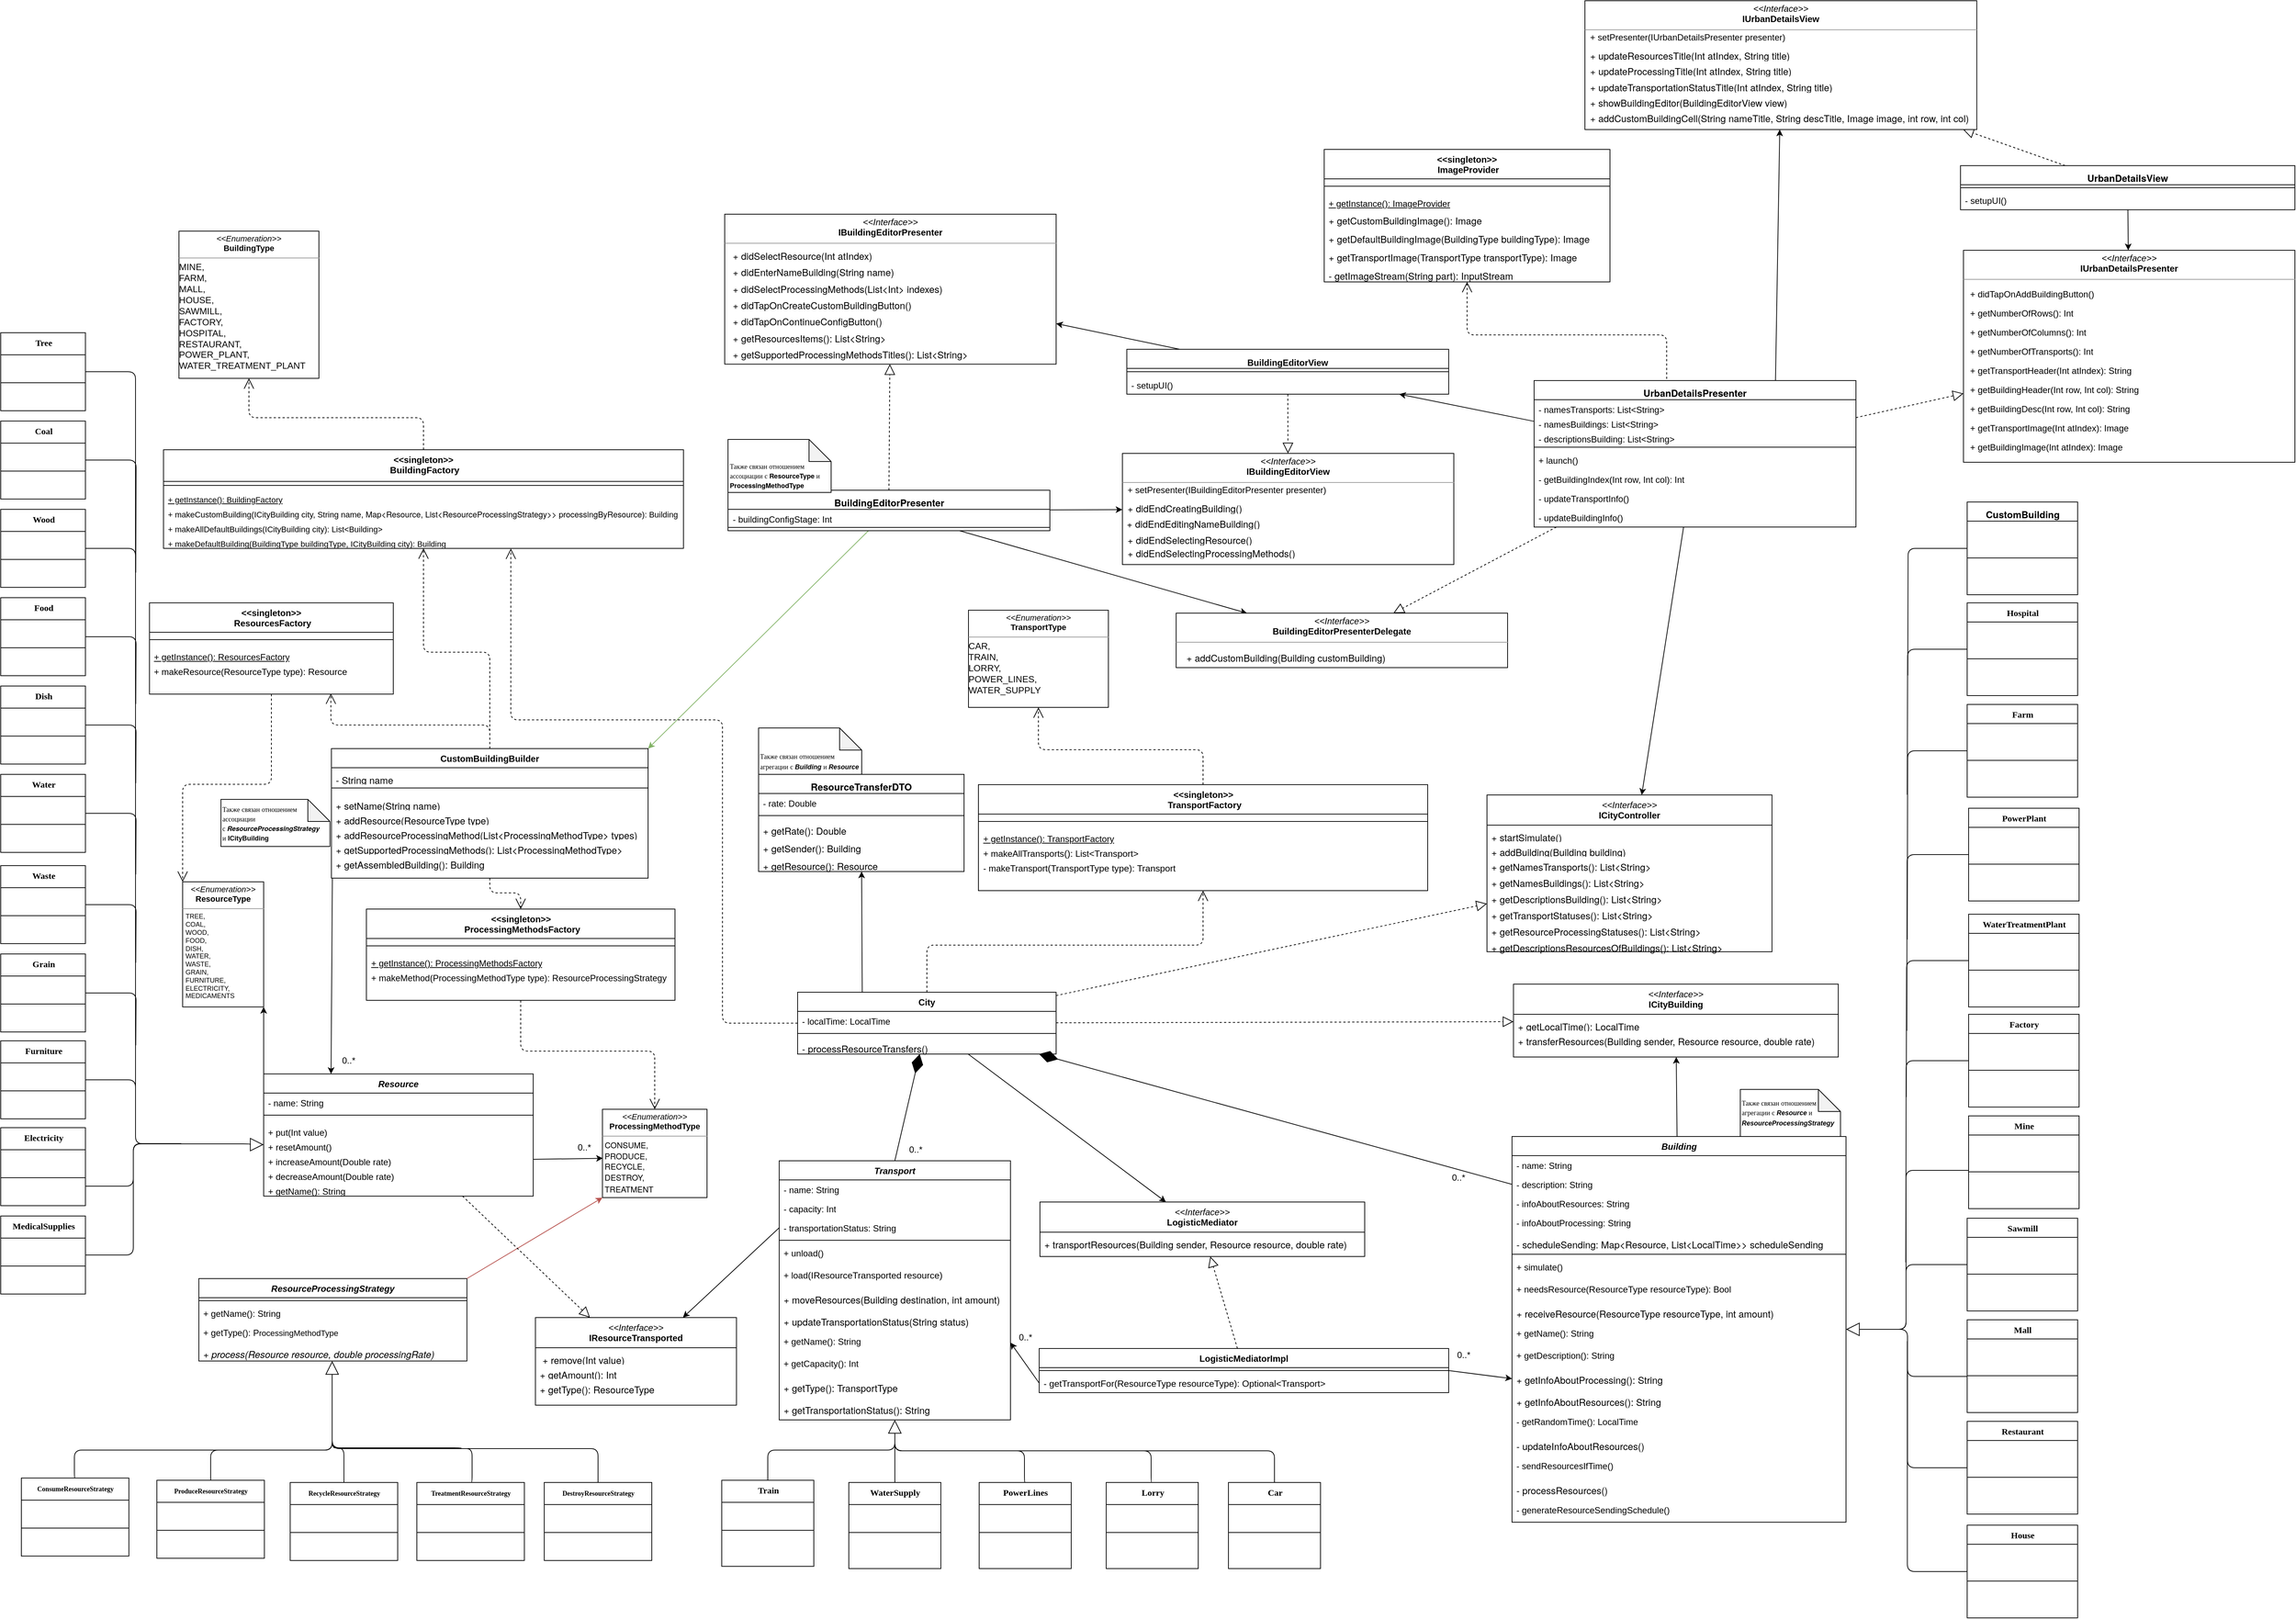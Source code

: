 <mxfile version="21.2.8" type="device">
  <diagram name="Page-1" id="9f46799a-70d6-7492-0946-bef42562c5a5">
    <mxGraphModel dx="823" dy="438" grid="0" gridSize="10" guides="1" tooltips="1" connect="1" arrows="1" fold="1" page="1" pageScale="1" pageWidth="3300" pageHeight="2339" background="none" math="0" shadow="0">
      <root>
        <mxCell id="0" />
        <mxCell id="1" parent="0" />
        <mxCell id="Ly2bwL0flhW5LjC_ObKh-81" value="&lt;font style=&quot;font-size: 12px;&quot;&gt;MedicalSupplies&lt;/font&gt;" style="swimlane;html=1;fontStyle=1;align=center;verticalAlign=top;childLayout=stackLayout;horizontal=1;startSize=30;horizontalStack=0;resizeParent=1;resizeLast=0;collapsible=1;marginBottom=0;swimlaneFillColor=#ffffff;rounded=0;shadow=0;comic=0;labelBackgroundColor=none;strokeWidth=1;fillColor=none;fontFamily=Verdana;fontSize=12" parent="1" vertex="1">
          <mxGeometry x="98" y="1770" width="115" height="106" as="geometry">
            <mxRectangle x="110" y="1260" width="80" height="30" as="alternateBounds" />
          </mxGeometry>
        </mxCell>
        <mxCell id="Ly2bwL0flhW5LjC_ObKh-82" value="" style="line;html=1;strokeWidth=1;fillColor=none;align=left;verticalAlign=middle;spacingTop=-1;spacingLeft=3;spacingRight=3;rotatable=0;labelPosition=right;points=[];portConstraint=eastwest;" parent="Ly2bwL0flhW5LjC_ObKh-81" vertex="1">
          <mxGeometry y="30" width="115" height="76" as="geometry" />
        </mxCell>
        <mxCell id="Ly2bwL0flhW5LjC_ObKh-83" style="edgeStyle=orthogonalEdgeStyle;rounded=1;orthogonalLoop=1;jettySize=auto;html=1;exitX=1;exitY=0.75;exitDx=0;exitDy=0;endArrow=none;endFill=0;" parent="1" source="Ly2bwL0flhW5LjC_ObKh-84" edge="1">
          <mxGeometry relative="1" as="geometry">
            <mxPoint x="343.176" y="1671.588" as="targetPoint" />
            <Array as="points">
              <mxPoint x="278" y="1730" />
              <mxPoint x="278" y="1672" />
            </Array>
          </mxGeometry>
        </mxCell>
        <mxCell id="Ly2bwL0flhW5LjC_ObKh-84" value="Electricity" style="swimlane;html=1;fontStyle=1;align=center;verticalAlign=top;childLayout=stackLayout;horizontal=1;startSize=30;horizontalStack=0;resizeParent=1;resizeLast=0;collapsible=1;marginBottom=0;swimlaneFillColor=#ffffff;rounded=0;shadow=0;comic=0;labelBackgroundColor=none;strokeWidth=1;fillColor=none;fontFamily=Verdana;fontSize=12" parent="1" vertex="1">
          <mxGeometry x="98" y="1650" width="115" height="106" as="geometry">
            <mxRectangle x="110" y="1260" width="80" height="30" as="alternateBounds" />
          </mxGeometry>
        </mxCell>
        <mxCell id="Ly2bwL0flhW5LjC_ObKh-85" value="" style="line;html=1;strokeWidth=1;fillColor=none;align=left;verticalAlign=middle;spacingTop=-1;spacingLeft=3;spacingRight=3;rotatable=0;labelPosition=right;points=[];portConstraint=eastwest;" parent="Ly2bwL0flhW5LjC_ObKh-84" vertex="1">
          <mxGeometry y="30" width="115" height="76" as="geometry" />
        </mxCell>
        <mxCell id="Ly2bwL0flhW5LjC_ObKh-86" style="edgeStyle=orthogonalEdgeStyle;rounded=1;orthogonalLoop=1;jettySize=auto;html=1;exitX=1;exitY=0.5;exitDx=0;exitDy=0;endArrow=none;endFill=0;" parent="1" source="Ly2bwL0flhW5LjC_ObKh-87" edge="1">
          <mxGeometry relative="1" as="geometry">
            <mxPoint x="280.538" y="1654.308" as="targetPoint" />
            <Array as="points">
              <mxPoint x="281" y="1585" />
              <mxPoint x="281" y="1654" />
            </Array>
          </mxGeometry>
        </mxCell>
        <mxCell id="Ly2bwL0flhW5LjC_ObKh-87" value="Furniture" style="swimlane;html=1;fontStyle=1;align=center;verticalAlign=top;childLayout=stackLayout;horizontal=1;startSize=30;horizontalStack=0;resizeParent=1;resizeLast=0;collapsible=1;marginBottom=0;swimlaneFillColor=#ffffff;rounded=0;shadow=0;comic=0;labelBackgroundColor=none;strokeWidth=1;fillColor=none;fontFamily=Verdana;fontSize=12" parent="1" vertex="1">
          <mxGeometry x="98" y="1532" width="115" height="106" as="geometry">
            <mxRectangle x="110" y="1260" width="80" height="30" as="alternateBounds" />
          </mxGeometry>
        </mxCell>
        <mxCell id="Ly2bwL0flhW5LjC_ObKh-88" value="" style="line;html=1;strokeWidth=1;fillColor=none;align=left;verticalAlign=middle;spacingTop=-1;spacingLeft=3;spacingRight=3;rotatable=0;labelPosition=right;points=[];portConstraint=eastwest;" parent="Ly2bwL0flhW5LjC_ObKh-87" vertex="1">
          <mxGeometry y="30" width="115" height="76" as="geometry" />
        </mxCell>
        <mxCell id="Ly2bwL0flhW5LjC_ObKh-89" style="edgeStyle=orthogonalEdgeStyle;rounded=1;orthogonalLoop=1;jettySize=auto;html=1;endArrow=none;endFill=0;" parent="1" source="Ly2bwL0flhW5LjC_ObKh-90" edge="1">
          <mxGeometry relative="1" as="geometry">
            <mxPoint x="281.308" y="1538.154" as="targetPoint" />
          </mxGeometry>
        </mxCell>
        <mxCell id="Ly2bwL0flhW5LjC_ObKh-90" value="Grain" style="swimlane;html=1;fontStyle=1;align=center;verticalAlign=top;childLayout=stackLayout;horizontal=1;startSize=30;horizontalStack=0;resizeParent=1;resizeLast=0;collapsible=1;marginBottom=0;swimlaneFillColor=#ffffff;rounded=0;shadow=0;comic=0;labelBackgroundColor=none;strokeWidth=1;fillColor=none;fontFamily=Verdana;fontSize=12" parent="1" vertex="1">
          <mxGeometry x="98" y="1414" width="115" height="106" as="geometry">
            <mxRectangle x="110" y="1260" width="80" height="30" as="alternateBounds" />
          </mxGeometry>
        </mxCell>
        <mxCell id="Ly2bwL0flhW5LjC_ObKh-91" value="" style="line;html=1;strokeWidth=1;fillColor=none;align=left;verticalAlign=middle;spacingTop=-1;spacingLeft=3;spacingRight=3;rotatable=0;labelPosition=right;points=[];portConstraint=eastwest;" parent="Ly2bwL0flhW5LjC_ObKh-90" vertex="1">
          <mxGeometry y="30" width="115" height="76" as="geometry" />
        </mxCell>
        <mxCell id="Ly2bwL0flhW5LjC_ObKh-92" style="edgeStyle=orthogonalEdgeStyle;rounded=1;orthogonalLoop=1;jettySize=auto;html=1;exitX=1;exitY=0.5;exitDx=0;exitDy=0;endArrow=none;endFill=0;" parent="1" source="Ly2bwL0flhW5LjC_ObKh-93" edge="1">
          <mxGeometry relative="1" as="geometry">
            <mxPoint x="281.308" y="1425.846" as="targetPoint" />
          </mxGeometry>
        </mxCell>
        <mxCell id="Ly2bwL0flhW5LjC_ObKh-93" value="Waste" style="swimlane;html=1;fontStyle=1;align=center;verticalAlign=top;childLayout=stackLayout;horizontal=1;startSize=30;horizontalStack=0;resizeParent=1;resizeLast=0;collapsible=1;marginBottom=0;swimlaneFillColor=#ffffff;rounded=0;shadow=0;comic=0;labelBackgroundColor=none;strokeWidth=1;fillColor=none;fontFamily=Verdana;fontSize=12" parent="1" vertex="1">
          <mxGeometry x="98" y="1294" width="115" height="106" as="geometry">
            <mxRectangle x="110" y="1260" width="80" height="30" as="alternateBounds" />
          </mxGeometry>
        </mxCell>
        <mxCell id="Ly2bwL0flhW5LjC_ObKh-94" value="" style="line;html=1;strokeWidth=1;fillColor=none;align=left;verticalAlign=middle;spacingTop=-1;spacingLeft=3;spacingRight=3;rotatable=0;labelPosition=right;points=[];portConstraint=eastwest;" parent="Ly2bwL0flhW5LjC_ObKh-93" vertex="1">
          <mxGeometry y="30" width="115" height="76" as="geometry" />
        </mxCell>
        <mxCell id="Ly2bwL0flhW5LjC_ObKh-95" style="edgeStyle=orthogonalEdgeStyle;rounded=1;orthogonalLoop=1;jettySize=auto;html=1;endArrow=none;endFill=0;" parent="1" source="Ly2bwL0flhW5LjC_ObKh-96" edge="1">
          <mxGeometry relative="1" as="geometry">
            <mxPoint x="281.308" y="1305.846" as="targetPoint" />
          </mxGeometry>
        </mxCell>
        <mxCell id="Ly2bwL0flhW5LjC_ObKh-96" value="Water" style="swimlane;html=1;fontStyle=1;align=center;verticalAlign=top;childLayout=stackLayout;horizontal=1;startSize=30;horizontalStack=0;resizeParent=1;resizeLast=0;collapsible=1;marginBottom=0;swimlaneFillColor=#ffffff;rounded=0;shadow=0;comic=0;labelBackgroundColor=none;strokeWidth=1;fillColor=none;fontFamily=Verdana;fontSize=12" parent="1" vertex="1">
          <mxGeometry x="98" y="1170" width="115" height="106" as="geometry">
            <mxRectangle x="110" y="1260" width="80" height="30" as="alternateBounds" />
          </mxGeometry>
        </mxCell>
        <mxCell id="Ly2bwL0flhW5LjC_ObKh-97" value="" style="line;html=1;strokeWidth=1;fillColor=none;align=left;verticalAlign=middle;spacingTop=-1;spacingLeft=3;spacingRight=3;rotatable=0;labelPosition=right;points=[];portConstraint=eastwest;" parent="Ly2bwL0flhW5LjC_ObKh-96" vertex="1">
          <mxGeometry y="30" width="115" height="76" as="geometry" />
        </mxCell>
        <mxCell id="Ly2bwL0flhW5LjC_ObKh-98" style="edgeStyle=orthogonalEdgeStyle;rounded=1;orthogonalLoop=1;jettySize=auto;html=1;endArrow=none;endFill=0;" parent="1" source="Ly2bwL0flhW5LjC_ObKh-99" edge="1">
          <mxGeometry relative="1" as="geometry">
            <mxPoint x="281.308" y="1182" as="targetPoint" />
          </mxGeometry>
        </mxCell>
        <mxCell id="Ly2bwL0flhW5LjC_ObKh-99" value="Dish" style="swimlane;html=1;fontStyle=1;align=center;verticalAlign=top;childLayout=stackLayout;horizontal=1;startSize=30;horizontalStack=0;resizeParent=1;resizeLast=0;collapsible=1;marginBottom=0;swimlaneFillColor=#ffffff;rounded=0;shadow=0;comic=0;labelBackgroundColor=none;strokeWidth=1;fillColor=none;fontFamily=Verdana;fontSize=12" parent="1" vertex="1">
          <mxGeometry x="98" y="1050" width="115" height="106" as="geometry">
            <mxRectangle x="110" y="1260" width="80" height="30" as="alternateBounds" />
          </mxGeometry>
        </mxCell>
        <mxCell id="Ly2bwL0flhW5LjC_ObKh-100" value="" style="line;html=1;strokeWidth=1;fillColor=none;align=left;verticalAlign=middle;spacingTop=-1;spacingLeft=3;spacingRight=3;rotatable=0;labelPosition=right;points=[];portConstraint=eastwest;" parent="Ly2bwL0flhW5LjC_ObKh-99" vertex="1">
          <mxGeometry y="30" width="115" height="76" as="geometry" />
        </mxCell>
        <mxCell id="Ly2bwL0flhW5LjC_ObKh-101" style="edgeStyle=orthogonalEdgeStyle;rounded=1;orthogonalLoop=1;jettySize=auto;html=1;endArrow=none;endFill=0;" parent="1" source="Ly2bwL0flhW5LjC_ObKh-102" edge="1">
          <mxGeometry relative="1" as="geometry">
            <mxPoint x="281.308" y="1074.308" as="targetPoint" />
          </mxGeometry>
        </mxCell>
        <mxCell id="Ly2bwL0flhW5LjC_ObKh-102" value="Food" style="swimlane;html=1;fontStyle=1;align=center;verticalAlign=top;childLayout=stackLayout;horizontal=1;startSize=30;horizontalStack=0;resizeParent=1;resizeLast=0;collapsible=1;marginBottom=0;swimlaneFillColor=#ffffff;rounded=0;shadow=0;comic=0;labelBackgroundColor=none;strokeWidth=1;fillColor=none;fontFamily=Verdana;fontSize=12" parent="1" vertex="1">
          <mxGeometry x="98" y="930" width="115" height="106" as="geometry">
            <mxRectangle x="110" y="1260" width="80" height="30" as="alternateBounds" />
          </mxGeometry>
        </mxCell>
        <mxCell id="Ly2bwL0flhW5LjC_ObKh-103" value="" style="line;html=1;strokeWidth=1;fillColor=none;align=left;verticalAlign=middle;spacingTop=-1;spacingLeft=3;spacingRight=3;rotatable=0;labelPosition=right;points=[];portConstraint=eastwest;" parent="Ly2bwL0flhW5LjC_ObKh-102" vertex="1">
          <mxGeometry y="30" width="115" height="76" as="geometry" />
        </mxCell>
        <mxCell id="Ly2bwL0flhW5LjC_ObKh-104" style="edgeStyle=orthogonalEdgeStyle;rounded=1;orthogonalLoop=1;jettySize=auto;html=1;endArrow=none;endFill=0;" parent="1" source="Ly2bwL0flhW5LjC_ObKh-105" edge="1">
          <mxGeometry relative="1" as="geometry">
            <mxPoint x="280.538" y="952" as="targetPoint" />
            <Array as="points">
              <mxPoint x="281" y="863" />
              <mxPoint x="281" y="952" />
            </Array>
          </mxGeometry>
        </mxCell>
        <mxCell id="Ly2bwL0flhW5LjC_ObKh-105" value="Wood" style="swimlane;html=1;fontStyle=1;align=center;verticalAlign=top;childLayout=stackLayout;horizontal=1;startSize=30;horizontalStack=0;resizeParent=1;resizeLast=0;collapsible=1;marginBottom=0;swimlaneFillColor=#ffffff;rounded=0;shadow=0;comic=0;labelBackgroundColor=none;strokeWidth=1;fillColor=none;fontFamily=Verdana;fontSize=12" parent="1" vertex="1">
          <mxGeometry x="98" y="810" width="115" height="106" as="geometry">
            <mxRectangle x="110" y="1260" width="80" height="30" as="alternateBounds" />
          </mxGeometry>
        </mxCell>
        <mxCell id="Ly2bwL0flhW5LjC_ObKh-106" value="" style="line;html=1;strokeWidth=1;fillColor=none;align=left;verticalAlign=middle;spacingTop=-1;spacingLeft=3;spacingRight=3;rotatable=0;labelPosition=right;points=[];portConstraint=eastwest;" parent="Ly2bwL0flhW5LjC_ObKh-105" vertex="1">
          <mxGeometry y="30" width="115" height="76" as="geometry" />
        </mxCell>
        <mxCell id="Ly2bwL0flhW5LjC_ObKh-107" style="edgeStyle=orthogonalEdgeStyle;rounded=1;orthogonalLoop=1;jettySize=auto;html=1;endArrow=none;endFill=0;" parent="1" source="Ly2bwL0flhW5LjC_ObKh-108" edge="1">
          <mxGeometry relative="1" as="geometry">
            <mxPoint x="281.308" y="895.846" as="targetPoint" />
          </mxGeometry>
        </mxCell>
        <mxCell id="Ly2bwL0flhW5LjC_ObKh-108" value="Coal" style="swimlane;html=1;fontStyle=1;align=center;verticalAlign=top;childLayout=stackLayout;horizontal=1;startSize=30;horizontalStack=0;resizeParent=1;resizeLast=0;collapsible=1;marginBottom=0;swimlaneFillColor=#ffffff;rounded=0;shadow=0;comic=0;labelBackgroundColor=none;strokeWidth=1;fillColor=none;fontFamily=Verdana;fontSize=12" parent="1" vertex="1">
          <mxGeometry x="98" y="690" width="115" height="106" as="geometry">
            <mxRectangle x="110" y="1260" width="80" height="30" as="alternateBounds" />
          </mxGeometry>
        </mxCell>
        <mxCell id="Ly2bwL0flhW5LjC_ObKh-109" value="" style="line;html=1;strokeWidth=1;fillColor=none;align=left;verticalAlign=middle;spacingTop=-1;spacingLeft=3;spacingRight=3;rotatable=0;labelPosition=right;points=[];portConstraint=eastwest;" parent="Ly2bwL0flhW5LjC_ObKh-108" vertex="1">
          <mxGeometry y="30" width="115" height="76" as="geometry" />
        </mxCell>
        <mxCell id="Ly2bwL0flhW5LjC_ObKh-110" value="Tree" style="swimlane;html=1;fontStyle=1;align=center;verticalAlign=top;childLayout=stackLayout;horizontal=1;startSize=30;horizontalStack=0;resizeParent=1;resizeLast=0;collapsible=1;marginBottom=0;swimlaneFillColor=#ffffff;rounded=0;shadow=0;comic=0;labelBackgroundColor=none;strokeWidth=1;fillColor=none;fontFamily=Verdana;fontSize=12" parent="1" vertex="1">
          <mxGeometry x="98" y="570" width="115" height="106" as="geometry">
            <mxRectangle x="110" y="1260" width="80" height="30" as="alternateBounds" />
          </mxGeometry>
        </mxCell>
        <mxCell id="Ly2bwL0flhW5LjC_ObKh-111" value="" style="line;html=1;strokeWidth=1;fillColor=none;align=left;verticalAlign=middle;spacingTop=-1;spacingLeft=3;spacingRight=3;rotatable=0;labelPosition=right;points=[];portConstraint=eastwest;" parent="Ly2bwL0flhW5LjC_ObKh-110" vertex="1">
          <mxGeometry y="30" width="115" height="76" as="geometry" />
        </mxCell>
        <mxCell id="Ly2bwL0flhW5LjC_ObKh-112" value="" style="endArrow=block;endSize=16;endFill=0;html=1;rounded=1;edgeStyle=orthogonalEdgeStyle;exitX=1;exitY=0.5;exitDx=0;exitDy=0;entryX=0;entryY=0.5;entryDx=0;entryDy=0;" parent="1" source="Ly2bwL0flhW5LjC_ObKh-81" target="Ly2bwL0flhW5LjC_ObKh-127" edge="1">
          <mxGeometry width="160" relative="1" as="geometry">
            <mxPoint x="278" y="1822" as="sourcePoint" />
            <mxPoint x="420" y="1672" as="targetPoint" />
            <Array as="points">
              <mxPoint x="278" y="1823" />
              <mxPoint x="278" y="1672" />
              <mxPoint x="437" y="1672" />
            </Array>
          </mxGeometry>
        </mxCell>
        <mxCell id="Ly2bwL0flhW5LjC_ObKh-113" value="" style="line;strokeWidth=1;fillColor=none;align=left;verticalAlign=middle;spacingTop=-1;spacingLeft=3;spacingRight=3;rotatable=0;labelPosition=right;points=[];portConstraint=eastwest;strokeColor=inherit;direction=south;" parent="1" vertex="1">
          <mxGeometry x="274" y="1687" width="8" height="16" as="geometry" />
        </mxCell>
        <mxCell id="Ly2bwL0flhW5LjC_ObKh-114" value="" style="endArrow=none;html=1;rounded=1;edgeStyle=orthogonalEdgeStyle;exitX=1;exitY=0.5;exitDx=0;exitDy=0;" parent="1" source="Ly2bwL0flhW5LjC_ObKh-110" edge="1">
          <mxGeometry relative="1" as="geometry">
            <mxPoint x="278" y="1486" as="sourcePoint" />
            <mxPoint x="348" y="1672" as="targetPoint" />
            <Array as="points">
              <mxPoint x="281" y="623" />
              <mxPoint x="281" y="1672" />
              <mxPoint x="338" y="1672" />
            </Array>
          </mxGeometry>
        </mxCell>
        <mxCell id="Ly2bwL0flhW5LjC_ObKh-170" style="rounded=0;orthogonalLoop=1;jettySize=auto;html=1;exitX=0;exitY=0;exitDx=0;exitDy=0;entryX=1;entryY=1;entryDx=0;entryDy=0;" parent="1" source="Ly2bwL0flhW5LjC_ObKh-122" target="Ly2bwL0flhW5LjC_ObKh-133" edge="1">
          <mxGeometry relative="1" as="geometry" />
        </mxCell>
        <mxCell id="Ly2bwL0flhW5LjC_ObKh-122" value="&lt;i style=&quot;&quot;&gt;Resource&lt;/i&gt;" style="swimlane;fontStyle=1;align=center;verticalAlign=top;childLayout=stackLayout;horizontal=1;startSize=26;horizontalStack=0;resizeParent=1;resizeParentMax=0;resizeLast=0;collapsible=1;marginBottom=0;whiteSpace=wrap;html=1;" parent="1" vertex="1">
          <mxGeometry x="455" y="1577" width="366" height="166" as="geometry">
            <mxRectangle x="240" y="820" width="90" height="30" as="alternateBounds" />
          </mxGeometry>
        </mxCell>
        <mxCell id="Ly2bwL0flhW5LjC_ObKh-124" value="- name: String" style="text;strokeColor=none;fillColor=none;align=left;verticalAlign=top;spacingLeft=4;spacingRight=4;overflow=hidden;rotatable=0;points=[[0,0.5],[1,0.5]];portConstraint=eastwest;whiteSpace=wrap;html=1;" parent="Ly2bwL0flhW5LjC_ObKh-122" vertex="1">
          <mxGeometry y="26" width="366" height="20" as="geometry" />
        </mxCell>
        <mxCell id="Ly2bwL0flhW5LjC_ObKh-126" value="" style="line;strokeWidth=1;fillColor=none;align=left;verticalAlign=middle;spacingTop=-1;spacingLeft=3;spacingRight=3;rotatable=0;labelPosition=right;points=[];portConstraint=eastwest;strokeColor=inherit;" parent="Ly2bwL0flhW5LjC_ObKh-122" vertex="1">
          <mxGeometry y="46" width="366" height="20" as="geometry" />
        </mxCell>
        <mxCell id="Ly2bwL0flhW5LjC_ObKh-173" value="+ put(Int value)" style="text;strokeColor=none;fillColor=none;align=left;verticalAlign=top;spacingLeft=4;spacingRight=4;overflow=hidden;rotatable=0;points=[[0,0.5],[1,0.5]];portConstraint=eastwest;whiteSpace=wrap;html=1;" parent="Ly2bwL0flhW5LjC_ObKh-122" vertex="1">
          <mxGeometry y="66" width="366" height="20" as="geometry" />
        </mxCell>
        <mxCell id="Ly2bwL0flhW5LjC_ObKh-127" value="+ resetAmount()" style="text;strokeColor=none;fillColor=none;align=left;verticalAlign=top;spacingLeft=4;spacingRight=4;overflow=hidden;rotatable=0;points=[[0,0.5],[1,0.5]];portConstraint=eastwest;whiteSpace=wrap;html=1;" parent="Ly2bwL0flhW5LjC_ObKh-122" vertex="1">
          <mxGeometry y="86" width="366" height="20" as="geometry" />
        </mxCell>
        <mxCell id="Ly2bwL0flhW5LjC_ObKh-128" value="+ increaseAmount(Double rate)" style="text;strokeColor=none;fillColor=none;align=left;verticalAlign=top;spacingLeft=4;spacingRight=4;overflow=hidden;rotatable=0;points=[[0,0.5],[1,0.5]];portConstraint=eastwest;whiteSpace=wrap;html=1;" parent="Ly2bwL0flhW5LjC_ObKh-122" vertex="1">
          <mxGeometry y="106" width="366" height="20" as="geometry" />
        </mxCell>
        <mxCell id="Ly2bwL0flhW5LjC_ObKh-129" value="+&amp;nbsp;decreaseAmount(Double rate)" style="text;strokeColor=none;fillColor=none;align=left;verticalAlign=top;spacingLeft=4;spacingRight=4;overflow=hidden;rotatable=0;points=[[0,0.5],[1,0.5]];portConstraint=eastwest;whiteSpace=wrap;html=1;" parent="Ly2bwL0flhW5LjC_ObKh-122" vertex="1">
          <mxGeometry y="126" width="366" height="20" as="geometry" />
        </mxCell>
        <mxCell id="Ly2bwL0flhW5LjC_ObKh-130" value="+ getName(): String" style="text;strokeColor=none;fillColor=none;align=left;verticalAlign=top;spacingLeft=4;spacingRight=4;overflow=hidden;rotatable=0;points=[[0,0.5],[1,0.5]];portConstraint=eastwest;whiteSpace=wrap;html=1;" parent="Ly2bwL0flhW5LjC_ObKh-122" vertex="1">
          <mxGeometry y="146" width="366" height="20" as="geometry" />
        </mxCell>
        <mxCell id="Ly2bwL0flhW5LjC_ObKh-133" value="&lt;p style=&quot;margin: 4px 0px 0px; text-align: center; font-size: 11px;&quot;&gt;&lt;font style=&quot;font-size: 11px;&quot;&gt;&lt;i style=&quot;border-color: var(--border-color);&quot;&gt;&amp;lt;&amp;lt;Enumeration&amp;gt;&amp;gt;&lt;/i&gt;&lt;br style=&quot;border-color: var(--border-color);&quot;&gt;&lt;b&gt;ResourceType&lt;/b&gt;&lt;/font&gt;&lt;/p&gt;&lt;hr style=&quot;font-size: 11px;&quot; size=&quot;1&quot;&gt;&lt;p style=&quot;margin: 0px 0px 0px 4px; font-size: 9px;&quot;&gt;TREE,&lt;br style=&quot;border-color: var(--border-color);&quot;&gt;&lt;span style=&quot;background-color: rgb(255, 255, 255);&quot;&gt;COAL,&lt;/span&gt;&lt;br style=&quot;border-color: var(--border-color);&quot;&gt;&lt;span style=&quot;background-color: rgb(255, 255, 255);&quot;&gt;WOOD,&lt;/span&gt;&lt;br style=&quot;border-color: var(--border-color);&quot;&gt;&lt;span style=&quot;background-color: rgb(255, 255, 255);&quot;&gt;FOOD,&lt;/span&gt;&lt;br style=&quot;border-color: var(--border-color);&quot;&gt;&lt;span style=&quot;background-color: rgb(255, 255, 255);&quot;&gt;DISH,&lt;/span&gt;&lt;br style=&quot;border-color: var(--border-color);&quot;&gt;&lt;span style=&quot;background-color: rgb(255, 255, 255);&quot;&gt;WATER,&lt;/span&gt;&lt;br style=&quot;border-color: var(--border-color);&quot;&gt;&lt;span style=&quot;background-color: rgb(255, 255, 255);&quot;&gt;WASTE,&lt;/span&gt;&lt;br style=&quot;border-color: var(--border-color);&quot;&gt;&lt;span style=&quot;background-color: rgb(255, 255, 255);&quot;&gt;GRAIN,&lt;/span&gt;&lt;br style=&quot;border-color: var(--border-color);&quot;&gt;&lt;span style=&quot;background-color: rgb(255, 255, 255);&quot;&gt;FURNITURE,&lt;/span&gt;&lt;br style=&quot;border-color: var(--border-color);&quot;&gt;&lt;span style=&quot;background-color: rgb(255, 255, 255);&quot;&gt;ELECTRICITY,&lt;/span&gt;&lt;br style=&quot;border-color: var(--border-color);&quot;&gt;MEDICAMENTS&lt;br&gt;&lt;/p&gt;" style="verticalAlign=top;align=left;overflow=fill;fontSize=12;fontFamily=Helvetica;html=1;whiteSpace=wrap;" parent="1" vertex="1">
          <mxGeometry x="345" y="1316" width="110" height="170" as="geometry" />
        </mxCell>
        <mxCell id="Ly2bwL0flhW5LjC_ObKh-134" value="&lt;p style=&quot;margin: 4px 0px 0px; text-align: center; font-size: 11px;&quot;&gt;&lt;font style=&quot;font-size: 11px;&quot;&gt;&lt;i style=&quot;border-color: var(--border-color);&quot;&gt;&amp;lt;&amp;lt;Enumeration&amp;gt;&amp;gt;&lt;/i&gt;&lt;br style=&quot;border-color: var(--border-color);&quot;&gt;&lt;/font&gt;&lt;b&gt;ProcessingMethodType&lt;/b&gt;&lt;/p&gt;&lt;hr style=&quot;font-size: 11px;&quot; size=&quot;1&quot;&gt;&lt;span style=&quot;font-size: 11px; font-family: &amp;quot;Helvetica Neue&amp;quot;; background-color: initial;&quot;&gt;&amp;nbsp;&lt;/span&gt;&lt;font style=&quot;font-size: 11px;&quot;&gt;&lt;span style=&quot;font-family: &amp;quot;Helvetica Neue&amp;quot;; background-color: initial;&quot;&gt;CONSUME,&lt;/span&gt;&lt;br&gt;&lt;span style=&quot;font-family: &amp;quot;Helvetica Neue&amp;quot;; background-color: initial;&quot;&gt;&amp;nbsp;PRODUCE,&lt;/span&gt;&lt;br&gt;&lt;span style=&quot;font-family: &amp;quot;Helvetica Neue&amp;quot;; background-color: initial;&quot;&gt;&amp;nbsp;RECYCLE,&lt;/span&gt;&lt;br&gt;&lt;span style=&quot;font-family: &amp;quot;Helvetica Neue&amp;quot;; background-color: initial;&quot;&gt;&amp;nbsp;DESTROY,&lt;/span&gt;&lt;br&gt;&lt;/font&gt;&lt;p style=&quot;border-color: var(--border-color); font-variant-numeric: normal; font-variant-east-asian: normal; font-variant-alternates: normal; font-kerning: auto; font-optical-sizing: auto; font-feature-settings: normal; font-variation-settings: normal; font-stretch: normal; line-height: normal; font-family: &amp;quot;Helvetica Neue&amp;quot;; margin: 0px; font-size: 11px;&quot; class=&quot;p1&quot;&gt;&lt;font style=&quot;border-color: var(--border-color); font-size: 11px;&quot;&gt;&amp;nbsp;TREATMENT&lt;/font&gt;&lt;/p&gt;" style="verticalAlign=top;align=left;overflow=fill;fontSize=12;fontFamily=Helvetica;html=1;whiteSpace=wrap;" parent="1" vertex="1">
          <mxGeometry x="915" y="1625" width="142" height="120" as="geometry" />
        </mxCell>
        <mxCell id="Ly2bwL0flhW5LjC_ObKh-135" value="&lt;i&gt;ResourceProcessingStrategy&lt;/i&gt;" style="swimlane;fontStyle=1;align=center;verticalAlign=top;childLayout=stackLayout;horizontal=1;startSize=26;horizontalStack=0;resizeParent=1;resizeParentMax=0;resizeLast=0;collapsible=1;marginBottom=0;whiteSpace=wrap;html=1;" parent="1" vertex="1">
          <mxGeometry x="367" y="1855" width="364" height="112" as="geometry" />
        </mxCell>
        <mxCell id="Ly2bwL0flhW5LjC_ObKh-136" value="" style="line;strokeWidth=1;fillColor=none;align=left;verticalAlign=middle;spacingTop=-1;spacingLeft=3;spacingRight=3;rotatable=0;labelPosition=right;points=[];portConstraint=eastwest;strokeColor=inherit;" parent="Ly2bwL0flhW5LjC_ObKh-135" vertex="1">
          <mxGeometry y="26" width="364" height="8" as="geometry" />
        </mxCell>
        <mxCell id="Ly2bwL0flhW5LjC_ObKh-138" value="+ getName(): String" style="text;strokeColor=none;fillColor=none;align=left;verticalAlign=top;spacingLeft=4;spacingRight=4;overflow=hidden;rotatable=0;points=[[0,0.5],[1,0.5]];portConstraint=eastwest;whiteSpace=wrap;html=1;" parent="Ly2bwL0flhW5LjC_ObKh-135" vertex="1">
          <mxGeometry y="34" width="364" height="26" as="geometry" />
        </mxCell>
        <mxCell id="5JduEovK_gy01ZCtBnLf-13" value="+ getType(): P&lt;span style=&quot;border-color: var(--border-color); font-size: 11px; text-align: center;&quot;&gt;rocessingMethodType&lt;/span&gt;" style="text;strokeColor=none;fillColor=none;align=left;verticalAlign=top;spacingLeft=4;spacingRight=4;overflow=hidden;rotatable=0;points=[[0,0.5],[1,0.5]];portConstraint=eastwest;whiteSpace=wrap;html=1;" parent="Ly2bwL0flhW5LjC_ObKh-135" vertex="1">
          <mxGeometry y="60" width="364" height="26" as="geometry" />
        </mxCell>
        <mxCell id="5JduEovK_gy01ZCtBnLf-15" value="&lt;p style=&quot;margin: 0px; font-variant-numeric: normal; font-variant-east-asian: normal; font-variant-alternates: normal; font-kerning: auto; font-optical-sizing: auto; font-feature-settings: normal; font-variation-settings: normal; font-stretch: normal; font-size: 13px; line-height: normal; font-family: &amp;quot;Helvetica Neue&amp;quot;;&quot; class=&quot;p1&quot;&gt;&lt;i&gt;+ process(Resource resource, double processingRate)&lt;/i&gt;&lt;/p&gt;" style="text;strokeColor=none;fillColor=none;align=left;verticalAlign=top;spacingLeft=4;spacingRight=4;overflow=hidden;rotatable=0;points=[[0,0.5],[1,0.5]];portConstraint=eastwest;whiteSpace=wrap;html=1;" parent="Ly2bwL0flhW5LjC_ObKh-135" vertex="1">
          <mxGeometry y="86" width="364" height="26" as="geometry" />
        </mxCell>
        <mxCell id="Ly2bwL0flhW5LjC_ObKh-139" style="rounded=0;orthogonalLoop=1;jettySize=auto;html=1;entryX=0;entryY=1;entryDx=0;entryDy=0;exitX=1;exitY=0;exitDx=0;exitDy=0;fillColor=#f8cecc;strokeColor=#b85450;" parent="1" source="Ly2bwL0flhW5LjC_ObKh-135" target="Ly2bwL0flhW5LjC_ObKh-134" edge="1">
          <mxGeometry relative="1" as="geometry">
            <mxPoint x="628" y="1653" as="targetPoint" />
            <mxPoint x="807" y="1611" as="sourcePoint" />
          </mxGeometry>
        </mxCell>
        <mxCell id="Ly2bwL0flhW5LjC_ObKh-153" style="edgeStyle=orthogonalEdgeStyle;rounded=1;orthogonalLoop=1;jettySize=auto;html=1;exitX=0.5;exitY=0;exitDx=0;exitDy=0;endArrow=none;endFill=0;" parent="1" source="Ly2bwL0flhW5LjC_ObKh-154" edge="1">
          <mxGeometry relative="1" as="geometry">
            <mxPoint x="548" y="2026" as="targetPoint" />
            <Array as="points">
              <mxPoint x="198" y="2126" />
              <mxPoint x="198" y="2088" />
              <mxPoint x="548" y="2088" />
            </Array>
          </mxGeometry>
        </mxCell>
        <mxCell id="Ly2bwL0flhW5LjC_ObKh-154" value="&lt;font style=&quot;font-size: 9px;&quot;&gt;ConsumeResourceStrategy&lt;/font&gt;" style="swimlane;html=1;fontStyle=1;align=center;verticalAlign=top;childLayout=stackLayout;horizontal=1;startSize=30;horizontalStack=0;resizeParent=1;resizeLast=0;collapsible=1;marginBottom=0;swimlaneFillColor=#ffffff;rounded=0;shadow=0;comic=0;labelBackgroundColor=none;strokeWidth=1;fillColor=none;fontFamily=Verdana;fontSize=12" parent="1" vertex="1">
          <mxGeometry x="126" y="2126" width="146" height="106" as="geometry">
            <mxRectangle x="110" y="1260" width="80" height="30" as="alternateBounds" />
          </mxGeometry>
        </mxCell>
        <mxCell id="Ly2bwL0flhW5LjC_ObKh-155" value="" style="line;html=1;strokeWidth=1;fillColor=none;align=left;verticalAlign=middle;spacingTop=-1;spacingLeft=3;spacingRight=3;rotatable=0;labelPosition=right;points=[];portConstraint=eastwest;" parent="Ly2bwL0flhW5LjC_ObKh-154" vertex="1">
          <mxGeometry y="30" width="146" height="76" as="geometry" />
        </mxCell>
        <mxCell id="Ly2bwL0flhW5LjC_ObKh-156" value="&lt;font style=&quot;font-size: 9px;&quot;&gt;ProduceResourceStrategy&lt;/font&gt;" style="swimlane;html=1;fontStyle=1;align=center;verticalAlign=top;childLayout=stackLayout;horizontal=1;startSize=30;horizontalStack=0;resizeParent=1;resizeLast=0;collapsible=1;marginBottom=0;swimlaneFillColor=#ffffff;rounded=0;shadow=0;comic=0;labelBackgroundColor=none;strokeWidth=1;fillColor=none;fontFamily=Verdana;fontSize=12" parent="1" vertex="1">
          <mxGeometry x="310" y="2129" width="146" height="106" as="geometry">
            <mxRectangle x="110" y="1260" width="80" height="30" as="alternateBounds" />
          </mxGeometry>
        </mxCell>
        <mxCell id="Ly2bwL0flhW5LjC_ObKh-157" value="" style="line;html=1;strokeWidth=1;fillColor=none;align=left;verticalAlign=middle;spacingTop=-1;spacingLeft=3;spacingRight=3;rotatable=0;labelPosition=right;points=[];portConstraint=eastwest;" parent="Ly2bwL0flhW5LjC_ObKh-156" vertex="1">
          <mxGeometry y="30" width="146" height="76" as="geometry" />
        </mxCell>
        <mxCell id="Ly2bwL0flhW5LjC_ObKh-158" style="edgeStyle=orthogonalEdgeStyle;rounded=1;orthogonalLoop=1;jettySize=auto;html=1;exitX=0.5;exitY=0;exitDx=0;exitDy=0;endArrow=none;endFill=0;" parent="1" source="Ly2bwL0flhW5LjC_ObKh-159" edge="1">
          <mxGeometry relative="1" as="geometry">
            <mxPoint x="548" y="2032" as="targetPoint" />
            <Array as="points">
              <mxPoint x="738" y="2132" />
              <mxPoint x="738" y="2086" />
              <mxPoint x="723" y="2086" />
              <mxPoint x="678" y="2085" />
              <mxPoint x="548" y="2086" />
            </Array>
          </mxGeometry>
        </mxCell>
        <mxCell id="Ly2bwL0flhW5LjC_ObKh-159" value="&lt;font style=&quot;font-size: 9px;&quot;&gt;TreatmentResourceStrategy&lt;/font&gt;" style="swimlane;html=1;fontStyle=1;align=center;verticalAlign=top;childLayout=stackLayout;horizontal=1;startSize=30;horizontalStack=0;resizeParent=1;resizeLast=0;collapsible=1;marginBottom=0;swimlaneFillColor=#ffffff;rounded=0;shadow=0;comic=0;labelBackgroundColor=none;strokeWidth=1;fillColor=none;fontFamily=Verdana;fontSize=12" parent="1" vertex="1">
          <mxGeometry x="663" y="2132" width="146" height="106" as="geometry">
            <mxRectangle x="110" y="1260" width="80" height="30" as="alternateBounds" />
          </mxGeometry>
        </mxCell>
        <mxCell id="Ly2bwL0flhW5LjC_ObKh-160" value="" style="line;html=1;strokeWidth=1;fillColor=none;align=left;verticalAlign=middle;spacingTop=-1;spacingLeft=3;spacingRight=3;rotatable=0;labelPosition=right;points=[];portConstraint=eastwest;" parent="Ly2bwL0flhW5LjC_ObKh-159" vertex="1">
          <mxGeometry y="30" width="146" height="76" as="geometry" />
        </mxCell>
        <mxCell id="Ly2bwL0flhW5LjC_ObKh-161" style="edgeStyle=orthogonalEdgeStyle;rounded=1;orthogonalLoop=1;jettySize=auto;html=1;exitX=0.5;exitY=0;exitDx=0;exitDy=0;endArrow=none;endFill=0;strokeWidth=1;" parent="1" source="Ly2bwL0flhW5LjC_ObKh-162" edge="1">
          <mxGeometry relative="1" as="geometry">
            <mxPoint x="548" y="2025" as="targetPoint" />
            <Array as="points">
              <mxPoint x="564" y="2085" />
              <mxPoint x="548" y="2085" />
            </Array>
          </mxGeometry>
        </mxCell>
        <mxCell id="Ly2bwL0flhW5LjC_ObKh-162" value="&lt;font style=&quot;font-size: 9px;&quot;&gt;RecycleResourceStrategy&lt;/font&gt;" style="swimlane;html=1;fontStyle=1;align=center;verticalAlign=top;childLayout=stackLayout;horizontal=1;startSize=30;horizontalStack=0;resizeParent=1;resizeLast=0;collapsible=1;marginBottom=0;swimlaneFillColor=#ffffff;rounded=0;shadow=0;comic=0;labelBackgroundColor=none;strokeWidth=1;fillColor=none;fontFamily=Verdana;fontSize=12" parent="1" vertex="1">
          <mxGeometry x="491" y="2132" width="146" height="106" as="geometry">
            <mxRectangle x="110" y="1260" width="80" height="30" as="alternateBounds" />
          </mxGeometry>
        </mxCell>
        <mxCell id="Ly2bwL0flhW5LjC_ObKh-163" value="" style="line;html=1;strokeWidth=1;fillColor=none;align=left;verticalAlign=middle;spacingTop=-1;spacingLeft=3;spacingRight=3;rotatable=0;labelPosition=right;points=[];portConstraint=eastwest;" parent="Ly2bwL0flhW5LjC_ObKh-162" vertex="1">
          <mxGeometry y="30" width="146" height="76" as="geometry" />
        </mxCell>
        <mxCell id="Ly2bwL0flhW5LjC_ObKh-164" style="edgeStyle=orthogonalEdgeStyle;rounded=1;orthogonalLoop=1;jettySize=auto;html=1;exitX=0.5;exitY=0;exitDx=0;exitDy=0;endArrow=none;endFill=0;" parent="1" source="Ly2bwL0flhW5LjC_ObKh-165" edge="1">
          <mxGeometry relative="1" as="geometry">
            <mxPoint x="548" y="2044" as="targetPoint" />
            <Array as="points">
              <mxPoint x="909" y="2086" />
              <mxPoint x="548" y="2086" />
            </Array>
          </mxGeometry>
        </mxCell>
        <mxCell id="Ly2bwL0flhW5LjC_ObKh-165" value="&lt;font style=&quot;font-size: 9px;&quot;&gt;DestroyResourceStrategy&lt;/font&gt;" style="swimlane;html=1;fontStyle=1;align=center;verticalAlign=top;childLayout=stackLayout;horizontal=1;startSize=30;horizontalStack=0;resizeParent=1;resizeLast=0;collapsible=1;marginBottom=0;swimlaneFillColor=#ffffff;rounded=0;shadow=0;comic=0;labelBackgroundColor=none;strokeWidth=1;fillColor=none;fontFamily=Verdana;fontSize=12" parent="1" vertex="1">
          <mxGeometry x="836" y="2132" width="146" height="106" as="geometry">
            <mxRectangle x="110" y="1260" width="80" height="30" as="alternateBounds" />
          </mxGeometry>
        </mxCell>
        <mxCell id="Ly2bwL0flhW5LjC_ObKh-166" value="" style="line;html=1;strokeWidth=1;fillColor=none;align=left;verticalAlign=middle;spacingTop=-1;spacingLeft=3;spacingRight=3;rotatable=0;labelPosition=right;points=[];portConstraint=eastwest;" parent="Ly2bwL0flhW5LjC_ObKh-165" vertex="1">
          <mxGeometry y="30" width="146" height="76" as="geometry" />
        </mxCell>
        <mxCell id="Ly2bwL0flhW5LjC_ObKh-167" value="" style="endArrow=block;endSize=16;endFill=0;html=1;rounded=1;edgeStyle=orthogonalEdgeStyle;exitX=0.5;exitY=0;exitDx=0;exitDy=0;" parent="1" source="Ly2bwL0flhW5LjC_ObKh-156" edge="1">
          <mxGeometry width="160" relative="1" as="geometry">
            <mxPoint x="396" y="1847" as="sourcePoint" />
            <mxPoint x="548" y="1967" as="targetPoint" />
            <Array as="points">
              <mxPoint x="383" y="2088" />
              <mxPoint x="548" y="2088" />
            </Array>
          </mxGeometry>
        </mxCell>
        <mxCell id="Ly2bwL0flhW5LjC_ObKh-389" style="rounded=0;orthogonalLoop=1;jettySize=auto;html=1;exitX=0.75;exitY=0;exitDx=0;exitDy=0;" parent="1" source="Ly2bwL0flhW5LjC_ObKh-176" target="Ly2bwL0flhW5LjC_ObKh-405" edge="1">
          <mxGeometry relative="1" as="geometry">
            <mxPoint x="2587" y="740" as="targetPoint" />
          </mxGeometry>
        </mxCell>
        <mxCell id="Ly2bwL0flhW5LjC_ObKh-176" value="&lt;p style=&quot;margin: 0px; font-variant-numeric: normal; font-variant-east-asian: normal; font-variant-alternates: normal; font-kerning: auto; font-optical-sizing: auto; font-feature-settings: normal; font-variation-settings: normal; font-stretch: normal; font-size: 13px; line-height: normal; font-family: &amp;quot;Helvetica Neue&amp;quot;; text-align: start;&quot; class=&quot;p1&quot;&gt;UrbanDetailsPresenter&lt;/p&gt;" style="swimlane;fontStyle=1;align=center;verticalAlign=top;childLayout=stackLayout;horizontal=1;startSize=26;horizontalStack=0;resizeParent=1;resizeParentMax=0;resizeLast=0;collapsible=1;marginBottom=0;whiteSpace=wrap;html=1;" parent="1" vertex="1">
          <mxGeometry x="2180" y="635" width="437" height="199" as="geometry" />
        </mxCell>
        <mxCell id="Ly2bwL0flhW5LjC_ObKh-123" value="-&amp;nbsp;namesTransports&lt;span style=&quot;background-color: initial;&quot;&gt;: List&amp;lt;String&amp;gt;&lt;/span&gt;" style="text;html=1;strokeColor=none;fillColor=none;align=left;verticalAlign=top;spacingLeft=4;spacingRight=4;whiteSpace=wrap;overflow=hidden;rotatable=0;points=[[0,0.5],[1,0.5]];portConstraint=eastwest;" parent="Ly2bwL0flhW5LjC_ObKh-176" vertex="1">
          <mxGeometry y="26" width="437" height="20" as="geometry" />
        </mxCell>
        <mxCell id="Ly2bwL0flhW5LjC_ObKh-184" value="-&amp;nbsp;namesBuildings&lt;span style=&quot;background-color: initial;&quot;&gt;: List&amp;lt;String&amp;gt;&lt;/span&gt;" style="text;html=1;strokeColor=none;fillColor=none;align=left;verticalAlign=top;spacingLeft=4;spacingRight=4;whiteSpace=wrap;overflow=hidden;rotatable=0;points=[[0,0.5],[1,0.5]];portConstraint=eastwest;" parent="Ly2bwL0flhW5LjC_ObKh-176" vertex="1">
          <mxGeometry y="46" width="437" height="20" as="geometry" />
        </mxCell>
        <mxCell id="Ly2bwL0flhW5LjC_ObKh-185" value="-&amp;nbsp;descriptionsBuilding&lt;span style=&quot;background-color: initial;&quot;&gt;: List&amp;lt;String&amp;gt;&lt;/span&gt;" style="text;html=1;strokeColor=none;fillColor=none;align=left;verticalAlign=top;spacingLeft=4;spacingRight=4;whiteSpace=wrap;overflow=hidden;rotatable=0;points=[[0,0.5],[1,0.5]];portConstraint=eastwest;" parent="Ly2bwL0flhW5LjC_ObKh-176" vertex="1">
          <mxGeometry y="66" width="437" height="20" as="geometry" />
        </mxCell>
        <mxCell id="Ly2bwL0flhW5LjC_ObKh-177" value="" style="line;strokeWidth=1;fillColor=none;align=left;verticalAlign=middle;spacingTop=-1;spacingLeft=3;spacingRight=3;rotatable=0;labelPosition=right;points=[];portConstraint=eastwest;strokeColor=inherit;" parent="Ly2bwL0flhW5LjC_ObKh-176" vertex="1">
          <mxGeometry y="86" width="437" height="9" as="geometry" />
        </mxCell>
        <mxCell id="Ly2bwL0flhW5LjC_ObKh-178" value="+ launch()" style="text;strokeColor=none;fillColor=none;align=left;verticalAlign=top;spacingLeft=4;spacingRight=4;overflow=hidden;rotatable=0;points=[[0,0.5],[1,0.5]];portConstraint=eastwest;whiteSpace=wrap;html=1;" parent="Ly2bwL0flhW5LjC_ObKh-176" vertex="1">
          <mxGeometry y="95" width="437" height="26" as="geometry" />
        </mxCell>
        <mxCell id="Ly2bwL0flhW5LjC_ObKh-198" value="-&amp;nbsp;getBuildingIndex&lt;span style=&quot;background-color: initial;&quot;&gt;(Int row, Int col): Int&lt;/span&gt;" style="text;strokeColor=none;fillColor=none;align=left;verticalAlign=top;spacingLeft=4;spacingRight=4;overflow=hidden;rotatable=0;points=[[0,0.5],[1,0.5]];portConstraint=eastwest;whiteSpace=wrap;html=1;" parent="Ly2bwL0flhW5LjC_ObKh-176" vertex="1">
          <mxGeometry y="121" width="437" height="26" as="geometry" />
        </mxCell>
        <mxCell id="Ly2bwL0flhW5LjC_ObKh-199" value="-&amp;nbsp;updateTransportInfo&lt;span style=&quot;background-color: initial;&quot;&gt;()&lt;/span&gt;" style="text;strokeColor=none;fillColor=none;align=left;verticalAlign=top;spacingLeft=4;spacingRight=4;overflow=hidden;rotatable=0;points=[[0,0.5],[1,0.5]];portConstraint=eastwest;whiteSpace=wrap;html=1;" parent="Ly2bwL0flhW5LjC_ObKh-176" vertex="1">
          <mxGeometry y="147" width="437" height="26" as="geometry" />
        </mxCell>
        <mxCell id="Ly2bwL0flhW5LjC_ObKh-200" value="-&amp;nbsp;updateBuildingInfo&lt;span style=&quot;background-color: initial;&quot;&gt;()&lt;/span&gt;" style="text;strokeColor=none;fillColor=none;align=left;verticalAlign=top;spacingLeft=4;spacingRight=4;overflow=hidden;rotatable=0;points=[[0,0.5],[1,0.5]];portConstraint=eastwest;whiteSpace=wrap;html=1;" parent="Ly2bwL0flhW5LjC_ObKh-176" vertex="1">
          <mxGeometry y="173" width="437" height="26" as="geometry" />
        </mxCell>
        <mxCell id="Ly2bwL0flhW5LjC_ObKh-186" value="&amp;lt;&amp;lt;singleton&amp;gt;&amp;gt;&lt;br&gt;&amp;nbsp;ResourcesFactory" style="swimlane;fontStyle=1;align=center;verticalAlign=top;childLayout=stackLayout;horizontal=1;startSize=40;horizontalStack=0;resizeParent=1;resizeParentMax=0;resizeLast=0;collapsible=1;marginBottom=0;whiteSpace=wrap;html=1;" parent="1" vertex="1">
          <mxGeometry x="300" y="937" width="331" height="124" as="geometry">
            <mxRectangle x="240" y="820" width="90" height="30" as="alternateBounds" />
          </mxGeometry>
        </mxCell>
        <mxCell id="Ly2bwL0flhW5LjC_ObKh-187" value="" style="line;strokeWidth=1;fillColor=none;align=left;verticalAlign=middle;spacingTop=-1;spacingLeft=3;spacingRight=3;rotatable=0;labelPosition=right;points=[];portConstraint=eastwest;strokeColor=inherit;" parent="Ly2bwL0flhW5LjC_ObKh-186" vertex="1">
          <mxGeometry y="40" width="331" height="20" as="geometry" />
        </mxCell>
        <mxCell id="Ly2bwL0flhW5LjC_ObKh-188" value="&lt;u&gt;+ getInstance():&amp;nbsp;ResourcesFactory&lt;/u&gt;" style="text;strokeColor=none;fillColor=none;align=left;verticalAlign=top;spacingLeft=4;spacingRight=4;overflow=hidden;rotatable=0;points=[[0,0.5],[1,0.5]];portConstraint=eastwest;whiteSpace=wrap;html=1;" parent="Ly2bwL0flhW5LjC_ObKh-186" vertex="1">
          <mxGeometry y="60" width="331" height="20" as="geometry" />
        </mxCell>
        <mxCell id="Ly2bwL0flhW5LjC_ObKh-190" value="+ makeResource(ResourceType type)&lt;span style=&quot;background-color: initial; font-size: 9.3pt;&quot;&gt;: Resource&lt;/span&gt;" style="text;strokeColor=none;fillColor=none;align=left;verticalAlign=top;spacingLeft=4;spacingRight=4;overflow=hidden;rotatable=0;points=[[0,0.5],[1,0.5]];portConstraint=eastwest;whiteSpace=wrap;html=1;" parent="Ly2bwL0flhW5LjC_ObKh-186" vertex="1">
          <mxGeometry y="80" width="331" height="44" as="geometry" />
        </mxCell>
        <mxCell id="Ly2bwL0flhW5LjC_ObKh-388" style="rounded=0;orthogonalLoop=1;jettySize=auto;html=1;" parent="1" source="Ly2bwL0flhW5LjC_ObKh-201" target="Ly2bwL0flhW5LjC_ObKh-244" edge="1">
          <mxGeometry relative="1" as="geometry" />
        </mxCell>
        <mxCell id="Ly2bwL0flhW5LjC_ObKh-201" value="&lt;p style=&quot;margin: 0px; font-variant-numeric: normal; font-variant-east-asian: normal; font-variant-alternates: normal; font-kerning: auto; font-optical-sizing: auto; font-feature-settings: normal; font-variation-settings: normal; font-stretch: normal; font-size: 13px; line-height: normal; font-family: &amp;quot;Helvetica Neue&amp;quot;; text-align: start;&quot; class=&quot;p1&quot;&gt;UrbanDetailsView&lt;/p&gt;" style="swimlane;fontStyle=1;align=center;verticalAlign=top;childLayout=stackLayout;horizontal=1;startSize=26;horizontalStack=0;resizeParent=1;resizeParentMax=0;resizeLast=0;collapsible=1;marginBottom=0;whiteSpace=wrap;html=1;" parent="1" vertex="1">
          <mxGeometry x="2759" y="343" width="454" height="60" as="geometry" />
        </mxCell>
        <mxCell id="Ly2bwL0flhW5LjC_ObKh-202" value="" style="line;strokeWidth=1;fillColor=none;align=left;verticalAlign=middle;spacingTop=-1;spacingLeft=3;spacingRight=3;rotatable=0;labelPosition=right;points=[];portConstraint=eastwest;strokeColor=inherit;" parent="Ly2bwL0flhW5LjC_ObKh-201" vertex="1">
          <mxGeometry y="26" width="454" height="8" as="geometry" />
        </mxCell>
        <mxCell id="Ly2bwL0flhW5LjC_ObKh-203" value="- setupUI()" style="text;strokeColor=none;fillColor=none;align=left;verticalAlign=top;spacingLeft=4;spacingRight=4;overflow=hidden;rotatable=0;points=[[0,0.5],[1,0.5]];portConstraint=eastwest;whiteSpace=wrap;html=1;" parent="Ly2bwL0flhW5LjC_ObKh-201" vertex="1">
          <mxGeometry y="34" width="454" height="26" as="geometry" />
        </mxCell>
        <mxCell id="Ly2bwL0flhW5LjC_ObKh-243" value="" style="endArrow=block;dashed=1;endFill=0;endSize=12;html=1;rounded=0;" parent="1" source="Ly2bwL0flhW5LjC_ObKh-201" target="Ly2bwL0flhW5LjC_ObKh-405" edge="1">
          <mxGeometry width="160" relative="1" as="geometry">
            <mxPoint x="3014" y="648" as="sourcePoint" />
            <mxPoint x="2820.182" y="740" as="targetPoint" />
          </mxGeometry>
        </mxCell>
        <mxCell id="Ly2bwL0flhW5LjC_ObKh-254" value="" style="endArrow=block;dashed=1;endFill=0;endSize=12;html=1;rounded=0;" parent="1" source="Ly2bwL0flhW5LjC_ObKh-176" target="Ly2bwL0flhW5LjC_ObKh-244" edge="1">
          <mxGeometry width="160" relative="1" as="geometry">
            <mxPoint x="2501" y="1172.71" as="sourcePoint" />
            <mxPoint x="2513" y="1292.71" as="targetPoint" />
          </mxGeometry>
        </mxCell>
        <mxCell id="Ly2bwL0flhW5LjC_ObKh-359" style="rounded=0;orthogonalLoop=1;jettySize=auto;html=1;entryX=1;entryY=0;entryDx=0;entryDy=0;fillColor=#d5e8d4;strokeColor=#82b366;" parent="1" source="Ly2bwL0flhW5LjC_ObKh-255" target="Ly2bwL0flhW5LjC_ObKh-288" edge="1">
          <mxGeometry relative="1" as="geometry" />
        </mxCell>
        <mxCell id="Ly2bwL0flhW5LjC_ObKh-383" style="rounded=0;orthogonalLoop=1;jettySize=auto;html=1;" parent="1" source="Ly2bwL0flhW5LjC_ObKh-255" target="Ly2bwL0flhW5LjC_ObKh-360" edge="1">
          <mxGeometry relative="1" as="geometry" />
        </mxCell>
        <mxCell id="Ly2bwL0flhW5LjC_ObKh-385" style="rounded=0;orthogonalLoop=1;jettySize=auto;html=1;" parent="1" source="Ly2bwL0flhW5LjC_ObKh-255" target="Ly2bwL0flhW5LjC_ObKh-352" edge="1">
          <mxGeometry relative="1" as="geometry" />
        </mxCell>
        <mxCell id="Ly2bwL0flhW5LjC_ObKh-255" value="&lt;p style=&quot;margin: 0px; font-variant-numeric: normal; font-variant-east-asian: normal; font-variant-alternates: normal; font-kerning: auto; font-optical-sizing: auto; font-feature-settings: normal; font-variation-settings: normal; font-stretch: normal; font-size: 13px; line-height: normal; font-family: &amp;quot;Helvetica Neue&amp;quot;; text-align: start;&quot; class=&quot;p1&quot;&gt;BuildingEditorPresenter&lt;/p&gt;" style="swimlane;fontStyle=1;align=center;verticalAlign=top;childLayout=stackLayout;horizontal=1;startSize=26;horizontalStack=0;resizeParent=1;resizeParentMax=0;resizeLast=0;collapsible=1;marginBottom=0;whiteSpace=wrap;html=1;" parent="1" vertex="1">
          <mxGeometry x="1085.5" y="784" width="437" height="55" as="geometry" />
        </mxCell>
        <mxCell id="Ly2bwL0flhW5LjC_ObKh-258" value="-&amp;nbsp;buildingConfigStage: Int" style="text;html=1;strokeColor=none;fillColor=none;align=left;verticalAlign=top;spacingLeft=4;spacingRight=4;whiteSpace=wrap;overflow=hidden;rotatable=0;points=[[0,0.5],[1,0.5]];portConstraint=eastwest;" parent="Ly2bwL0flhW5LjC_ObKh-255" vertex="1">
          <mxGeometry y="26" width="437" height="20" as="geometry" />
        </mxCell>
        <mxCell id="Ly2bwL0flhW5LjC_ObKh-259" value="" style="line;strokeWidth=1;fillColor=none;align=left;verticalAlign=middle;spacingTop=-1;spacingLeft=3;spacingRight=3;rotatable=0;labelPosition=right;points=[];portConstraint=eastwest;strokeColor=inherit;" parent="Ly2bwL0flhW5LjC_ObKh-255" vertex="1">
          <mxGeometry y="46" width="437" height="9" as="geometry" />
        </mxCell>
        <mxCell id="Ly2bwL0flhW5LjC_ObKh-283" value="&amp;lt;&amp;lt;singleton&amp;gt;&amp;gt;&lt;br&gt;&amp;nbsp;ProcessingMethodsFactory" style="swimlane;fontStyle=1;align=center;verticalAlign=top;childLayout=stackLayout;horizontal=1;startSize=40;horizontalStack=0;resizeParent=1;resizeParentMax=0;resizeLast=0;collapsible=1;marginBottom=0;whiteSpace=wrap;html=1;" parent="1" vertex="1">
          <mxGeometry x="594.5" y="1353" width="419" height="124" as="geometry">
            <mxRectangle x="240" y="820" width="90" height="30" as="alternateBounds" />
          </mxGeometry>
        </mxCell>
        <mxCell id="Ly2bwL0flhW5LjC_ObKh-284" value="" style="line;strokeWidth=1;fillColor=none;align=left;verticalAlign=middle;spacingTop=-1;spacingLeft=3;spacingRight=3;rotatable=0;labelPosition=right;points=[];portConstraint=eastwest;strokeColor=inherit;" parent="Ly2bwL0flhW5LjC_ObKh-283" vertex="1">
          <mxGeometry y="40" width="419" height="20" as="geometry" />
        </mxCell>
        <mxCell id="Ly2bwL0flhW5LjC_ObKh-285" value="&lt;u&gt;+ getInstance():&amp;nbsp;ProcessingMethodsFactory&lt;/u&gt;" style="text;strokeColor=none;fillColor=none;align=left;verticalAlign=top;spacingLeft=4;spacingRight=4;overflow=hidden;rotatable=0;points=[[0,0.5],[1,0.5]];portConstraint=eastwest;whiteSpace=wrap;html=1;" parent="Ly2bwL0flhW5LjC_ObKh-283" vertex="1">
          <mxGeometry y="60" width="419" height="20" as="geometry" />
        </mxCell>
        <mxCell id="Ly2bwL0flhW5LjC_ObKh-286" value="+&amp;nbsp;makeMethod(ProcessingMethodType type):&amp;nbsp;ResourceProcessingStrategy" style="text;strokeColor=none;fillColor=none;align=left;verticalAlign=top;spacingLeft=4;spacingRight=4;overflow=hidden;rotatable=0;points=[[0,0.5],[1,0.5]];portConstraint=eastwest;whiteSpace=wrap;html=1;" parent="Ly2bwL0flhW5LjC_ObKh-283" vertex="1">
          <mxGeometry y="80" width="419" height="44" as="geometry" />
        </mxCell>
        <mxCell id="Ly2bwL0flhW5LjC_ObKh-288" value="CustomBuildingBuilder" style="swimlane;fontStyle=1;align=center;verticalAlign=top;childLayout=stackLayout;horizontal=1;startSize=26;horizontalStack=0;resizeParent=1;resizeParentMax=0;resizeLast=0;collapsible=1;marginBottom=0;whiteSpace=wrap;html=1;" parent="1" vertex="1">
          <mxGeometry x="547" y="1135" width="430" height="176" as="geometry">
            <mxRectangle x="240" y="820" width="90" height="30" as="alternateBounds" />
          </mxGeometry>
        </mxCell>
        <mxCell id="Ly2bwL0flhW5LjC_ObKh-295" value="&lt;p style=&quot;margin: 0px; font-variant-numeric: normal; font-variant-east-asian: normal; font-variant-alternates: normal; font-kerning: auto; font-optical-sizing: auto; font-feature-settings: normal; font-variation-settings: normal; font-stretch: normal; font-size: 13px; line-height: normal; font-family: &amp;quot;Helvetica Neue&amp;quot;;&quot; class=&quot;p1&quot;&gt;- String name&lt;/p&gt;" style="text;html=1;strokeColor=none;fillColor=none;align=left;verticalAlign=top;spacingLeft=4;spacingRight=4;whiteSpace=wrap;overflow=hidden;rotatable=0;points=[[0,0.5],[1,0.5]];portConstraint=eastwest;" parent="Ly2bwL0flhW5LjC_ObKh-288" vertex="1">
          <mxGeometry y="26" width="430" height="20" as="geometry" />
        </mxCell>
        <mxCell id="Ly2bwL0flhW5LjC_ObKh-289" value="" style="line;strokeWidth=1;fillColor=none;align=left;verticalAlign=middle;spacingTop=-1;spacingLeft=3;spacingRight=3;rotatable=0;labelPosition=right;points=[];portConstraint=eastwest;strokeColor=inherit;" parent="Ly2bwL0flhW5LjC_ObKh-288" vertex="1">
          <mxGeometry y="46" width="430" height="15" as="geometry" />
        </mxCell>
        <mxCell id="Ly2bwL0flhW5LjC_ObKh-290" value="&lt;p style=&quot;margin: 0px; font-variant-numeric: normal; font-variant-east-asian: normal; font-variant-alternates: normal; font-kerning: auto; font-optical-sizing: auto; font-feature-settings: normal; font-variation-settings: normal; font-stretch: normal; font-size: 13px; line-height: normal; font-family: &amp;quot;Helvetica Neue&amp;quot;;&quot; class=&quot;p1&quot;&gt;+ setName(String name)&lt;/p&gt;" style="text;strokeColor=none;fillColor=none;align=left;verticalAlign=top;spacingLeft=4;spacingRight=4;overflow=hidden;rotatable=0;points=[[0,0.5],[1,0.5]];portConstraint=eastwest;whiteSpace=wrap;html=1;" parent="Ly2bwL0flhW5LjC_ObKh-288" vertex="1">
          <mxGeometry y="61" width="430" height="20" as="geometry" />
        </mxCell>
        <mxCell id="Ly2bwL0flhW5LjC_ObKh-291" value="&lt;p style=&quot;margin: 0px; font-variant-numeric: normal; font-variant-east-asian: normal; font-variant-alternates: normal; font-kerning: auto; font-optical-sizing: auto; font-feature-settings: normal; font-variation-settings: normal; font-stretch: normal; font-size: 13px; line-height: normal; font-family: &amp;quot;Helvetica Neue&amp;quot;;&quot; class=&quot;p1&quot;&gt;+ addResource(ResourceType type)&lt;/p&gt;" style="text;strokeColor=none;fillColor=none;align=left;verticalAlign=top;spacingLeft=4;spacingRight=4;overflow=hidden;rotatable=0;points=[[0,0.5],[1,0.5]];portConstraint=eastwest;whiteSpace=wrap;html=1;" parent="Ly2bwL0flhW5LjC_ObKh-288" vertex="1">
          <mxGeometry y="81" width="430" height="20" as="geometry" />
        </mxCell>
        <mxCell id="Ly2bwL0flhW5LjC_ObKh-292" value="&lt;p style=&quot;margin: 0px; font-variant-numeric: normal; font-variant-east-asian: normal; font-variant-alternates: normal; font-kerning: auto; font-optical-sizing: auto; font-feature-settings: normal; font-variation-settings: normal; font-stretch: normal; font-size: 13px; line-height: normal; font-family: &amp;quot;Helvetica Neue&amp;quot;;&quot; class=&quot;p1&quot;&gt;+ addResourceProcessingMethod(List&amp;lt;ProcessingMethodType&amp;gt; types)&lt;/p&gt;" style="text;strokeColor=none;fillColor=none;align=left;verticalAlign=top;spacingLeft=4;spacingRight=4;overflow=hidden;rotatable=0;points=[[0,0.5],[1,0.5]];portConstraint=eastwest;whiteSpace=wrap;html=1;" parent="Ly2bwL0flhW5LjC_ObKh-288" vertex="1">
          <mxGeometry y="101" width="430" height="20" as="geometry" />
        </mxCell>
        <mxCell id="Ly2bwL0flhW5LjC_ObKh-293" value="&lt;p style=&quot;margin: 0px; font-variant-numeric: normal; font-variant-east-asian: normal; font-variant-alternates: normal; font-kerning: auto; font-optical-sizing: auto; font-feature-settings: normal; font-variation-settings: normal; font-stretch: normal; font-size: 13px; line-height: normal; font-family: &amp;quot;Helvetica Neue&amp;quot;;&quot; class=&quot;p1&quot;&gt;+ getSupportedProcessingMethods(): List&amp;lt;ProcessingMethodType&amp;gt;&lt;/p&gt;" style="text;strokeColor=none;fillColor=none;align=left;verticalAlign=top;spacingLeft=4;spacingRight=4;overflow=hidden;rotatable=0;points=[[0,0.5],[1,0.5]];portConstraint=eastwest;whiteSpace=wrap;html=1;" parent="Ly2bwL0flhW5LjC_ObKh-288" vertex="1">
          <mxGeometry y="121" width="430" height="20" as="geometry" />
        </mxCell>
        <mxCell id="Ly2bwL0flhW5LjC_ObKh-296" value="&lt;p style=&quot;margin: 0px; font-variant-numeric: normal; font-variant-east-asian: normal; font-variant-alternates: normal; font-kerning: auto; font-optical-sizing: auto; font-feature-settings: normal; font-variation-settings: normal; font-stretch: normal; font-size: 13px; line-height: normal; font-family: &amp;quot;Helvetica Neue&amp;quot;;&quot; class=&quot;p1&quot;&gt;+ getAssembledBuilding(): Building&lt;/p&gt;" style="text;strokeColor=none;fillColor=none;align=left;verticalAlign=top;spacingLeft=4;spacingRight=4;overflow=hidden;rotatable=0;points=[[0,0.5],[1,0.5]];portConstraint=eastwest;whiteSpace=wrap;html=1;" parent="Ly2bwL0flhW5LjC_ObKh-288" vertex="1">
          <mxGeometry y="141" width="430" height="35" as="geometry" />
        </mxCell>
        <mxCell id="Ly2bwL0flhW5LjC_ObKh-299" style="edgeStyle=orthogonalEdgeStyle;rounded=1;orthogonalLoop=1;jettySize=auto;html=1;entryX=0.5;entryY=0;entryDx=0;entryDy=0;endArrow=open;endFill=0;endSize=12;dashed=1;" parent="1" source="Ly2bwL0flhW5LjC_ObKh-283" target="Ly2bwL0flhW5LjC_ObKh-134" edge="1">
          <mxGeometry relative="1" as="geometry">
            <mxPoint x="944" y="1507" as="sourcePoint" />
            <mxPoint x="1129" y="1391.45" as="targetPoint" />
          </mxGeometry>
        </mxCell>
        <mxCell id="Ly2bwL0flhW5LjC_ObKh-300" style="edgeStyle=orthogonalEdgeStyle;rounded=1;orthogonalLoop=1;jettySize=auto;html=1;entryX=0;entryY=0;entryDx=0;entryDy=0;endArrow=open;endFill=0;endSize=12;dashed=1;" parent="1" source="Ly2bwL0flhW5LjC_ObKh-186" target="Ly2bwL0flhW5LjC_ObKh-133" edge="1">
          <mxGeometry relative="1" as="geometry">
            <mxPoint x="292" y="1142" as="sourcePoint" />
            <mxPoint x="474" y="1290" as="targetPoint" />
          </mxGeometry>
        </mxCell>
        <mxCell id="Ly2bwL0flhW5LjC_ObKh-301" style="edgeStyle=orthogonalEdgeStyle;rounded=1;orthogonalLoop=1;jettySize=auto;html=1;endArrow=open;endFill=0;endSize=12;dashed=1;" parent="1" source="Ly2bwL0flhW5LjC_ObKh-288" target="Ly2bwL0flhW5LjC_ObKh-283" edge="1">
          <mxGeometry relative="1" as="geometry">
            <mxPoint x="1029" y="1279" as="sourcePoint" />
            <mxPoint x="1041" y="1374" as="targetPoint" />
          </mxGeometry>
        </mxCell>
        <mxCell id="Ly2bwL0flhW5LjC_ObKh-302" style="edgeStyle=orthogonalEdgeStyle;rounded=1;orthogonalLoop=1;jettySize=auto;html=1;endArrow=open;endFill=0;endSize=12;dashed=1;entryX=0.744;entryY=0.982;entryDx=0;entryDy=0;entryPerimeter=0;" parent="1" source="Ly2bwL0flhW5LjC_ObKh-288" target="Ly2bwL0flhW5LjC_ObKh-190" edge="1">
          <mxGeometry relative="1" as="geometry">
            <mxPoint x="644" y="1079" as="sourcePoint" />
            <mxPoint x="692" y="1122" as="targetPoint" />
          </mxGeometry>
        </mxCell>
        <mxCell id="Ly2bwL0flhW5LjC_ObKh-303" value="&amp;lt;&amp;lt;singleton&amp;gt;&amp;gt;&lt;br style=&quot;border-color: var(--border-color);&quot;&gt;&amp;nbsp;&lt;span style=&quot;font-size: 9.3pt;&quot;&gt;BuildingFactory&lt;/span&gt;&lt;span style=&quot;font-family: &amp;quot;JetBrains Mono&amp;quot;, monospace; font-size: 9.3pt; color: rgb(189, 189, 189);&quot;&gt;&lt;br&gt;&lt;/span&gt;" style="swimlane;fontStyle=1;align=center;verticalAlign=top;childLayout=stackLayout;horizontal=1;startSize=43;horizontalStack=0;resizeParent=1;resizeParentMax=0;resizeLast=0;collapsible=1;marginBottom=0;whiteSpace=wrap;html=1;" parent="1" vertex="1">
          <mxGeometry x="319" y="729" width="706" height="134" as="geometry">
            <mxRectangle x="240" y="820" width="90" height="30" as="alternateBounds" />
          </mxGeometry>
        </mxCell>
        <mxCell id="Ly2bwL0flhW5LjC_ObKh-304" value="" style="line;strokeWidth=1;fillColor=none;align=left;verticalAlign=middle;spacingTop=-1;spacingLeft=3;spacingRight=3;rotatable=0;labelPosition=right;points=[];portConstraint=eastwest;strokeColor=inherit;" parent="Ly2bwL0flhW5LjC_ObKh-303" vertex="1">
          <mxGeometry y="43" width="706" height="11" as="geometry" />
        </mxCell>
        <mxCell id="Ly2bwL0flhW5LjC_ObKh-305" value="&lt;u&gt;&lt;font style=&quot;font-size: 11px;&quot;&gt;+ getInstance(): BuildingFactory&lt;/font&gt;&lt;/u&gt;" style="text;strokeColor=none;fillColor=none;align=left;verticalAlign=top;spacingLeft=4;spacingRight=4;overflow=hidden;rotatable=0;points=[[0,0.5],[1,0.5]];portConstraint=eastwest;whiteSpace=wrap;html=1;" parent="Ly2bwL0flhW5LjC_ObKh-303" vertex="1">
          <mxGeometry y="54" width="706" height="20" as="geometry" />
        </mxCell>
        <mxCell id="Ly2bwL0flhW5LjC_ObKh-309" value="&lt;font style=&quot;font-size: 11px;&quot;&gt;+&amp;nbsp;makeCustomBuilding&lt;span style=&quot;background-color: initial;&quot;&gt;(&lt;/span&gt;ICityBuilding city, String name,&amp;nbsp;&lt;span style=&quot;font-family: &amp;quot;Helvetica Neue&amp;quot;; background-color: initial;&quot;&gt;Map&amp;lt;Resource, List&amp;lt;ResourceProcessingStrategy&amp;gt;&amp;gt; processingByResource&lt;/span&gt;&lt;span style=&quot;background-color: initial;&quot;&gt;):&amp;nbsp;&lt;/span&gt;&lt;span style=&quot;background-color: initial;&quot;&gt;Building&lt;/span&gt;&lt;/font&gt;" style="text;strokeColor=none;fillColor=none;align=left;verticalAlign=top;spacingLeft=4;spacingRight=4;overflow=hidden;rotatable=0;points=[[0,0.5],[1,0.5]];portConstraint=eastwest;whiteSpace=wrap;html=1;" parent="Ly2bwL0flhW5LjC_ObKh-303" vertex="1">
          <mxGeometry y="74" width="706" height="20" as="geometry" />
        </mxCell>
        <mxCell id="Ly2bwL0flhW5LjC_ObKh-306" value="&lt;font style=&quot;font-size: 11px;&quot;&gt;+&amp;nbsp;makeAllDefaultBuildings&lt;span style=&quot;background-color: initial;&quot;&gt;(&lt;/span&gt;ICityBuilding city&lt;span style=&quot;background-color: initial;&quot;&gt;):&amp;nbsp;&lt;/span&gt;&lt;span style=&quot;background-color: initial;&quot;&gt;List&lt;/span&gt;&lt;span style=&quot;background-color: initial;&quot;&gt;&amp;lt;&lt;/span&gt;&lt;span style=&quot;background-color: initial;&quot;&gt;Building&lt;/span&gt;&lt;span style=&quot;background-color: initial;&quot;&gt;&amp;gt;&lt;/span&gt;&lt;/font&gt;" style="text;strokeColor=none;fillColor=none;align=left;verticalAlign=top;spacingLeft=4;spacingRight=4;overflow=hidden;rotatable=0;points=[[0,0.5],[1,0.5]];portConstraint=eastwest;whiteSpace=wrap;html=1;" parent="Ly2bwL0flhW5LjC_ObKh-303" vertex="1">
          <mxGeometry y="94" width="706" height="20" as="geometry" />
        </mxCell>
        <mxCell id="Ly2bwL0flhW5LjC_ObKh-307" value="&lt;font style=&quot;font-size: 11px;&quot;&gt;+&amp;nbsp;makeDefaultBuilding&lt;span style=&quot;background-color: initial;&quot;&gt;(&lt;/span&gt;&lt;span style=&quot;background-color: initial;&quot;&gt;BuildingType &lt;/span&gt;&lt;span style=&quot;background-color: initial;&quot;&gt;buildingType,&amp;nbsp;&lt;/span&gt;ICityBuilding city):&amp;nbsp;&lt;span style=&quot;background-color: initial;&quot;&gt;Building&lt;/span&gt;&lt;/font&gt;" style="text;strokeColor=none;fillColor=none;align=left;verticalAlign=top;spacingLeft=4;spacingRight=4;overflow=hidden;rotatable=0;points=[[0,0.5],[1,0.5]];portConstraint=eastwest;whiteSpace=wrap;html=1;" parent="Ly2bwL0flhW5LjC_ObKh-303" vertex="1">
          <mxGeometry y="114" width="706" height="20" as="geometry" />
        </mxCell>
        <mxCell id="Ly2bwL0flhW5LjC_ObKh-310" style="edgeStyle=orthogonalEdgeStyle;rounded=1;orthogonalLoop=1;jettySize=auto;html=1;endArrow=open;endFill=0;endSize=12;dashed=1;" parent="1" source="Ly2bwL0flhW5LjC_ObKh-288" target="Ly2bwL0flhW5LjC_ObKh-303" edge="1">
          <mxGeometry relative="1" as="geometry">
            <mxPoint x="766" y="1144" as="sourcePoint" />
            <mxPoint x="556" y="1070" as="targetPoint" />
          </mxGeometry>
        </mxCell>
        <mxCell id="Ly2bwL0flhW5LjC_ObKh-311" value="&lt;p style=&quot;margin: 4px 0px 0px; text-align: center; font-size: 11px;&quot;&gt;&lt;font color=&quot;#050505&quot; style=&quot;font-size: 11px;&quot;&gt;&lt;i style=&quot;border-color: var(--border-color);&quot;&gt;&amp;lt;&amp;lt;Enumeration&amp;gt;&amp;gt;&lt;/i&gt;&lt;br style=&quot;border-color: var(--border-color);&quot;&gt;&lt;b&gt;BuildingType&lt;/b&gt;&lt;/font&gt;&lt;/p&gt;&lt;hr style=&quot;font-size: 11px;&quot; size=&quot;1&quot;&gt;&lt;div style=&quot;font-size: 9.3pt;&quot;&gt;&lt;font style=&quot;&quot; color=&quot;#050505&quot;&gt;MINE,&lt;br&gt;FARM,&lt;br&gt;MALL,&lt;br&gt;HOUSE,&lt;br&gt;SAWMILL,&lt;br&gt;FACTORY,&lt;br&gt;HOSPITAL,&lt;br&gt;RESTAURANT,&lt;br&gt;POWER_PLANT,&lt;br&gt;WATER_TREATMENT_PLANT&lt;/font&gt;&lt;/div&gt;" style="verticalAlign=top;align=left;overflow=fill;fontSize=12;fontFamily=Helvetica;html=1;whiteSpace=wrap;" parent="1" vertex="1">
          <mxGeometry x="340" y="432" width="190" height="200" as="geometry" />
        </mxCell>
        <mxCell id="Ly2bwL0flhW5LjC_ObKh-312" style="edgeStyle=orthogonalEdgeStyle;rounded=1;orthogonalLoop=1;jettySize=auto;html=1;endArrow=open;endFill=0;endSize=12;dashed=1;entryX=0.5;entryY=1;entryDx=0;entryDy=0;exitX=0.5;exitY=0;exitDx=0;exitDy=0;" parent="1" source="Ly2bwL0flhW5LjC_ObKh-303" target="Ly2bwL0flhW5LjC_ObKh-311" edge="1">
          <mxGeometry relative="1" as="geometry">
            <mxPoint x="624" y="711" as="sourcePoint" />
            <mxPoint x="414" y="637" as="targetPoint" />
          </mxGeometry>
        </mxCell>
        <mxCell id="Ly2bwL0flhW5LjC_ObKh-314" value="&lt;p style=&quot;margin: 0px; font-variant-numeric: normal; font-variant-east-asian: normal; font-variant-alternates: normal; font-kerning: auto; font-optical-sizing: auto; font-feature-settings: normal; font-variation-settings: normal; font-stretch: normal; line-height: normal; font-family: &amp;quot;Helvetica Neue&amp;quot;; font-size: 9px;&quot; class=&quot;p1&quot;&gt;Также связан отношением ассоциации с&amp;nbsp;&lt;b style=&quot;font-style: italic;&quot;&gt;ResourceProcessingStrategy &lt;/b&gt;и&lt;i&gt;&amp;nbsp;&lt;/i&gt;&lt;b style=&quot;background-color: initial; font-family: Helvetica;&quot;&gt;ICityBuilding&lt;/b&gt;&lt;/p&gt;" style="shape=note;whiteSpace=wrap;html=1;backgroundOutline=1;darkOpacity=0.05;align=left;" parent="1" vertex="1">
          <mxGeometry x="397" y="1204" width="148" height="64" as="geometry" />
        </mxCell>
        <mxCell id="Ly2bwL0flhW5LjC_ObKh-324" value="" style="endArrow=block;dashed=1;endFill=0;endSize=12;html=1;rounded=0;exitX=0.5;exitY=0;exitDx=0;exitDy=0;" parent="1" source="Ly2bwL0flhW5LjC_ObKh-255" target="Ly2bwL0flhW5LjC_ObKh-373" edge="1">
          <mxGeometry width="160" relative="1" as="geometry">
            <mxPoint x="1391" y="1039" as="sourcePoint" />
            <mxPoint x="1293.038" y="914.116" as="targetPoint" />
          </mxGeometry>
        </mxCell>
        <mxCell id="Ly2bwL0flhW5LjC_ObKh-342" value="&lt;p style=&quot;margin: 0px; font-variant-numeric: normal; font-variant-east-asian: normal; font-variant-alternates: normal; font-kerning: auto; font-optical-sizing: auto; font-feature-settings: normal; font-variation-settings: normal; font-stretch: normal; font-size: 13px; line-height: normal; font-family: &amp;quot;Helvetica Neue&amp;quot;; text-align: start;&quot; class=&quot;p1&quot;&gt;&lt;b style=&quot;border-color: var(--border-color); font-family: Helvetica; font-size: 12px; text-align: center;&quot;&gt;BuildingEditorView&lt;/b&gt;&lt;br&gt;&lt;/p&gt;" style="swimlane;fontStyle=1;align=center;verticalAlign=top;childLayout=stackLayout;horizontal=1;startSize=26;horizontalStack=0;resizeParent=1;resizeParentMax=0;resizeLast=0;collapsible=1;marginBottom=0;whiteSpace=wrap;html=1;" parent="1" vertex="1">
          <mxGeometry x="1627" y="592.5" width="437" height="61" as="geometry" />
        </mxCell>
        <mxCell id="Ly2bwL0flhW5LjC_ObKh-344" value="" style="line;strokeWidth=1;fillColor=none;align=left;verticalAlign=middle;spacingTop=-1;spacingLeft=3;spacingRight=3;rotatable=0;labelPosition=right;points=[];portConstraint=eastwest;strokeColor=inherit;" parent="Ly2bwL0flhW5LjC_ObKh-342" vertex="1">
          <mxGeometry y="26" width="437" height="9" as="geometry" />
        </mxCell>
        <mxCell id="Ly2bwL0flhW5LjC_ObKh-358" value="- setupUI()" style="text;strokeColor=none;fillColor=none;align=left;verticalAlign=top;spacingLeft=4;spacingRight=4;overflow=hidden;rotatable=0;points=[[0,0.5],[1,0.5]];portConstraint=eastwest;whiteSpace=wrap;html=1;" parent="Ly2bwL0flhW5LjC_ObKh-342" vertex="1">
          <mxGeometry y="35" width="437" height="26" as="geometry" />
        </mxCell>
        <mxCell id="Ly2bwL0flhW5LjC_ObKh-350" value="" style="group" parent="1" vertex="1" connectable="0">
          <mxGeometry x="1621" y="734" width="455" height="211" as="geometry" />
        </mxCell>
        <mxCell id="Ly2bwL0flhW5LjC_ObKh-351" value="" style="group" parent="Ly2bwL0flhW5LjC_ObKh-350" vertex="1" connectable="0">
          <mxGeometry width="455" height="151" as="geometry" />
        </mxCell>
        <mxCell id="Ly2bwL0flhW5LjC_ObKh-352" value="&lt;p style=&quot;margin:0px;margin-top:4px;text-align:center;&quot;&gt;&lt;i&gt;&amp;lt;&amp;lt;Interface&amp;gt;&amp;gt;&lt;/i&gt;&lt;br&gt;&lt;b&gt;IBuildingEditorView&lt;/b&gt;&lt;br&gt;&lt;/p&gt;&lt;hr size=&quot;1&quot;&gt;&lt;p style=&quot;margin:0px;margin-left:4px;&quot;&gt;&lt;br&gt;&lt;/p&gt;" style="verticalAlign=top;align=left;overflow=fill;fontSize=12;fontFamily=Helvetica;html=1;whiteSpace=wrap;" parent="Ly2bwL0flhW5LjC_ObKh-351" vertex="1">
          <mxGeometry width="450" height="151" as="geometry" />
        </mxCell>
        <mxCell id="Ly2bwL0flhW5LjC_ObKh-353" value="&lt;p style=&quot;margin: 0px; font-variant-numeric: normal; font-variant-east-asian: normal; font-variant-alternates: normal; font-kerning: auto; font-optical-sizing: auto; font-feature-settings: normal; font-variation-settings: normal; font-stretch: normal; font-size: 13px; line-height: normal; font-family: &amp;quot;Helvetica Neue&amp;quot;;&quot; class=&quot;p1&quot;&gt;+ didEndCreatingBuilding()&lt;/p&gt;" style="text;strokeColor=none;fillColor=none;align=left;verticalAlign=top;spacingLeft=4;spacingRight=4;overflow=hidden;rotatable=0;points=[[0,0.5],[1,0.5]];portConstraint=eastwest;whiteSpace=wrap;html=1;" parent="Ly2bwL0flhW5LjC_ObKh-351" vertex="1">
          <mxGeometry x="1" y="57.695" width="454" height="21.43" as="geometry" />
        </mxCell>
        <mxCell id="Ly2bwL0flhW5LjC_ObKh-354" value="+ setPresenter(IBuildingEditorPresenter presenter)" style="text;strokeColor=none;fillColor=none;align=left;verticalAlign=top;spacingLeft=4;spacingRight=4;overflow=hidden;rotatable=0;points=[[0,0.5],[1,0.5]];portConstraint=eastwest;whiteSpace=wrap;html=1;" parent="Ly2bwL0flhW5LjC_ObKh-351" vertex="1">
          <mxGeometry x="1" y="36.266" width="454" height="21.43" as="geometry" />
        </mxCell>
        <mxCell id="Ly2bwL0flhW5LjC_ObKh-355" value="&lt;p style=&quot;margin: 0px; font-variant-numeric: normal; font-variant-east-asian: normal; font-variant-alternates: normal; font-kerning: auto; font-optical-sizing: auto; font-feature-settings: normal; font-variation-settings: normal; font-stretch: normal; font-size: 13px; line-height: normal; font-family: &amp;quot;Helvetica Neue&amp;quot;;&quot; class=&quot;p1&quot;&gt;+&amp;nbsp;didEndEditingNameBuilding&lt;span style=&quot;background-color: initial;&quot;&gt;()&lt;/span&gt;&lt;/p&gt;" style="text;strokeColor=none;fillColor=none;align=left;verticalAlign=top;spacingLeft=4;spacingRight=4;overflow=hidden;rotatable=0;points=[[0,0.5],[1,0.5]];portConstraint=eastwest;whiteSpace=wrap;html=1;" parent="Ly2bwL0flhW5LjC_ObKh-351" vertex="1">
          <mxGeometry y="79.125" width="454" height="21.43" as="geometry" />
        </mxCell>
        <mxCell id="Ly2bwL0flhW5LjC_ObKh-356" value="&lt;p style=&quot;margin: 0px; font-variant-numeric: normal; font-variant-east-asian: normal; font-variant-alternates: normal; font-kerning: auto; font-optical-sizing: auto; font-feature-settings: normal; font-variation-settings: normal; font-stretch: normal; font-size: 13px; line-height: normal; font-family: &amp;quot;Helvetica Neue&amp;quot;;&quot; class=&quot;p1&quot;&gt;+&amp;nbsp;didEndSelectingResource&lt;span style=&quot;background-color: initial;&quot;&gt;()&lt;/span&gt;&lt;/p&gt;" style="text;strokeColor=none;fillColor=none;align=left;verticalAlign=top;spacingLeft=4;spacingRight=4;overflow=hidden;rotatable=0;points=[[0,0.5],[1,0.5]];portConstraint=eastwest;whiteSpace=wrap;html=1;" parent="Ly2bwL0flhW5LjC_ObKh-351" vertex="1">
          <mxGeometry x="1" y="100.555" width="454" height="21.43" as="geometry" />
        </mxCell>
        <mxCell id="Ly2bwL0flhW5LjC_ObKh-357" value="&lt;p style=&quot;margin: 0px; font-variant-numeric: normal; font-variant-east-asian: normal; font-variant-alternates: normal; font-kerning: auto; font-optical-sizing: auto; font-feature-settings: normal; font-variation-settings: normal; font-stretch: normal; font-size: 13px; line-height: normal; font-family: &amp;quot;Helvetica Neue&amp;quot;;&quot; class=&quot;p1&quot;&gt;+&amp;nbsp;didEndSelectingProcessingMethods&lt;span style=&quot;background-color: initial;&quot;&gt;()&lt;/span&gt;&lt;/p&gt;" style="text;strokeColor=none;fillColor=none;align=left;verticalAlign=top;spacingLeft=4;spacingRight=4;overflow=hidden;rotatable=0;points=[[0,0.5],[1,0.5]];portConstraint=eastwest;whiteSpace=wrap;html=1;" parent="Ly2bwL0flhW5LjC_ObKh-351" vertex="1">
          <mxGeometry x="1" y="118.995" width="454" height="21.43" as="geometry" />
        </mxCell>
        <mxCell id="Ly2bwL0flhW5LjC_ObKh-372" value="" style="group" parent="1" vertex="1" connectable="0">
          <mxGeometry x="1081" y="409.001" width="450" height="203.705" as="geometry" />
        </mxCell>
        <mxCell id="Ly2bwL0flhW5LjC_ObKh-373" value="&lt;p style=&quot;margin:0px;margin-top:4px;text-align:center;&quot;&gt;&lt;i&gt;&amp;lt;&amp;lt;Interface&amp;gt;&amp;gt;&lt;/i&gt;&lt;br&gt;&lt;b&gt;IBuildingEditorPresenter&lt;/b&gt;&lt;br&gt;&lt;/p&gt;&lt;hr size=&quot;1&quot;&gt;&lt;p style=&quot;margin:0px;margin-left:4px;&quot;&gt;&lt;br&gt;&lt;/p&gt;" style="verticalAlign=top;align=left;overflow=fill;fontSize=12;fontFamily=Helvetica;html=1;whiteSpace=wrap;" parent="Ly2bwL0flhW5LjC_ObKh-372" vertex="1">
          <mxGeometry width="450" height="203.705" as="geometry" />
        </mxCell>
        <mxCell id="Ly2bwL0flhW5LjC_ObKh-374" value="&lt;p style=&quot;margin: 0px; font-variant-numeric: normal; font-variant-east-asian: normal; font-variant-alternates: normal; font-kerning: auto; font-optical-sizing: auto; font-feature-settings: normal; font-variation-settings: normal; font-stretch: normal; font-size: 13px; line-height: normal; font-family: &amp;quot;Helvetica Neue&amp;quot;;&quot; class=&quot;p1&quot;&gt;+ getSupportedProcessingMethodsTitles(): List&amp;lt;String&amp;gt;&lt;/p&gt;" style="text;strokeColor=none;fillColor=none;align=left;verticalAlign=top;spacingLeft=4;spacingRight=4;overflow=hidden;rotatable=0;points=[[0,0.5],[1,0.5]];portConstraint=eastwest;whiteSpace=wrap;html=1;" parent="Ly2bwL0flhW5LjC_ObKh-372" vertex="1">
          <mxGeometry x="5" y="174.358" width="437" height="22.442" as="geometry" />
        </mxCell>
        <mxCell id="Ly2bwL0flhW5LjC_ObKh-375" value="&lt;p style=&quot;margin: 0px; font-variant-numeric: normal; font-variant-east-asian: normal; font-variant-alternates: normal; font-kerning: auto; font-optical-sizing: auto; font-feature-settings: normal; font-variation-settings: normal; font-stretch: normal; font-size: 13px; line-height: normal; font-family: &amp;quot;Helvetica Neue&amp;quot;;&quot; class=&quot;p1&quot;&gt;+ getResourcesItems(): List&amp;lt;String&amp;gt;&lt;/p&gt;" style="text;strokeColor=none;fillColor=none;align=left;verticalAlign=top;spacingLeft=4;spacingRight=4;overflow=hidden;rotatable=0;points=[[0,0.5],[1,0.5]];portConstraint=eastwest;whiteSpace=wrap;html=1;" parent="Ly2bwL0flhW5LjC_ObKh-372" vertex="1">
          <mxGeometry x="5" y="151.916" width="437" height="22.442" as="geometry" />
        </mxCell>
        <mxCell id="Ly2bwL0flhW5LjC_ObKh-376" value="&lt;p style=&quot;margin: 0px; font-variant-numeric: normal; font-variant-east-asian: normal; font-variant-alternates: normal; font-kerning: auto; font-optical-sizing: auto; font-feature-settings: normal; font-variation-settings: normal; font-stretch: normal; font-size: 13px; line-height: normal; font-family: &amp;quot;Helvetica Neue&amp;quot;;&quot; class=&quot;p1&quot;&gt;+ didTapOnContinueConfigButton()&lt;/p&gt;" style="text;strokeColor=none;fillColor=none;align=left;verticalAlign=top;spacingLeft=4;spacingRight=4;overflow=hidden;rotatable=0;points=[[0,0.5],[1,0.5]];portConstraint=eastwest;whiteSpace=wrap;html=1;" parent="Ly2bwL0flhW5LjC_ObKh-372" vertex="1">
          <mxGeometry x="5" y="129.474" width="437" height="22.442" as="geometry" />
        </mxCell>
        <mxCell id="Ly2bwL0flhW5LjC_ObKh-377" value="&lt;p style=&quot;margin: 0px; font-variant-numeric: normal; font-variant-east-asian: normal; font-variant-alternates: normal; font-kerning: auto; font-optical-sizing: auto; font-feature-settings: normal; font-variation-settings: normal; font-stretch: normal; font-size: 13px; line-height: normal; font-family: &amp;quot;Helvetica Neue&amp;quot;;&quot; class=&quot;p1&quot;&gt;+ didTapOnCreateCustomBuildingButton()&lt;/p&gt;" style="text;strokeColor=none;fillColor=none;align=left;verticalAlign=top;spacingLeft=4;spacingRight=4;overflow=hidden;rotatable=0;points=[[0,0.5],[1,0.5]];portConstraint=eastwest;whiteSpace=wrap;html=1;" parent="Ly2bwL0flhW5LjC_ObKh-372" vertex="1">
          <mxGeometry x="5" y="107.032" width="437" height="22.442" as="geometry" />
        </mxCell>
        <mxCell id="Ly2bwL0flhW5LjC_ObKh-378" value="&lt;p style=&quot;margin: 0px; font-variant-numeric: normal; font-variant-east-asian: normal; font-variant-alternates: normal; font-kerning: auto; font-optical-sizing: auto; font-feature-settings: normal; font-variation-settings: normal; font-stretch: normal; font-size: 13px; line-height: normal; font-family: &amp;quot;Helvetica Neue&amp;quot;;&quot; class=&quot;p1&quot;&gt;+ didSelectProcessingMethods(List&amp;lt;Int&amp;gt; indexes)&lt;/p&gt;" style="text;strokeColor=none;fillColor=none;align=left;verticalAlign=top;spacingLeft=4;spacingRight=4;overflow=hidden;rotatable=0;points=[[0,0.5],[1,0.5]];portConstraint=eastwest;whiteSpace=wrap;html=1;" parent="Ly2bwL0flhW5LjC_ObKh-372" vertex="1">
          <mxGeometry x="5" y="84.589" width="437" height="22.442" as="geometry" />
        </mxCell>
        <mxCell id="Ly2bwL0flhW5LjC_ObKh-379" value="&lt;p style=&quot;margin: 0px; font-variant-numeric: normal; font-variant-east-asian: normal; font-variant-alternates: normal; font-kerning: auto; font-optical-sizing: auto; font-feature-settings: normal; font-variation-settings: normal; font-stretch: normal; font-size: 13px; line-height: normal; font-family: &amp;quot;Helvetica Neue&amp;quot;;&quot; class=&quot;p1&quot;&gt;+ didEnterNameBuilding(String name)&lt;/p&gt;" style="text;strokeColor=none;fillColor=none;align=left;verticalAlign=top;spacingLeft=4;spacingRight=4;overflow=hidden;rotatable=0;points=[[0,0.5],[1,0.5]];portConstraint=eastwest;whiteSpace=wrap;html=1;" parent="Ly2bwL0flhW5LjC_ObKh-372" vertex="1">
          <mxGeometry x="5" y="62.147" width="437" height="22.442" as="geometry" />
        </mxCell>
        <mxCell id="Ly2bwL0flhW5LjC_ObKh-380" value="&lt;p style=&quot;margin: 0px; font-variant-numeric: normal; font-variant-east-asian: normal; font-variant-alternates: normal; font-kerning: auto; font-optical-sizing: auto; font-feature-settings: normal; font-variation-settings: normal; font-stretch: normal; font-size: 13px; line-height: normal; font-family: &amp;quot;Helvetica Neue&amp;quot;;&quot; class=&quot;p1&quot;&gt;+ didSelectResource(Int atIndex)&lt;/p&gt;" style="text;strokeColor=none;fillColor=none;align=left;verticalAlign=top;spacingLeft=4;spacingRight=4;overflow=hidden;rotatable=0;points=[[0,0.5],[1,0.5]];portConstraint=eastwest;whiteSpace=wrap;html=1;" parent="Ly2bwL0flhW5LjC_ObKh-372" vertex="1">
          <mxGeometry x="5" y="39.705" width="437" height="22.442" as="geometry" />
        </mxCell>
        <mxCell id="Ly2bwL0flhW5LjC_ObKh-382" value="" style="group" parent="1" vertex="1" connectable="0">
          <mxGeometry x="1694" y="951" width="450" height="74" as="geometry" />
        </mxCell>
        <mxCell id="Ly2bwL0flhW5LjC_ObKh-424" value="" style="group" parent="Ly2bwL0flhW5LjC_ObKh-382" vertex="1" connectable="0">
          <mxGeometry width="450" height="74" as="geometry" />
        </mxCell>
        <mxCell id="Ly2bwL0flhW5LjC_ObKh-360" value="&lt;p style=&quot;margin:0px;margin-top:4px;text-align:center;&quot;&gt;&lt;i&gt;&amp;lt;&amp;lt;Interface&amp;gt;&amp;gt;&lt;/i&gt;&lt;br&gt;&lt;b style=&quot;border-color: var(--border-color);&quot;&gt;BuildingEditorPresenterDelegate&lt;/b&gt;&lt;br&gt;&lt;/p&gt;&lt;hr size=&quot;1&quot;&gt;&lt;p style=&quot;margin:0px;margin-left:4px;&quot;&gt;&lt;br&gt;&lt;/p&gt;" style="verticalAlign=top;align=left;overflow=fill;fontSize=12;fontFamily=Helvetica;html=1;whiteSpace=wrap;" parent="Ly2bwL0flhW5LjC_ObKh-424" vertex="1">
          <mxGeometry width="450" height="74" as="geometry" />
        </mxCell>
        <mxCell id="Ly2bwL0flhW5LjC_ObKh-381" value="&lt;p style=&quot;margin: 0px; font-variant-numeric: normal; font-variant-east-asian: normal; font-variant-alternates: normal; font-kerning: auto; font-optical-sizing: auto; font-feature-settings: normal; font-variation-settings: normal; font-stretch: normal; font-size: 13px; line-height: normal; font-family: &amp;quot;Helvetica Neue&amp;quot;;&quot; class=&quot;p1&quot;&gt;+ addCustomBuilding(Building customBuilding)&lt;/p&gt;" style="text;strokeColor=none;fillColor=none;align=left;verticalAlign=top;spacingLeft=4;spacingRight=4;overflow=hidden;rotatable=0;points=[[0,0.5],[1,0.5]];portConstraint=eastwest;whiteSpace=wrap;html=1;" parent="Ly2bwL0flhW5LjC_ObKh-424" vertex="1">
          <mxGeometry x="8" y="43.996" width="437" height="22.442" as="geometry" />
        </mxCell>
        <mxCell id="Ly2bwL0flhW5LjC_ObKh-384" value="" style="endArrow=block;dashed=1;endFill=0;endSize=12;html=1;rounded=0;" parent="1" source="Ly2bwL0flhW5LjC_ObKh-342" target="Ly2bwL0flhW5LjC_ObKh-352" edge="1">
          <mxGeometry width="160" relative="1" as="geometry">
            <mxPoint x="1999" y="1041" as="sourcePoint" />
            <mxPoint x="2002" y="1149" as="targetPoint" />
          </mxGeometry>
        </mxCell>
        <mxCell id="Ly2bwL0flhW5LjC_ObKh-386" style="rounded=0;orthogonalLoop=1;jettySize=auto;html=1;fillColor=#f5f5f5;strokeColor=#000000;" parent="1" source="Ly2bwL0flhW5LjC_ObKh-342" target="Ly2bwL0flhW5LjC_ObKh-373" edge="1">
          <mxGeometry relative="1" as="geometry" />
        </mxCell>
        <mxCell id="Ly2bwL0flhW5LjC_ObKh-387" value="" style="group" parent="1" vertex="1" connectable="0">
          <mxGeometry x="2763" y="458" width="450" height="288" as="geometry" />
        </mxCell>
        <mxCell id="Ly2bwL0flhW5LjC_ObKh-244" value="&lt;p style=&quot;margin:0px;margin-top:4px;text-align:center;&quot;&gt;&lt;i&gt;&amp;lt;&amp;lt;Interface&amp;gt;&amp;gt;&lt;/i&gt;&lt;br&gt;&lt;b&gt;IUrbanDetailsPresenter&lt;/b&gt;&lt;br&gt;&lt;/p&gt;&lt;hr size=&quot;1&quot;&gt;&lt;p style=&quot;margin:0px;margin-left:4px;&quot;&gt;&lt;br&gt;&lt;/p&gt;" style="verticalAlign=top;align=left;overflow=fill;fontSize=12;fontFamily=Helvetica;html=1;whiteSpace=wrap;" parent="Ly2bwL0flhW5LjC_ObKh-387" vertex="1">
          <mxGeometry width="450" height="288" as="geometry" />
        </mxCell>
        <mxCell id="Ly2bwL0flhW5LjC_ObKh-245" value="+&amp;nbsp;getBuildingImage&lt;span style=&quot;background-color: initial;&quot;&gt;(Int atIndex): Image&lt;/span&gt;" style="text;strokeColor=none;fillColor=none;align=left;verticalAlign=top;spacingLeft=4;spacingRight=4;overflow=hidden;rotatable=0;points=[[0,0.5],[1,0.5]];portConstraint=eastwest;whiteSpace=wrap;html=1;" parent="Ly2bwL0flhW5LjC_ObKh-387" vertex="1">
          <mxGeometry x="3" y="254" width="437" height="26" as="geometry" />
        </mxCell>
        <mxCell id="Ly2bwL0flhW5LjC_ObKh-246" value="+&amp;nbsp;getTransportImage&lt;span style=&quot;background-color: initial;&quot;&gt;(Int atIndex): Image&lt;/span&gt;" style="text;strokeColor=none;fillColor=none;align=left;verticalAlign=top;spacingLeft=4;spacingRight=4;overflow=hidden;rotatable=0;points=[[0,0.5],[1,0.5]];portConstraint=eastwest;whiteSpace=wrap;html=1;" parent="Ly2bwL0flhW5LjC_ObKh-387" vertex="1">
          <mxGeometry x="3" y="228" width="437" height="26" as="geometry" />
        </mxCell>
        <mxCell id="Ly2bwL0flhW5LjC_ObKh-247" value="+&amp;nbsp;getBuildingDesc&lt;span style=&quot;background-color: initial;&quot;&gt;(Int row, Int col): String&lt;/span&gt;" style="text;strokeColor=none;fillColor=none;align=left;verticalAlign=top;spacingLeft=4;spacingRight=4;overflow=hidden;rotatable=0;points=[[0,0.5],[1,0.5]];portConstraint=eastwest;whiteSpace=wrap;html=1;" parent="Ly2bwL0flhW5LjC_ObKh-387" vertex="1">
          <mxGeometry x="3" y="202" width="437" height="26" as="geometry" />
        </mxCell>
        <mxCell id="Ly2bwL0flhW5LjC_ObKh-248" value="+&amp;nbsp;getBuildingHeader&lt;span style=&quot;background-color: initial;&quot;&gt;(Int row, Int col): String&lt;/span&gt;" style="text;strokeColor=none;fillColor=none;align=left;verticalAlign=top;spacingLeft=4;spacingRight=4;overflow=hidden;rotatable=0;points=[[0,0.5],[1,0.5]];portConstraint=eastwest;whiteSpace=wrap;html=1;" parent="Ly2bwL0flhW5LjC_ObKh-387" vertex="1">
          <mxGeometry x="3" y="176" width="437" height="26" as="geometry" />
        </mxCell>
        <mxCell id="Ly2bwL0flhW5LjC_ObKh-249" value="+&amp;nbsp;getTransportHeader(Int atIndex): String" style="text;strokeColor=none;fillColor=none;align=left;verticalAlign=top;spacingLeft=4;spacingRight=4;overflow=hidden;rotatable=0;points=[[0,0.5],[1,0.5]];portConstraint=eastwest;whiteSpace=wrap;html=1;" parent="Ly2bwL0flhW5LjC_ObKh-387" vertex="1">
          <mxGeometry x="3" y="150" width="437" height="26" as="geometry" />
        </mxCell>
        <mxCell id="Ly2bwL0flhW5LjC_ObKh-250" value="+&amp;nbsp;getNumberOfTransports&lt;span style=&quot;background-color: initial;&quot;&gt;(): Int&lt;/span&gt;" style="text;strokeColor=none;fillColor=none;align=left;verticalAlign=top;spacingLeft=4;spacingRight=4;overflow=hidden;rotatable=0;points=[[0,0.5],[1,0.5]];portConstraint=eastwest;whiteSpace=wrap;html=1;" parent="Ly2bwL0flhW5LjC_ObKh-387" vertex="1">
          <mxGeometry x="3" y="124" width="437" height="26" as="geometry" />
        </mxCell>
        <mxCell id="Ly2bwL0flhW5LjC_ObKh-251" value="+&amp;nbsp;getNumberOfColumns&lt;span style=&quot;background-color: initial;&quot;&gt;(): Int&lt;/span&gt;" style="text;strokeColor=none;fillColor=none;align=left;verticalAlign=top;spacingLeft=4;spacingRight=4;overflow=hidden;rotatable=0;points=[[0,0.5],[1,0.5]];portConstraint=eastwest;whiteSpace=wrap;html=1;" parent="Ly2bwL0flhW5LjC_ObKh-387" vertex="1">
          <mxGeometry x="3" y="98" width="437" height="26" as="geometry" />
        </mxCell>
        <mxCell id="Ly2bwL0flhW5LjC_ObKh-252" value="+&amp;nbsp;getNumberOfRows&lt;span style=&quot;background-color: initial;&quot;&gt;(): Int&lt;/span&gt;" style="text;strokeColor=none;fillColor=none;align=left;verticalAlign=top;spacingLeft=4;spacingRight=4;overflow=hidden;rotatable=0;points=[[0,0.5],[1,0.5]];portConstraint=eastwest;whiteSpace=wrap;html=1;" parent="Ly2bwL0flhW5LjC_ObKh-387" vertex="1">
          <mxGeometry x="3" y="72" width="437" height="26" as="geometry" />
        </mxCell>
        <mxCell id="Ly2bwL0flhW5LjC_ObKh-253" value="+&amp;nbsp;didTapOnAddBuildingButton&lt;span style=&quot;background-color: initial;&quot;&gt;()&lt;/span&gt;" style="text;strokeColor=none;fillColor=none;align=left;verticalAlign=top;spacingLeft=4;spacingRight=4;overflow=hidden;rotatable=0;points=[[0,0.5],[1,0.5]];portConstraint=eastwest;whiteSpace=wrap;html=1;" parent="Ly2bwL0flhW5LjC_ObKh-387" vertex="1">
          <mxGeometry x="3" y="46" width="437" height="26" as="geometry" />
        </mxCell>
        <mxCell id="Ly2bwL0flhW5LjC_ObKh-390" style="rounded=0;orthogonalLoop=1;jettySize=auto;html=1;" parent="1" source="Ly2bwL0flhW5LjC_ObKh-176" target="Ly2bwL0flhW5LjC_ObKh-342" edge="1">
          <mxGeometry relative="1" as="geometry">
            <mxPoint x="2103" y="1045" as="targetPoint" />
          </mxGeometry>
        </mxCell>
        <mxCell id="Ly2bwL0flhW5LjC_ObKh-391" value="&amp;lt;&amp;lt;singleton&amp;gt;&amp;gt;&lt;br&gt;&amp;nbsp;ImageProvider" style="swimlane;fontStyle=1;align=center;verticalAlign=top;childLayout=stackLayout;horizontal=1;startSize=40;horizontalStack=0;resizeParent=1;resizeParentMax=0;resizeLast=0;collapsible=1;marginBottom=0;whiteSpace=wrap;html=1;" parent="1" vertex="1">
          <mxGeometry x="1895" y="321" width="388" height="180" as="geometry">
            <mxRectangle x="240" y="820" width="90" height="30" as="alternateBounds" />
          </mxGeometry>
        </mxCell>
        <mxCell id="Ly2bwL0flhW5LjC_ObKh-392" value="" style="line;strokeWidth=1;fillColor=none;align=left;verticalAlign=middle;spacingTop=-1;spacingLeft=3;spacingRight=3;rotatable=0;labelPosition=right;points=[];portConstraint=eastwest;strokeColor=inherit;" parent="Ly2bwL0flhW5LjC_ObKh-391" vertex="1">
          <mxGeometry y="40" width="388" height="20" as="geometry" />
        </mxCell>
        <mxCell id="Ly2bwL0flhW5LjC_ObKh-393" value="&lt;u&gt;+ getInstance():&amp;nbsp;ImageProvider&lt;/u&gt;" style="text;strokeColor=none;fillColor=none;align=left;verticalAlign=top;spacingLeft=4;spacingRight=4;overflow=hidden;rotatable=0;points=[[0,0.5],[1,0.5]];portConstraint=eastwest;whiteSpace=wrap;html=1;" parent="Ly2bwL0flhW5LjC_ObKh-391" vertex="1">
          <mxGeometry y="60" width="388" height="20" as="geometry" />
        </mxCell>
        <mxCell id="Ly2bwL0flhW5LjC_ObKh-396" value="&lt;p style=&quot;margin: 0px; font-variant-numeric: normal; font-variant-east-asian: normal; font-variant-alternates: normal; font-kerning: auto; font-optical-sizing: auto; font-feature-settings: normal; font-variation-settings: normal; font-stretch: normal; font-size: 13px; line-height: normal; font-family: &amp;quot;Helvetica Neue&amp;quot;;&quot; class=&quot;p1&quot;&gt;+ getCustomBuildingImage(): Image&lt;/p&gt;" style="text;strokeColor=none;fillColor=none;align=left;verticalAlign=top;spacingLeft=4;spacingRight=4;overflow=hidden;rotatable=0;points=[[0,0.5],[1,0.5]];portConstraint=eastwest;whiteSpace=wrap;html=1;" parent="Ly2bwL0flhW5LjC_ObKh-391" vertex="1">
          <mxGeometry y="80" width="388" height="25" as="geometry" />
        </mxCell>
        <mxCell id="Ly2bwL0flhW5LjC_ObKh-397" value="&lt;p style=&quot;margin: 0px; font-variant-numeric: normal; font-variant-east-asian: normal; font-variant-alternates: normal; font-kerning: auto; font-optical-sizing: auto; font-feature-settings: normal; font-variation-settings: normal; font-stretch: normal; font-size: 13px; line-height: normal; font-family: &amp;quot;Helvetica Neue&amp;quot;;&quot; class=&quot;p1&quot;&gt;+ getDefaultBuildingImage(BuildingType buildingType): Image&lt;/p&gt;" style="text;strokeColor=none;fillColor=none;align=left;verticalAlign=top;spacingLeft=4;spacingRight=4;overflow=hidden;rotatable=0;points=[[0,0.5],[1,0.5]];portConstraint=eastwest;whiteSpace=wrap;html=1;" parent="Ly2bwL0flhW5LjC_ObKh-391" vertex="1">
          <mxGeometry y="105" width="388" height="25" as="geometry" />
        </mxCell>
        <mxCell id="Ly2bwL0flhW5LjC_ObKh-398" value="&lt;p style=&quot;margin: 0px; font-variant-numeric: normal; font-variant-east-asian: normal; font-variant-alternates: normal; font-kerning: auto; font-optical-sizing: auto; font-feature-settings: normal; font-variation-settings: normal; font-stretch: normal; font-size: 13px; line-height: normal; font-family: &amp;quot;Helvetica Neue&amp;quot;;&quot; class=&quot;p1&quot;&gt;+ getTransportImage(TransportType transportType): Image&lt;/p&gt;" style="text;strokeColor=none;fillColor=none;align=left;verticalAlign=top;spacingLeft=4;spacingRight=4;overflow=hidden;rotatable=0;points=[[0,0.5],[1,0.5]];portConstraint=eastwest;whiteSpace=wrap;html=1;" parent="Ly2bwL0flhW5LjC_ObKh-391" vertex="1">
          <mxGeometry y="130" width="388" height="25" as="geometry" />
        </mxCell>
        <mxCell id="Ly2bwL0flhW5LjC_ObKh-399" value="&lt;p style=&quot;margin: 0px; font-variant-numeric: normal; font-variant-east-asian: normal; font-variant-alternates: normal; font-kerning: auto; font-optical-sizing: auto; font-feature-settings: normal; font-variation-settings: normal; font-stretch: normal; font-size: 13px; line-height: normal; font-family: &amp;quot;Helvetica Neue&amp;quot;;&quot; class=&quot;p1&quot;&gt;- getImageStream(String part): InputStream&lt;/p&gt;" style="text;strokeColor=none;fillColor=none;align=left;verticalAlign=top;spacingLeft=4;spacingRight=4;overflow=hidden;rotatable=0;points=[[0,0.5],[1,0.5]];portConstraint=eastwest;whiteSpace=wrap;html=1;" parent="Ly2bwL0flhW5LjC_ObKh-391" vertex="1">
          <mxGeometry y="155" width="388" height="25" as="geometry" />
        </mxCell>
        <mxCell id="Ly2bwL0flhW5LjC_ObKh-400" style="edgeStyle=orthogonalEdgeStyle;rounded=1;orthogonalLoop=1;jettySize=auto;html=1;endArrow=open;endFill=0;endSize=12;dashed=1;exitX=0.412;exitY=-0.011;exitDx=0;exitDy=0;exitPerimeter=0;" parent="1" source="Ly2bwL0flhW5LjC_ObKh-176" target="Ly2bwL0flhW5LjC_ObKh-391" edge="1">
          <mxGeometry relative="1" as="geometry">
            <mxPoint x="2332" y="915.53" as="sourcePoint" />
            <mxPoint x="2122" y="841.53" as="targetPoint" />
          </mxGeometry>
        </mxCell>
        <mxCell id="Ly2bwL0flhW5LjC_ObKh-401" value="" style="endArrow=block;dashed=1;endFill=0;endSize=12;html=1;rounded=0;" parent="1" source="Ly2bwL0flhW5LjC_ObKh-176" target="Ly2bwL0flhW5LjC_ObKh-360" edge="1">
          <mxGeometry width="160" relative="1" as="geometry">
            <mxPoint x="1990" y="847" as="sourcePoint" />
            <mxPoint x="2119" y="849" as="targetPoint" />
          </mxGeometry>
        </mxCell>
        <mxCell id="Ly2bwL0flhW5LjC_ObKh-404" value="" style="group" parent="1" vertex="1" connectable="0">
          <mxGeometry x="2249" y="119" width="538" height="175" as="geometry" />
        </mxCell>
        <mxCell id="Ly2bwL0flhW5LjC_ObKh-405" value="&lt;p style=&quot;margin:0px;margin-top:4px;text-align:center;&quot;&gt;&lt;i&gt;&amp;lt;&amp;lt;Interface&amp;gt;&amp;gt;&lt;/i&gt;&lt;br&gt;&lt;b&gt;IUrbanDetailsView&lt;/b&gt;&lt;br&gt;&lt;/p&gt;&lt;hr size=&quot;1&quot;&gt;&lt;p style=&quot;margin:0px;margin-left:4px;&quot;&gt;&lt;br&gt;&lt;/p&gt;" style="verticalAlign=top;align=left;overflow=fill;fontSize=12;fontFamily=Helvetica;html=1;whiteSpace=wrap;" parent="Ly2bwL0flhW5LjC_ObKh-404" vertex="1">
          <mxGeometry width="532.088" height="175" as="geometry" />
        </mxCell>
        <mxCell id="Ly2bwL0flhW5LjC_ObKh-406" value="&lt;p style=&quot;margin: 0px; font-variant-numeric: normal; font-variant-east-asian: normal; font-variant-alternates: normal; font-kerning: auto; font-optical-sizing: auto; font-feature-settings: normal; font-variation-settings: normal; font-stretch: normal; font-size: 13px; line-height: normal; font-family: &amp;quot;Helvetica Neue&amp;quot;;&quot; class=&quot;p1&quot;&gt;+ addCustomBuildingCell(String nameTitle, String descTitle,&amp;nbsp;Image image,&amp;nbsp;&lt;span style=&quot;background-color: initial;&quot;&gt;int row, int col)&lt;/span&gt;&lt;/p&gt;" style="text;strokeColor=none;fillColor=none;align=left;verticalAlign=top;spacingLeft=4;spacingRight=4;overflow=hidden;rotatable=0;points=[[0,0.5],[1,0.5]];portConstraint=eastwest;whiteSpace=wrap;html=1;" parent="Ly2bwL0flhW5LjC_ObKh-404" vertex="1">
          <mxGeometry x="1.182" y="143.41" width="536.818" height="22.59" as="geometry" />
        </mxCell>
        <mxCell id="Ly2bwL0flhW5LjC_ObKh-407" value="&lt;p style=&quot;margin: 0px; font-variant-numeric: normal; font-variant-east-asian: normal; font-variant-alternates: normal; font-kerning: auto; font-optical-sizing: auto; font-feature-settings: normal; font-variation-settings: normal; font-stretch: normal; font-size: 13px; line-height: normal; font-family: &amp;quot;Helvetica Neue&amp;quot;;&quot; class=&quot;p1&quot;&gt;+ showBuildingEditor(BuildingEditorView view)&lt;/p&gt;" style="text;strokeColor=none;fillColor=none;align=left;verticalAlign=top;spacingLeft=4;spacingRight=4;overflow=hidden;rotatable=0;points=[[0,0.5],[1,0.5]];portConstraint=eastwest;whiteSpace=wrap;html=1;" parent="Ly2bwL0flhW5LjC_ObKh-404" vertex="1">
          <mxGeometry x="1.182" y="121.984" width="536.818" height="21.43" as="geometry" />
        </mxCell>
        <mxCell id="Ly2bwL0flhW5LjC_ObKh-408" value="&lt;p style=&quot;margin: 0px; font-variant-numeric: normal; font-variant-east-asian: normal; font-variant-alternates: normal; font-kerning: auto; font-optical-sizing: auto; font-feature-settings: normal; font-variation-settings: normal; font-stretch: normal; font-size: 13px; line-height: normal; font-family: &amp;quot;Helvetica Neue&amp;quot;;&quot; class=&quot;p1&quot;&gt;+&amp;nbsp;updateTransportationStatusTitle&lt;span style=&quot;background-color: initial;&quot;&gt;(Int atIndex, String title)&lt;/span&gt;&lt;/p&gt;" style="text;strokeColor=none;fillColor=none;align=left;verticalAlign=top;spacingLeft=4;spacingRight=4;overflow=hidden;rotatable=0;points=[[0,0.5],[1,0.5]];portConstraint=eastwest;whiteSpace=wrap;html=1;" parent="Ly2bwL0flhW5LjC_ObKh-404" vertex="1">
          <mxGeometry x="1.182" y="100.555" width="536.818" height="21.43" as="geometry" />
        </mxCell>
        <mxCell id="Ly2bwL0flhW5LjC_ObKh-409" value="&lt;p style=&quot;margin: 0px; font-variant-numeric: normal; font-variant-east-asian: normal; font-variant-alternates: normal; font-kerning: auto; font-optical-sizing: auto; font-feature-settings: normal; font-variation-settings: normal; font-stretch: normal; font-size: 13px; line-height: normal; font-family: &amp;quot;Helvetica Neue&amp;quot;;&quot; class=&quot;p1&quot;&gt;+&amp;nbsp;updateProcessingTitle&lt;span style=&quot;background-color: initial;&quot;&gt;(Int atIndex, String title)&lt;/span&gt;&lt;/p&gt;" style="text;strokeColor=none;fillColor=none;align=left;verticalAlign=top;spacingLeft=4;spacingRight=4;overflow=hidden;rotatable=0;points=[[0,0.5],[1,0.5]];portConstraint=eastwest;whiteSpace=wrap;html=1;" parent="Ly2bwL0flhW5LjC_ObKh-404" vertex="1">
          <mxGeometry x="1.182" y="79.125" width="536.818" height="21.43" as="geometry" />
        </mxCell>
        <mxCell id="Ly2bwL0flhW5LjC_ObKh-410" value="&lt;p style=&quot;margin: 0px; font-variant-numeric: normal; font-variant-east-asian: normal; font-variant-alternates: normal; font-kerning: auto; font-optical-sizing: auto; font-feature-settings: normal; font-variation-settings: normal; font-stretch: normal; font-size: 13px; line-height: normal; font-family: &amp;quot;Helvetica Neue&amp;quot;;&quot; class=&quot;p1&quot;&gt;+ updateResourcesTitle(Int atIndex, String title)&lt;/p&gt;" style="text;strokeColor=none;fillColor=none;align=left;verticalAlign=top;spacingLeft=4;spacingRight=4;overflow=hidden;rotatable=0;points=[[0,0.5],[1,0.5]];portConstraint=eastwest;whiteSpace=wrap;html=1;" parent="Ly2bwL0flhW5LjC_ObKh-404" vertex="1">
          <mxGeometry x="1.182" y="57.695" width="536.818" height="21.43" as="geometry" />
        </mxCell>
        <mxCell id="Ly2bwL0flhW5LjC_ObKh-411" value="+ setPresenter(IUrbanDetailsPresenter presenter)" style="text;strokeColor=none;fillColor=none;align=left;verticalAlign=top;spacingLeft=4;spacingRight=4;overflow=hidden;rotatable=0;points=[[0,0.5],[1,0.5]];portConstraint=eastwest;whiteSpace=wrap;html=1;" parent="Ly2bwL0flhW5LjC_ObKh-404" vertex="1">
          <mxGeometry x="1.182" y="36.266" width="536.818" height="21.43" as="geometry" />
        </mxCell>
        <mxCell id="Ly2bwL0flhW5LjC_ObKh-413" value="&lt;p style=&quot;margin: 0px; font-variant-numeric: normal; font-variant-east-asian: normal; font-variant-alternates: normal; font-kerning: auto; font-optical-sizing: auto; font-feature-settings: normal; font-variation-settings: normal; font-stretch: normal; line-height: normal; font-family: &amp;quot;Helvetica Neue&amp;quot;; font-size: 9px;&quot; class=&quot;p1&quot;&gt;&lt;br&gt;&lt;/p&gt;&lt;p style=&quot;margin: 0px; font-variant-numeric: normal; font-variant-east-asian: normal; font-variant-alternates: normal; font-kerning: auto; font-optical-sizing: auto; font-feature-settings: normal; font-variation-settings: normal; font-stretch: normal; line-height: normal; font-family: &amp;quot;Helvetica Neue&amp;quot;; font-size: 9px;&quot; class=&quot;p1&quot;&gt;&lt;br&gt;&lt;/p&gt;&lt;p style=&quot;margin: 0px; font-variant-numeric: normal; font-variant-east-asian: normal; font-variant-alternates: normal; font-kerning: auto; font-optical-sizing: auto; font-feature-settings: normal; font-variation-settings: normal; font-stretch: normal; line-height: normal; font-family: &amp;quot;Helvetica Neue&amp;quot;; font-size: 9px;&quot; class=&quot;p1&quot;&gt;Также связан отношением ассоциации с&amp;nbsp;&lt;b&gt;ResourceType&amp;nbsp;&lt;/b&gt;&lt;span style=&quot;background-color: initial;&quot;&gt;и&lt;/span&gt;&lt;b style=&quot;background-color: initial;&quot;&gt;&amp;nbsp;&lt;/b&gt;&lt;/p&gt;&lt;p style=&quot;margin: 0px; font-variant-numeric: normal; font-variant-east-asian: normal; font-variant-alternates: normal; font-kerning: auto; font-optical-sizing: auto; font-feature-settings: normal; font-variation-settings: normal; font-stretch: normal; line-height: normal; font-family: &amp;quot;Helvetica Neue&amp;quot;; font-size: 9px;&quot; class=&quot;p1&quot;&gt;&lt;b style=&quot;background-color: initial;&quot;&gt;ProcessingMethodType&lt;/b&gt;&lt;/p&gt;&lt;p style=&quot;margin: 0px; font-variant-numeric: normal; font-variant-east-asian: normal; font-variant-alternates: normal; font-kerning: auto; font-optical-sizing: auto; font-feature-settings: normal; font-variation-settings: normal; font-stretch: normal; line-height: normal; font-family: &amp;quot;Helvetica Neue&amp;quot;; font-size: 9px;&quot; class=&quot;p1&quot;&gt;&lt;/p&gt;" style="shape=note;whiteSpace=wrap;html=1;backgroundOutline=1;darkOpacity=0.05;align=left;" parent="1" vertex="1">
          <mxGeometry x="1085.5" y="715" width="140" height="72" as="geometry" />
        </mxCell>
        <mxCell id="Ly2bwL0flhW5LjC_ObKh-431" value="&lt;i style=&quot;border-color: var(--border-color); font-weight: 400;&quot;&gt;&amp;lt;&amp;lt;Interface&amp;gt;&amp;gt;&lt;/i&gt;&lt;br style=&quot;border-color: var(--border-color); font-weight: 400;&quot;&gt;&lt;b style=&quot;border-color: var(--border-color);&quot;&gt;IResourceTransported&lt;/b&gt;" style="swimlane;fontStyle=1;align=center;verticalAlign=top;childLayout=stackLayout;horizontal=1;startSize=41;horizontalStack=0;resizeParent=1;resizeParentMax=0;resizeLast=0;collapsible=1;marginBottom=0;whiteSpace=wrap;html=1;" parent="1" vertex="1">
          <mxGeometry x="824" y="1908" width="273" height="119" as="geometry">
            <mxRectangle x="240" y="820" width="90" height="30" as="alternateBounds" />
          </mxGeometry>
        </mxCell>
        <mxCell id="Ly2bwL0flhW5LjC_ObKh-435" value="&lt;p style=&quot;margin: 0px; font-variant-numeric: normal; font-variant-east-asian: normal; font-variant-alternates: normal; font-kerning: auto; font-optical-sizing: auto; font-feature-settings: normal; font-variation-settings: normal; font-stretch: normal; font-size: 13px; line-height: normal; font-family: &amp;quot;Helvetica Neue&amp;quot;;&quot; class=&quot;p1&quot;&gt;&amp;nbsp;+ remove(Int value)&lt;/p&gt;" style="text;strokeColor=none;fillColor=none;align=left;verticalAlign=top;spacingLeft=4;spacingRight=4;overflow=hidden;rotatable=0;points=[[0,0.5],[1,0.5]];portConstraint=eastwest;whiteSpace=wrap;html=1;" parent="Ly2bwL0flhW5LjC_ObKh-431" vertex="1">
          <mxGeometry y="41" width="273" height="20" as="geometry" />
        </mxCell>
        <mxCell id="Ly2bwL0flhW5LjC_ObKh-436" value="&lt;p style=&quot;margin: 0px; font-variant-numeric: normal; font-variant-east-asian: normal; font-variant-alternates: normal; font-kerning: auto; font-optical-sizing: auto; font-feature-settings: normal; font-variation-settings: normal; font-stretch: normal; font-size: 13px; line-height: normal; font-family: &amp;quot;Helvetica Neue&amp;quot;;&quot; class=&quot;p1&quot;&gt;+ getAmount(): Int&lt;/p&gt;" style="text;strokeColor=none;fillColor=none;align=left;verticalAlign=top;spacingLeft=4;spacingRight=4;overflow=hidden;rotatable=0;points=[[0,0.5],[1,0.5]];portConstraint=eastwest;whiteSpace=wrap;html=1;" parent="Ly2bwL0flhW5LjC_ObKh-431" vertex="1">
          <mxGeometry y="61" width="273" height="20" as="geometry" />
        </mxCell>
        <mxCell id="Ly2bwL0flhW5LjC_ObKh-437" value="&lt;p style=&quot;margin: 0px; font-variant-numeric: normal; font-variant-east-asian: normal; font-variant-alternates: normal; font-kerning: auto; font-optical-sizing: auto; font-feature-settings: normal; font-variation-settings: normal; font-stretch: normal; font-size: 13px; line-height: normal; font-family: &amp;quot;Helvetica Neue&amp;quot;;&quot; class=&quot;p1&quot;&gt;+&amp;nbsp;getType():&amp;nbsp;ResourceType&lt;/p&gt;" style="text;strokeColor=none;fillColor=none;align=left;verticalAlign=top;spacingLeft=4;spacingRight=4;overflow=hidden;rotatable=0;points=[[0,0.5],[1,0.5]];portConstraint=eastwest;whiteSpace=wrap;html=1;" parent="Ly2bwL0flhW5LjC_ObKh-431" vertex="1">
          <mxGeometry y="81" width="273" height="38" as="geometry" />
        </mxCell>
        <mxCell id="Ly2bwL0flhW5LjC_ObKh-441" value="" style="endArrow=block;dashed=1;endFill=0;endSize=12;html=1;rounded=0;" parent="1" source="Ly2bwL0flhW5LjC_ObKh-122" target="Ly2bwL0flhW5LjC_ObKh-431" edge="1">
          <mxGeometry width="160" relative="1" as="geometry">
            <mxPoint x="763" y="1894" as="sourcePoint" />
            <mxPoint x="727" y="1759" as="targetPoint" />
          </mxGeometry>
        </mxCell>
        <mxCell id="Ly2bwL0flhW5LjC_ObKh-544" style="rounded=0;orthogonalLoop=1;jettySize=auto;html=1;" parent="1" source="Ly2bwL0flhW5LjC_ObKh-442" target="Ly2bwL0flhW5LjC_ObKh-540" edge="1">
          <mxGeometry relative="1" as="geometry">
            <mxPoint x="1354" y="1505" as="sourcePoint" />
          </mxGeometry>
        </mxCell>
        <mxCell id="5JduEovK_gy01ZCtBnLf-6" style="rounded=0;orthogonalLoop=1;jettySize=auto;html=1;exitX=0.25;exitY=0;exitDx=0;exitDy=0;" parent="1" source="Ly2bwL0flhW5LjC_ObKh-442" target="5JduEovK_gy01ZCtBnLf-1" edge="1">
          <mxGeometry relative="1" as="geometry" />
        </mxCell>
        <mxCell id="Ly2bwL0flhW5LjC_ObKh-442" value="City" style="swimlane;fontStyle=1;align=center;verticalAlign=top;childLayout=stackLayout;horizontal=1;startSize=26;horizontalStack=0;resizeParent=1;resizeParentMax=0;resizeLast=0;collapsible=1;marginBottom=0;whiteSpace=wrap;html=1;" parent="1" vertex="1">
          <mxGeometry x="1180" y="1466" width="351" height="84" as="geometry">
            <mxRectangle x="240" y="820" width="90" height="30" as="alternateBounds" />
          </mxGeometry>
        </mxCell>
        <mxCell id="Ly2bwL0flhW5LjC_ObKh-443" value="- localTime: LocalTime" style="text;strokeColor=none;fillColor=none;align=left;verticalAlign=top;spacingLeft=4;spacingRight=4;overflow=hidden;rotatable=0;points=[[0,0.5],[1,0.5]];portConstraint=eastwest;whiteSpace=wrap;html=1;" parent="Ly2bwL0flhW5LjC_ObKh-442" vertex="1">
          <mxGeometry y="26" width="351" height="26" as="geometry" />
        </mxCell>
        <mxCell id="Ly2bwL0flhW5LjC_ObKh-444" value="" style="line;strokeWidth=1;fillColor=none;align=left;verticalAlign=middle;spacingTop=-1;spacingLeft=3;spacingRight=3;rotatable=0;labelPosition=right;points=[];portConstraint=eastwest;strokeColor=inherit;" parent="Ly2bwL0flhW5LjC_ObKh-442" vertex="1">
          <mxGeometry y="52" width="351" height="8" as="geometry" />
        </mxCell>
        <mxCell id="Ly2bwL0flhW5LjC_ObKh-468" value="&lt;p style=&quot;margin: 0px; font-variant-numeric: normal; font-variant-east-asian: normal; font-variant-alternates: normal; font-kerning: auto; font-optical-sizing: auto; font-feature-settings: normal; font-variation-settings: normal; font-stretch: normal; font-size: 13px; line-height: normal; font-family: &amp;quot;Helvetica Neue&amp;quot;;&quot; class=&quot;p1&quot;&gt;- processResourceTransfers()&lt;/p&gt;" style="text;strokeColor=none;fillColor=none;align=left;verticalAlign=top;spacingLeft=4;spacingRight=4;overflow=hidden;rotatable=0;points=[[0,0.5],[1,0.5]];portConstraint=eastwest;whiteSpace=wrap;html=1;" parent="Ly2bwL0flhW5LjC_ObKh-442" vertex="1">
          <mxGeometry y="60" width="351" height="24" as="geometry" />
        </mxCell>
        <mxCell id="Ly2bwL0flhW5LjC_ObKh-447" value="&lt;i style=&quot;border-color: var(--border-color); font-weight: 400;&quot;&gt;&amp;lt;&amp;lt;Interface&amp;gt;&amp;gt;&lt;/i&gt;&lt;br style=&quot;border-color: var(--border-color); font-weight: 400;&quot;&gt;&lt;b style=&quot;border-color: var(--border-color);&quot;&gt;ICityBuilding&lt;/b&gt;" style="swimlane;fontStyle=1;align=center;verticalAlign=top;childLayout=stackLayout;horizontal=1;startSize=41;horizontalStack=0;resizeParent=1;resizeParentMax=0;resizeLast=0;collapsible=1;marginBottom=0;whiteSpace=wrap;html=1;" parent="1" vertex="1">
          <mxGeometry x="2152" y="1455" width="441" height="99" as="geometry">
            <mxRectangle x="240" y="820" width="90" height="30" as="alternateBounds" />
          </mxGeometry>
        </mxCell>
        <mxCell id="Ly2bwL0flhW5LjC_ObKh-448" value="&lt;p style=&quot;margin: 0px; font-variant-numeric: normal; font-variant-east-asian: normal; font-variant-alternates: normal; font-kerning: auto; font-optical-sizing: auto; font-feature-settings: normal; font-variation-settings: normal; font-stretch: normal; font-size: 13px; line-height: normal; font-family: &amp;quot;Helvetica Neue&amp;quot;;&quot; class=&quot;p1&quot;&gt;+ getLocalTime(): LocalTime&lt;br&gt;&lt;/p&gt;" style="text;strokeColor=none;fillColor=none;align=left;verticalAlign=top;spacingLeft=4;spacingRight=4;overflow=hidden;rotatable=0;points=[[0,0.5],[1,0.5]];portConstraint=eastwest;whiteSpace=wrap;html=1;" parent="Ly2bwL0flhW5LjC_ObKh-447" vertex="1">
          <mxGeometry y="41" width="441" height="20" as="geometry" />
        </mxCell>
        <mxCell id="Ly2bwL0flhW5LjC_ObKh-450" value="&lt;p style=&quot;margin: 0px; font-variant-numeric: normal; font-variant-east-asian: normal; font-variant-alternates: normal; font-kerning: auto; font-optical-sizing: auto; font-feature-settings: normal; font-variation-settings: normal; font-stretch: normal; font-size: 13px; line-height: normal; font-family: &amp;quot;Helvetica Neue&amp;quot;;&quot; class=&quot;p1&quot;&gt;+ transferResources(Building sender, Resource resource, double rate)&lt;/p&gt;" style="text;strokeColor=none;fillColor=none;align=left;verticalAlign=top;spacingLeft=4;spacingRight=4;overflow=hidden;rotatable=0;points=[[0,0.5],[1,0.5]];portConstraint=eastwest;whiteSpace=wrap;html=1;" parent="Ly2bwL0flhW5LjC_ObKh-447" vertex="1">
          <mxGeometry y="61" width="441" height="38" as="geometry" />
        </mxCell>
        <mxCell id="Ly2bwL0flhW5LjC_ObKh-452" style="edgeStyle=orthogonalEdgeStyle;rounded=1;orthogonalLoop=1;jettySize=auto;html=1;endArrow=open;endFill=0;endSize=12;dashed=1;entryX=0.668;entryY=1.015;entryDx=0;entryDy=0;entryPerimeter=0;" parent="1" source="Ly2bwL0flhW5LjC_ObKh-442" target="Ly2bwL0flhW5LjC_ObKh-307" edge="1">
          <mxGeometry relative="1" as="geometry">
            <mxPoint x="1097.5" y="1250" as="sourcePoint" />
            <mxPoint x="1013.5" y="979" as="targetPoint" />
            <Array as="points">
              <mxPoint x="1078" y="1508" />
              <mxPoint x="1078" y="1096" />
              <mxPoint x="791" y="1096" />
            </Array>
          </mxGeometry>
        </mxCell>
        <mxCell id="Ly2bwL0flhW5LjC_ObKh-453" value="&lt;i style=&quot;border-color: var(--border-color); font-weight: 400;&quot;&gt;&amp;lt;&amp;lt;Interface&amp;gt;&amp;gt;&lt;/i&gt;&lt;br style=&quot;border-color: var(--border-color); font-weight: 400;&quot;&gt;&lt;b style=&quot;border-color: var(--border-color);&quot;&gt;ICityController&lt;/b&gt;" style="swimlane;fontStyle=1;align=center;verticalAlign=top;childLayout=stackLayout;horizontal=1;startSize=41;horizontalStack=0;resizeParent=1;resizeParentMax=0;resizeLast=0;collapsible=1;marginBottom=0;whiteSpace=wrap;html=1;" parent="1" vertex="1">
          <mxGeometry x="2116" y="1198" width="387" height="213" as="geometry">
            <mxRectangle x="240" y="820" width="90" height="30" as="alternateBounds" />
          </mxGeometry>
        </mxCell>
        <mxCell id="Ly2bwL0flhW5LjC_ObKh-454" value="&lt;p style=&quot;margin: 0px; font-variant-numeric: normal; font-variant-east-asian: normal; font-variant-alternates: normal; font-kerning: auto; font-optical-sizing: auto; font-feature-settings: normal; font-variation-settings: normal; font-stretch: normal; font-size: 13px; line-height: normal; font-family: &amp;quot;Helvetica Neue&amp;quot;;&quot; class=&quot;p1&quot;&gt;+ startSimulate()&lt;/p&gt;" style="text;strokeColor=none;fillColor=none;align=left;verticalAlign=top;spacingLeft=4;spacingRight=4;overflow=hidden;rotatable=0;points=[[0,0.5],[1,0.5]];portConstraint=eastwest;whiteSpace=wrap;html=1;" parent="Ly2bwL0flhW5LjC_ObKh-453" vertex="1">
          <mxGeometry y="41" width="387" height="20" as="geometry" />
        </mxCell>
        <mxCell id="Ly2bwL0flhW5LjC_ObKh-455" value="&lt;p style=&quot;margin: 0px; font-variant-numeric: normal; font-variant-east-asian: normal; font-variant-alternates: normal; font-kerning: auto; font-optical-sizing: auto; font-feature-settings: normal; font-variation-settings: normal; font-stretch: normal; font-size: 13px; line-height: normal; font-family: &amp;quot;Helvetica Neue&amp;quot;;&quot; class=&quot;p1&quot;&gt;+ addBuilding(Building building)&lt;/p&gt;" style="text;strokeColor=none;fillColor=none;align=left;verticalAlign=top;spacingLeft=4;spacingRight=4;overflow=hidden;rotatable=0;points=[[0,0.5],[1,0.5]];portConstraint=eastwest;whiteSpace=wrap;html=1;" parent="Ly2bwL0flhW5LjC_ObKh-453" vertex="1">
          <mxGeometry y="61" width="387" height="20" as="geometry" />
        </mxCell>
        <mxCell id="Ly2bwL0flhW5LjC_ObKh-456" value="&lt;p style=&quot;margin: 0px; font-variant-numeric: normal; font-variant-east-asian: normal; font-variant-alternates: normal; font-kerning: auto; font-optical-sizing: auto; font-feature-settings: normal; font-variation-settings: normal; font-stretch: normal; font-size: 13px; line-height: normal; font-family: &amp;quot;Helvetica Neue&amp;quot;;&quot; class=&quot;p1&quot;&gt;+ getNamesTransports(): List&amp;lt;String&amp;gt;&amp;nbsp;&lt;/p&gt;" style="text;strokeColor=none;fillColor=none;align=left;verticalAlign=top;spacingLeft=4;spacingRight=4;overflow=hidden;rotatable=0;points=[[0,0.5],[1,0.5]];portConstraint=eastwest;whiteSpace=wrap;html=1;" parent="Ly2bwL0flhW5LjC_ObKh-453" vertex="1">
          <mxGeometry y="81" width="387" height="22" as="geometry" />
        </mxCell>
        <mxCell id="Ly2bwL0flhW5LjC_ObKh-461" value="&lt;p style=&quot;margin: 0px; font-variant-numeric: normal; font-variant-east-asian: normal; font-variant-alternates: normal; font-kerning: auto; font-optical-sizing: auto; font-feature-settings: normal; font-variation-settings: normal; font-stretch: normal; font-size: 13px; line-height: normal; font-family: &amp;quot;Helvetica Neue&amp;quot;;&quot; class=&quot;p1&quot;&gt;+&amp;nbsp;getNamesBuildings&lt;span style=&quot;background-color: initial;&quot;&gt;(): List&amp;lt;String&amp;gt;&amp;nbsp;&lt;/span&gt;&lt;/p&gt;" style="text;strokeColor=none;fillColor=none;align=left;verticalAlign=top;spacingLeft=4;spacingRight=4;overflow=hidden;rotatable=0;points=[[0,0.5],[1,0.5]];portConstraint=eastwest;whiteSpace=wrap;html=1;" parent="Ly2bwL0flhW5LjC_ObKh-453" vertex="1">
          <mxGeometry y="103" width="387" height="22" as="geometry" />
        </mxCell>
        <mxCell id="Ly2bwL0flhW5LjC_ObKh-463" value="&lt;p style=&quot;margin: 0px; font-variant-numeric: normal; font-variant-east-asian: normal; font-variant-alternates: normal; font-kerning: auto; font-optical-sizing: auto; font-feature-settings: normal; font-variation-settings: normal; font-stretch: normal; font-size: 13px; line-height: normal; font-family: &amp;quot;Helvetica Neue&amp;quot;;&quot; class=&quot;p1&quot;&gt;+&amp;nbsp;getDescriptionsBuilding&lt;span style=&quot;background-color: initial;&quot;&gt;(): List&amp;lt;String&amp;gt;&amp;nbsp;&lt;/span&gt;&lt;/p&gt;" style="text;strokeColor=none;fillColor=none;align=left;verticalAlign=top;spacingLeft=4;spacingRight=4;overflow=hidden;rotatable=0;points=[[0,0.5],[1,0.5]];portConstraint=eastwest;whiteSpace=wrap;html=1;" parent="Ly2bwL0flhW5LjC_ObKh-453" vertex="1">
          <mxGeometry y="125" width="387" height="22" as="geometry" />
        </mxCell>
        <mxCell id="Ly2bwL0flhW5LjC_ObKh-465" value="&lt;p style=&quot;margin: 0px; font-variant-numeric: normal; font-variant-east-asian: normal; font-variant-alternates: normal; font-kerning: auto; font-optical-sizing: auto; font-feature-settings: normal; font-variation-settings: normal; font-stretch: normal; font-size: 13px; line-height: normal; font-family: &amp;quot;Helvetica Neue&amp;quot;;&quot; class=&quot;p1&quot;&gt;+&amp;nbsp;getTransportStatuses&lt;span style=&quot;background-color: initial;&quot;&gt;(): List&amp;lt;String&amp;gt;&amp;nbsp;&lt;/span&gt;&lt;/p&gt;" style="text;strokeColor=none;fillColor=none;align=left;verticalAlign=top;spacingLeft=4;spacingRight=4;overflow=hidden;rotatable=0;points=[[0,0.5],[1,0.5]];portConstraint=eastwest;whiteSpace=wrap;html=1;" parent="Ly2bwL0flhW5LjC_ObKh-453" vertex="1">
          <mxGeometry y="147" width="387" height="22" as="geometry" />
        </mxCell>
        <mxCell id="Ly2bwL0flhW5LjC_ObKh-466" value="&lt;p style=&quot;margin: 0px; font-variant-numeric: normal; font-variant-east-asian: normal; font-variant-alternates: normal; font-kerning: auto; font-optical-sizing: auto; font-feature-settings: normal; font-variation-settings: normal; font-stretch: normal; font-size: 13px; line-height: normal; font-family: &amp;quot;Helvetica Neue&amp;quot;;&quot; class=&quot;p1&quot;&gt;+&amp;nbsp;getResourceProcessingStatuses&lt;span style=&quot;background-color: initial;&quot;&gt;(): List&amp;lt;String&amp;gt;&amp;nbsp;&lt;/span&gt;&lt;/p&gt;" style="text;strokeColor=none;fillColor=none;align=left;verticalAlign=top;spacingLeft=4;spacingRight=4;overflow=hidden;rotatable=0;points=[[0,0.5],[1,0.5]];portConstraint=eastwest;whiteSpace=wrap;html=1;" parent="Ly2bwL0flhW5LjC_ObKh-453" vertex="1">
          <mxGeometry y="169" width="387" height="22" as="geometry" />
        </mxCell>
        <mxCell id="Ly2bwL0flhW5LjC_ObKh-467" value="&lt;p style=&quot;margin: 0px; font-variant-numeric: normal; font-variant-east-asian: normal; font-variant-alternates: normal; font-kerning: auto; font-optical-sizing: auto; font-feature-settings: normal; font-variation-settings: normal; font-stretch: normal; font-size: 13px; line-height: normal; font-family: &amp;quot;Helvetica Neue&amp;quot;;&quot; class=&quot;p1&quot;&gt;+&amp;nbsp;getDescriptionsResourcesOfBuildings&lt;span style=&quot;background-color: initial;&quot;&gt;(): List&amp;lt;String&amp;gt;&amp;nbsp;&lt;/span&gt;&lt;/p&gt;" style="text;strokeColor=none;fillColor=none;align=left;verticalAlign=top;spacingLeft=4;spacingRight=4;overflow=hidden;rotatable=0;points=[[0,0.5],[1,0.5]];portConstraint=eastwest;whiteSpace=wrap;html=1;" parent="Ly2bwL0flhW5LjC_ObKh-453" vertex="1">
          <mxGeometry y="191" width="387" height="22" as="geometry" />
        </mxCell>
        <mxCell id="Ly2bwL0flhW5LjC_ObKh-469" value="" style="endArrow=block;dashed=1;endFill=0;endSize=12;html=1;rounded=0;entryX=0;entryY=0.5;entryDx=0;entryDy=0;" parent="1" source="Ly2bwL0flhW5LjC_ObKh-442" target="Ly2bwL0flhW5LjC_ObKh-448" edge="1">
          <mxGeometry width="160" relative="1" as="geometry">
            <mxPoint x="1465" y="1384" as="sourcePoint" />
            <mxPoint x="1468" y="1458" as="targetPoint" />
          </mxGeometry>
        </mxCell>
        <mxCell id="Ly2bwL0flhW5LjC_ObKh-470" value="" style="endArrow=block;dashed=1;endFill=0;endSize=12;html=1;rounded=0;" parent="1" source="Ly2bwL0flhW5LjC_ObKh-442" target="Ly2bwL0flhW5LjC_ObKh-453" edge="1">
          <mxGeometry width="160" relative="1" as="geometry">
            <mxPoint x="1475" y="1339" as="sourcePoint" />
            <mxPoint x="1544" y="1484" as="targetPoint" />
          </mxGeometry>
        </mxCell>
        <mxCell id="Ly2bwL0flhW5LjC_ObKh-471" style="rounded=0;orthogonalLoop=1;jettySize=auto;html=1;" parent="1" source="Ly2bwL0flhW5LjC_ObKh-176" target="Ly2bwL0flhW5LjC_ObKh-453" edge="1">
          <mxGeometry relative="1" as="geometry">
            <mxPoint x="2172" y="1163" as="sourcePoint" />
          </mxGeometry>
        </mxCell>
        <mxCell id="Ly2bwL0flhW5LjC_ObKh-474" value="&lt;i&gt;Transport&lt;/i&gt;" style="swimlane;fontStyle=1;align=center;verticalAlign=top;childLayout=stackLayout;horizontal=1;startSize=26;horizontalStack=0;resizeParent=1;resizeParentMax=0;resizeLast=0;collapsible=1;marginBottom=0;whiteSpace=wrap;html=1;" parent="1" vertex="1">
          <mxGeometry x="1155" y="1695" width="314" height="352" as="geometry">
            <mxRectangle x="240" y="820" width="90" height="30" as="alternateBounds" />
          </mxGeometry>
        </mxCell>
        <mxCell id="Ly2bwL0flhW5LjC_ObKh-475" value="- name: String" style="text;strokeColor=none;fillColor=none;align=left;verticalAlign=top;spacingLeft=4;spacingRight=4;overflow=hidden;rotatable=0;points=[[0,0.5],[1,0.5]];portConstraint=eastwest;whiteSpace=wrap;html=1;" parent="Ly2bwL0flhW5LjC_ObKh-474" vertex="1">
          <mxGeometry y="26" width="314" height="26" as="geometry" />
        </mxCell>
        <mxCell id="Ly2bwL0flhW5LjC_ObKh-476" value="- capacity: Int" style="text;html=1;strokeColor=none;fillColor=none;align=left;verticalAlign=top;spacingLeft=4;spacingRight=4;whiteSpace=wrap;overflow=hidden;rotatable=0;points=[[0,0.5],[1,0.5]];portConstraint=eastwest;" parent="Ly2bwL0flhW5LjC_ObKh-474" vertex="1">
          <mxGeometry y="52" width="314" height="26" as="geometry" />
        </mxCell>
        <mxCell id="Ly2bwL0flhW5LjC_ObKh-483" value="-&amp;nbsp;transportationStatus&lt;span style=&quot;background-color: initial;&quot;&gt;: String&lt;/span&gt;" style="text;html=1;strokeColor=none;fillColor=none;align=left;verticalAlign=top;spacingLeft=4;spacingRight=4;whiteSpace=wrap;overflow=hidden;rotatable=0;points=[[0,0.5],[1,0.5]];portConstraint=eastwest;" parent="Ly2bwL0flhW5LjC_ObKh-474" vertex="1">
          <mxGeometry y="78" width="314" height="26" as="geometry" />
        </mxCell>
        <mxCell id="Ly2bwL0flhW5LjC_ObKh-477" value="" style="line;strokeWidth=1;fillColor=none;align=left;verticalAlign=middle;spacingTop=-1;spacingLeft=3;spacingRight=3;rotatable=0;labelPosition=right;points=[];portConstraint=eastwest;strokeColor=inherit;" parent="Ly2bwL0flhW5LjC_ObKh-474" vertex="1">
          <mxGeometry y="104" width="314" height="8" as="geometry" />
        </mxCell>
        <mxCell id="Ly2bwL0flhW5LjC_ObKh-480" value="+ unload()" style="text;strokeColor=none;fillColor=none;align=left;verticalAlign=top;spacingLeft=4;spacingRight=4;overflow=hidden;rotatable=0;points=[[0,0.5],[1,0.5]];portConstraint=eastwest;whiteSpace=wrap;html=1;" parent="Ly2bwL0flhW5LjC_ObKh-474" vertex="1">
          <mxGeometry y="112" width="314" height="30" as="geometry" />
        </mxCell>
        <mxCell id="Ly2bwL0flhW5LjC_ObKh-481" value="+&amp;nbsp;load&lt;span style=&quot;font-size: 9.3pt;&quot;&gt;(&lt;/span&gt;&lt;span style=&quot;font-size: 9.3pt;&quot;&gt;IResourceTransported &lt;/span&gt;&lt;span style=&quot;font-size: 9.3pt;&quot;&gt;resource)&lt;/span&gt;" style="text;strokeColor=none;fillColor=none;align=left;verticalAlign=top;spacingLeft=4;spacingRight=4;overflow=hidden;rotatable=0;points=[[0,0.5],[1,0.5]];portConstraint=eastwest;whiteSpace=wrap;html=1;" parent="Ly2bwL0flhW5LjC_ObKh-474" vertex="1">
          <mxGeometry y="142" width="314" height="30" as="geometry" />
        </mxCell>
        <mxCell id="Ly2bwL0flhW5LjC_ObKh-482" value="&lt;div style=&quot;font-size: 9.3pt;&quot;&gt;&lt;p style=&quot;margin: 0px; font-variant-numeric: normal; font-variant-east-asian: normal; font-variant-alternates: normal; font-kerning: auto; font-optical-sizing: auto; font-feature-settings: normal; font-variation-settings: normal; font-stretch: normal; font-size: 13px; line-height: normal; font-family: &amp;quot;Helvetica Neue&amp;quot;;&quot; class=&quot;p1&quot;&gt;+ moveResources(Building destination, int amount)&lt;/p&gt;&lt;/div&gt;" style="text;strokeColor=none;fillColor=none;align=left;verticalAlign=top;spacingLeft=4;spacingRight=4;overflow=hidden;rotatable=0;points=[[0,0.5],[1,0.5]];portConstraint=eastwest;whiteSpace=wrap;html=1;" parent="Ly2bwL0flhW5LjC_ObKh-474" vertex="1">
          <mxGeometry y="172" width="314" height="30" as="geometry" />
        </mxCell>
        <mxCell id="Ly2bwL0flhW5LjC_ObKh-487" value="&lt;div style=&quot;font-size: 9.3pt;&quot;&gt;&lt;p style=&quot;margin: 0px; font-variant-numeric: normal; font-variant-east-asian: normal; font-variant-alternates: normal; font-kerning: auto; font-optical-sizing: auto; font-feature-settings: normal; font-variation-settings: normal; font-stretch: normal; font-size: 13px; line-height: normal; font-family: &amp;quot;Helvetica Neue&amp;quot;;&quot; class=&quot;p1&quot;&gt;+ updateTransportationStatus(String status)&lt;/p&gt;&lt;/div&gt;" style="text;strokeColor=none;fillColor=none;align=left;verticalAlign=top;spacingLeft=4;spacingRight=4;overflow=hidden;rotatable=0;points=[[0,0.5],[1,0.5]];portConstraint=eastwest;whiteSpace=wrap;html=1;" parent="Ly2bwL0flhW5LjC_ObKh-474" vertex="1">
          <mxGeometry y="202" width="314" height="30" as="geometry" />
        </mxCell>
        <mxCell id="Ly2bwL0flhW5LjC_ObKh-478" value="+ getName(): String" style="text;strokeColor=none;fillColor=none;align=left;verticalAlign=top;spacingLeft=4;spacingRight=4;overflow=hidden;rotatable=0;points=[[0,0.5],[1,0.5]];portConstraint=eastwest;whiteSpace=wrap;html=1;" parent="Ly2bwL0flhW5LjC_ObKh-474" vertex="1">
          <mxGeometry y="232" width="314" height="30" as="geometry" />
        </mxCell>
        <mxCell id="Ly2bwL0flhW5LjC_ObKh-479" value="+ getCapacity(): Int" style="text;strokeColor=none;fillColor=none;align=left;verticalAlign=top;spacingLeft=4;spacingRight=4;overflow=hidden;rotatable=0;points=[[0,0.5],[1,0.5]];portConstraint=eastwest;whiteSpace=wrap;html=1;" parent="Ly2bwL0flhW5LjC_ObKh-474" vertex="1">
          <mxGeometry y="262" width="314" height="30" as="geometry" />
        </mxCell>
        <mxCell id="Ly2bwL0flhW5LjC_ObKh-485" value="&lt;p style=&quot;margin: 0px; font-variant-numeric: normal; font-variant-east-asian: normal; font-variant-alternates: normal; font-kerning: auto; font-optical-sizing: auto; font-feature-settings: normal; font-variation-settings: normal; font-stretch: normal; font-size: 13px; line-height: normal; font-family: &amp;quot;Helvetica Neue&amp;quot;;&quot; class=&quot;p1&quot;&gt;+ getType(): TransportType&lt;/p&gt;" style="text;strokeColor=none;fillColor=none;align=left;verticalAlign=top;spacingLeft=4;spacingRight=4;overflow=hidden;rotatable=0;points=[[0,0.5],[1,0.5]];portConstraint=eastwest;whiteSpace=wrap;html=1;" parent="Ly2bwL0flhW5LjC_ObKh-474" vertex="1">
          <mxGeometry y="292" width="314" height="30" as="geometry" />
        </mxCell>
        <mxCell id="Ly2bwL0flhW5LjC_ObKh-484" value="&lt;p style=&quot;margin: 0px; font-variant-numeric: normal; font-variant-east-asian: normal; font-variant-alternates: normal; font-kerning: auto; font-optical-sizing: auto; font-feature-settings: normal; font-variation-settings: normal; font-stretch: normal; font-size: 13px; line-height: normal; font-family: &amp;quot;Helvetica Neue&amp;quot;;&quot; class=&quot;p1&quot;&gt;+ getTransportationStatus(): String&lt;/p&gt;" style="text;strokeColor=none;fillColor=none;align=left;verticalAlign=top;spacingLeft=4;spacingRight=4;overflow=hidden;rotatable=0;points=[[0,0.5],[1,0.5]];portConstraint=eastwest;whiteSpace=wrap;html=1;" parent="Ly2bwL0flhW5LjC_ObKh-474" vertex="1">
          <mxGeometry y="322" width="314" height="30" as="geometry" />
        </mxCell>
        <mxCell id="Ly2bwL0flhW5LjC_ObKh-515" style="edgeStyle=orthogonalEdgeStyle;rounded=1;orthogonalLoop=1;jettySize=auto;html=1;exitX=0.5;exitY=0;exitDx=0;exitDy=0;endArrow=none;endFill=0;" parent="1" source="Ly2bwL0flhW5LjC_ObKh-489" edge="1">
          <mxGeometry relative="1" as="geometry">
            <mxPoint x="1312" y="2070" as="targetPoint" />
            <Array as="points">
              <mxPoint x="1828" y="2089" />
              <mxPoint x="1312" y="2089" />
            </Array>
          </mxGeometry>
        </mxCell>
        <mxCell id="Ly2bwL0flhW5LjC_ObKh-489" value="Car&lt;br&gt;" style="swimlane;html=1;fontStyle=1;align=center;verticalAlign=top;childLayout=stackLayout;horizontal=1;startSize=30;horizontalStack=0;resizeParent=1;resizeLast=0;collapsible=1;marginBottom=0;swimlaneFillColor=#ffffff;rounded=0;shadow=0;comic=0;labelBackgroundColor=none;strokeWidth=1;fillColor=none;fontFamily=Verdana;fontSize=12" parent="1" vertex="1">
          <mxGeometry x="1765" y="2132" width="125" height="117" as="geometry">
            <mxRectangle x="110" y="1260" width="80" height="30" as="alternateBounds" />
          </mxGeometry>
        </mxCell>
        <mxCell id="Ly2bwL0flhW5LjC_ObKh-490" value="" style="line;html=1;strokeWidth=1;fillColor=none;align=left;verticalAlign=middle;spacingTop=-1;spacingLeft=3;spacingRight=3;rotatable=0;labelPosition=right;points=[];portConstraint=eastwest;" parent="Ly2bwL0flhW5LjC_ObKh-489" vertex="1">
          <mxGeometry y="30" width="125" height="76" as="geometry" />
        </mxCell>
        <mxCell id="Ly2bwL0flhW5LjC_ObKh-514" style="edgeStyle=orthogonalEdgeStyle;rounded=1;orthogonalLoop=1;jettySize=auto;html=1;exitX=0.5;exitY=0;exitDx=0;exitDy=0;endArrow=none;endFill=0;" parent="1" source="Ly2bwL0flhW5LjC_ObKh-492" edge="1">
          <mxGeometry relative="1" as="geometry">
            <mxPoint x="1312" y="2067" as="targetPoint" />
            <Array as="points">
              <mxPoint x="1660" y="2132" />
              <mxPoint x="1660" y="2089" />
              <mxPoint x="1312" y="2089" />
            </Array>
          </mxGeometry>
        </mxCell>
        <mxCell id="Ly2bwL0flhW5LjC_ObKh-492" value="Lorry&lt;br&gt;" style="swimlane;html=1;fontStyle=1;align=center;verticalAlign=top;childLayout=stackLayout;horizontal=1;startSize=30;horizontalStack=0;resizeParent=1;resizeLast=0;collapsible=1;marginBottom=0;swimlaneFillColor=#ffffff;rounded=0;shadow=0;comic=0;labelBackgroundColor=none;strokeWidth=1;fillColor=none;fontFamily=Verdana;fontSize=12" parent="1" vertex="1">
          <mxGeometry x="1599" y="2132" width="125" height="117" as="geometry">
            <mxRectangle x="110" y="1260" width="80" height="30" as="alternateBounds" />
          </mxGeometry>
        </mxCell>
        <mxCell id="Ly2bwL0flhW5LjC_ObKh-493" value="" style="line;html=1;strokeWidth=1;fillColor=none;align=left;verticalAlign=middle;spacingTop=-1;spacingLeft=3;spacingRight=3;rotatable=0;labelPosition=right;points=[];portConstraint=eastwest;" parent="Ly2bwL0flhW5LjC_ObKh-492" vertex="1">
          <mxGeometry y="30" width="125" height="76" as="geometry" />
        </mxCell>
        <mxCell id="Ly2bwL0flhW5LjC_ObKh-546" style="edgeStyle=orthogonalEdgeStyle;rounded=1;orthogonalLoop=1;jettySize=auto;html=1;exitX=0.5;exitY=0;exitDx=0;exitDy=0;endArrow=none;endFill=0;" parent="1" source="Ly2bwL0flhW5LjC_ObKh-495" edge="1">
          <mxGeometry relative="1" as="geometry">
            <mxPoint x="1312" y="2068" as="targetPoint" />
            <Array as="points">
              <mxPoint x="1488" y="2132" />
              <mxPoint x="1488" y="2089" />
              <mxPoint x="1312" y="2089" />
            </Array>
          </mxGeometry>
        </mxCell>
        <mxCell id="Ly2bwL0flhW5LjC_ObKh-495" value="PowerLines" style="swimlane;html=1;fontStyle=1;align=center;verticalAlign=top;childLayout=stackLayout;horizontal=1;startSize=30;horizontalStack=0;resizeParent=1;resizeLast=0;collapsible=1;marginBottom=0;swimlaneFillColor=#ffffff;rounded=0;shadow=0;comic=0;labelBackgroundColor=none;strokeWidth=1;fillColor=none;fontFamily=Verdana;fontSize=12" parent="1" vertex="1">
          <mxGeometry x="1426.5" y="2132" width="125" height="117" as="geometry">
            <mxRectangle x="110" y="1260" width="80" height="30" as="alternateBounds" />
          </mxGeometry>
        </mxCell>
        <mxCell id="Ly2bwL0flhW5LjC_ObKh-496" value="" style="line;html=1;strokeWidth=1;fillColor=none;align=left;verticalAlign=middle;spacingTop=-1;spacingLeft=3;spacingRight=3;rotatable=0;labelPosition=right;points=[];portConstraint=eastwest;" parent="Ly2bwL0flhW5LjC_ObKh-495" vertex="1">
          <mxGeometry y="30" width="125" height="76" as="geometry" />
        </mxCell>
        <mxCell id="Ly2bwL0flhW5LjC_ObKh-545" style="edgeStyle=orthogonalEdgeStyle;rounded=1;orthogonalLoop=1;jettySize=auto;html=1;exitX=0.5;exitY=0;exitDx=0;exitDy=0;endArrow=none;endFill=0;" parent="1" source="Ly2bwL0flhW5LjC_ObKh-497" edge="1">
          <mxGeometry relative="1" as="geometry">
            <mxPoint x="1312" y="2066" as="targetPoint" />
            <Array as="points">
              <mxPoint x="1312" y="2115" />
              <mxPoint x="1312" y="2115" />
            </Array>
          </mxGeometry>
        </mxCell>
        <mxCell id="Ly2bwL0flhW5LjC_ObKh-497" value="WaterSupply" style="swimlane;html=1;fontStyle=1;align=center;verticalAlign=top;childLayout=stackLayout;horizontal=1;startSize=30;horizontalStack=0;resizeParent=1;resizeLast=0;collapsible=1;marginBottom=0;swimlaneFillColor=#ffffff;rounded=0;shadow=0;comic=0;labelBackgroundColor=none;strokeWidth=1;fillColor=none;fontFamily=Verdana;fontSize=12" parent="1" vertex="1">
          <mxGeometry x="1249.5" y="2132" width="125" height="117" as="geometry">
            <mxRectangle x="110" y="1260" width="80" height="30" as="alternateBounds" />
          </mxGeometry>
        </mxCell>
        <mxCell id="Ly2bwL0flhW5LjC_ObKh-498" value="" style="line;html=1;strokeWidth=1;fillColor=none;align=left;verticalAlign=middle;spacingTop=-1;spacingLeft=3;spacingRight=3;rotatable=0;labelPosition=right;points=[];portConstraint=eastwest;" parent="Ly2bwL0flhW5LjC_ObKh-497" vertex="1">
          <mxGeometry y="30" width="125" height="76" as="geometry" />
        </mxCell>
        <mxCell id="Ly2bwL0flhW5LjC_ObKh-501" value="Train" style="swimlane;html=1;fontStyle=1;align=center;verticalAlign=top;childLayout=stackLayout;horizontal=1;startSize=30;horizontalStack=0;resizeParent=1;resizeLast=0;collapsible=1;marginBottom=0;swimlaneFillColor=#ffffff;rounded=0;shadow=0;comic=0;labelBackgroundColor=none;strokeWidth=1;fillColor=none;fontFamily=Verdana;fontSize=12" parent="1" vertex="1">
          <mxGeometry x="1077" y="2129" width="125" height="117" as="geometry">
            <mxRectangle x="110" y="1260" width="80" height="30" as="alternateBounds" />
          </mxGeometry>
        </mxCell>
        <mxCell id="Ly2bwL0flhW5LjC_ObKh-502" value="" style="line;html=1;strokeWidth=1;fillColor=none;align=left;verticalAlign=middle;spacingTop=-1;spacingLeft=3;spacingRight=3;rotatable=0;labelPosition=right;points=[];portConstraint=eastwest;" parent="Ly2bwL0flhW5LjC_ObKh-501" vertex="1">
          <mxGeometry y="30" width="125" height="76" as="geometry" />
        </mxCell>
        <mxCell id="Ly2bwL0flhW5LjC_ObKh-507" value="" style="endArrow=block;endSize=16;endFill=0;html=1;rounded=1;edgeStyle=orthogonalEdgeStyle;" parent="1" source="Ly2bwL0flhW5LjC_ObKh-501" target="Ly2bwL0flhW5LjC_ObKh-474" edge="1">
          <mxGeometry width="160" relative="1" as="geometry">
            <mxPoint x="1124" y="2097" as="sourcePoint" />
            <mxPoint x="1212.5" y="2056" as="targetPoint" />
            <Array as="points" />
          </mxGeometry>
        </mxCell>
        <mxCell id="Ly2bwL0flhW5LjC_ObKh-536" value="LogisticMediatorImpl" style="swimlane;fontStyle=1;align=center;verticalAlign=top;childLayout=stackLayout;horizontal=1;startSize=26;horizontalStack=0;resizeParent=1;resizeParentMax=0;resizeLast=0;collapsible=1;marginBottom=0;whiteSpace=wrap;html=1;" parent="1" vertex="1">
          <mxGeometry x="1508" y="1950" width="556" height="60" as="geometry">
            <mxRectangle x="240" y="820" width="90" height="30" as="alternateBounds" />
          </mxGeometry>
        </mxCell>
        <mxCell id="Ly2bwL0flhW5LjC_ObKh-537" value="" style="line;strokeWidth=1;fillColor=none;align=left;verticalAlign=middle;spacingTop=-1;spacingLeft=3;spacingRight=3;rotatable=0;labelPosition=right;points=[];portConstraint=eastwest;strokeColor=inherit;" parent="Ly2bwL0flhW5LjC_ObKh-536" vertex="1">
          <mxGeometry y="26" width="556" height="8" as="geometry" />
        </mxCell>
        <mxCell id="Ly2bwL0flhW5LjC_ObKh-539" value="&lt;div style=&quot;font-size: 9.3pt;&quot;&gt;&lt;span style=&quot;background-color: rgb(255, 255, 255);&quot;&gt;- getTransportFor(ResourceType resourceType):&amp;nbsp;Optional&lt;span style=&quot;font-size: 9.3pt;&quot;&gt;&amp;lt;&lt;/span&gt;&lt;span style=&quot;font-size: 9.3pt;&quot;&gt;Transport&lt;/span&gt;&lt;span style=&quot;font-size: 9.3pt;&quot;&gt;&amp;gt;&lt;/span&gt;&lt;/span&gt;&lt;/div&gt;" style="text;strokeColor=none;fillColor=none;align=left;verticalAlign=top;spacingLeft=4;spacingRight=4;overflow=hidden;rotatable=0;points=[[0,0.5],[1,0.5]];portConstraint=eastwest;whiteSpace=wrap;html=1;" parent="Ly2bwL0flhW5LjC_ObKh-536" vertex="1">
          <mxGeometry y="34" width="556" height="26" as="geometry" />
        </mxCell>
        <mxCell id="Ly2bwL0flhW5LjC_ObKh-540" value="&lt;i style=&quot;border-color: var(--border-color); font-weight: 400;&quot;&gt;&amp;lt;&amp;lt;Interface&amp;gt;&amp;gt;&lt;/i&gt;&lt;br style=&quot;border-color: var(--border-color); font-weight: 400;&quot;&gt;LogisticMediator" style="swimlane;fontStyle=1;align=center;verticalAlign=top;childLayout=stackLayout;horizontal=1;startSize=41;horizontalStack=0;resizeParent=1;resizeParentMax=0;resizeLast=0;collapsible=1;marginBottom=0;whiteSpace=wrap;html=1;" parent="1" vertex="1">
          <mxGeometry x="1509" y="1751" width="441" height="74" as="geometry">
            <mxRectangle x="240" y="820" width="90" height="30" as="alternateBounds" />
          </mxGeometry>
        </mxCell>
        <mxCell id="Ly2bwL0flhW5LjC_ObKh-541" value="&lt;p style=&quot;margin: 0px; font-variant-numeric: normal; font-variant-east-asian: normal; font-variant-alternates: normal; font-kerning: auto; font-optical-sizing: auto; font-feature-settings: normal; font-variation-settings: normal; font-stretch: normal; font-size: 13px; line-height: normal; font-family: &amp;quot;Helvetica Neue&amp;quot;;&quot; class=&quot;p1&quot;&gt;+ transportResources(Building sender, Resource resource, double rate)&lt;/p&gt;" style="text;strokeColor=none;fillColor=none;align=left;verticalAlign=top;spacingLeft=4;spacingRight=4;overflow=hidden;rotatable=0;points=[[0,0.5],[1,0.5]];portConstraint=eastwest;whiteSpace=wrap;html=1;" parent="Ly2bwL0flhW5LjC_ObKh-540" vertex="1">
          <mxGeometry y="41" width="441" height="33" as="geometry" />
        </mxCell>
        <mxCell id="Ly2bwL0flhW5LjC_ObKh-543" value="" style="endArrow=block;dashed=1;endFill=0;endSize=12;html=1;rounded=0;" parent="1" source="Ly2bwL0flhW5LjC_ObKh-536" target="Ly2bwL0flhW5LjC_ObKh-540" edge="1">
          <mxGeometry width="160" relative="1" as="geometry">
            <mxPoint x="1606" y="1313.5" as="sourcePoint" />
            <mxPoint x="1617" y="1380.5" as="targetPoint" />
          </mxGeometry>
        </mxCell>
        <mxCell id="Ly2bwL0flhW5LjC_ObKh-561" style="rounded=0;orthogonalLoop=1;jettySize=auto;html=1;" parent="1" source="Ly2bwL0flhW5LjC_ObKh-547" target="Ly2bwL0flhW5LjC_ObKh-447" edge="1">
          <mxGeometry relative="1" as="geometry" />
        </mxCell>
        <mxCell id="Ly2bwL0flhW5LjC_ObKh-547" value="&lt;i style=&quot;&quot;&gt;Building&lt;/i&gt;" style="swimlane;fontStyle=1;align=center;verticalAlign=top;childLayout=stackLayout;horizontal=1;startSize=26;horizontalStack=0;resizeParent=1;resizeParentMax=0;resizeLast=0;collapsible=1;marginBottom=0;whiteSpace=wrap;html=1;" parent="1" vertex="1">
          <mxGeometry x="2150" y="1662" width="453.5" height="524" as="geometry">
            <mxRectangle x="240" y="820" width="90" height="30" as="alternateBounds" />
          </mxGeometry>
        </mxCell>
        <mxCell id="Ly2bwL0flhW5LjC_ObKh-548" value="- name: String" style="text;strokeColor=none;fillColor=none;align=left;verticalAlign=top;spacingLeft=4;spacingRight=4;overflow=hidden;rotatable=0;points=[[0,0.5],[1,0.5]];portConstraint=eastwest;whiteSpace=wrap;html=1;" parent="Ly2bwL0flhW5LjC_ObKh-547" vertex="1">
          <mxGeometry y="26" width="453.5" height="26" as="geometry" />
        </mxCell>
        <mxCell id="Ly2bwL0flhW5LjC_ObKh-549" value="- description: String" style="text;html=1;strokeColor=none;fillColor=none;align=left;verticalAlign=top;spacingLeft=4;spacingRight=4;whiteSpace=wrap;overflow=hidden;rotatable=0;points=[[0,0.5],[1,0.5]];portConstraint=eastwest;" parent="Ly2bwL0flhW5LjC_ObKh-547" vertex="1">
          <mxGeometry y="52" width="453.5" height="26" as="geometry" />
        </mxCell>
        <mxCell id="Ly2bwL0flhW5LjC_ObKh-605" value="-&amp;nbsp;infoAboutResources&lt;span style=&quot;background-color: initial;&quot;&gt;: String&lt;/span&gt;" style="text;html=1;strokeColor=none;fillColor=none;align=left;verticalAlign=top;spacingLeft=4;spacingRight=4;whiteSpace=wrap;overflow=hidden;rotatable=0;points=[[0,0.5],[1,0.5]];portConstraint=eastwest;" parent="Ly2bwL0flhW5LjC_ObKh-547" vertex="1">
          <mxGeometry y="78" width="453.5" height="26" as="geometry" />
        </mxCell>
        <mxCell id="Ly2bwL0flhW5LjC_ObKh-606" value="-&amp;nbsp;infoAboutProcessing&lt;span style=&quot;background-color: initial;&quot;&gt;: String&lt;/span&gt;" style="text;html=1;strokeColor=none;fillColor=none;align=left;verticalAlign=top;spacingLeft=4;spacingRight=4;whiteSpace=wrap;overflow=hidden;rotatable=0;points=[[0,0.5],[1,0.5]];portConstraint=eastwest;" parent="Ly2bwL0flhW5LjC_ObKh-547" vertex="1">
          <mxGeometry y="104" width="453.5" height="26" as="geometry" />
        </mxCell>
        <mxCell id="Ly2bwL0flhW5LjC_ObKh-607" value="&lt;p style=&quot;margin: 0px; font-variant-numeric: normal; font-variant-east-asian: normal; font-variant-alternates: normal; font-kerning: auto; font-optical-sizing: auto; font-feature-settings: normal; font-variation-settings: normal; font-stretch: normal; font-size: 13px; line-height: normal; font-family: &amp;quot;Helvetica Neue&amp;quot;;&quot; class=&quot;p1&quot;&gt;- scheduleSending: Map&amp;lt;Resource, List&amp;lt;LocalTime&amp;gt;&amp;gt; scheduleSending&lt;/p&gt;" style="text;html=1;strokeColor=none;fillColor=none;align=left;verticalAlign=top;spacingLeft=4;spacingRight=4;whiteSpace=wrap;overflow=hidden;rotatable=0;points=[[0,0.5],[1,0.5]];portConstraint=eastwest;" parent="Ly2bwL0flhW5LjC_ObKh-547" vertex="1">
          <mxGeometry y="130" width="453.5" height="26" as="geometry" />
        </mxCell>
        <mxCell id="Ly2bwL0flhW5LjC_ObKh-550" value="" style="line;strokeWidth=1;fillColor=none;align=left;verticalAlign=middle;spacingTop=-1;spacingLeft=3;spacingRight=3;rotatable=0;labelPosition=right;points=[];portConstraint=eastwest;strokeColor=inherit;" parent="Ly2bwL0flhW5LjC_ObKh-547" vertex="1">
          <mxGeometry y="156" width="453.5" height="8" as="geometry" />
        </mxCell>
        <mxCell id="Ly2bwL0flhW5LjC_ObKh-551" value="+&amp;nbsp;simulate&lt;span style=&quot;background-color: initial;&quot;&gt;()&lt;/span&gt;" style="text;strokeColor=none;fillColor=none;align=left;verticalAlign=top;spacingLeft=4;spacingRight=4;overflow=hidden;rotatable=0;points=[[0,0.5],[1,0.5]];portConstraint=eastwest;whiteSpace=wrap;html=1;" parent="Ly2bwL0flhW5LjC_ObKh-547" vertex="1">
          <mxGeometry y="164" width="453.5" height="30" as="geometry" />
        </mxCell>
        <mxCell id="Ly2bwL0flhW5LjC_ObKh-552" value="+ needsResource(&lt;span style=&quot;font-size: 9.3pt;&quot;&gt;ResourceType &lt;/span&gt;&lt;span style=&quot;font-size: 9.3pt;&quot;&gt;resourceType&lt;/span&gt;&lt;span style=&quot;background-color: initial;&quot;&gt;): Bool&lt;/span&gt;" style="text;strokeColor=none;fillColor=none;align=left;verticalAlign=top;spacingLeft=4;spacingRight=4;overflow=hidden;rotatable=0;points=[[0,0.5],[1,0.5]];portConstraint=eastwest;whiteSpace=wrap;html=1;" parent="Ly2bwL0flhW5LjC_ObKh-547" vertex="1">
          <mxGeometry y="194" width="453.5" height="30" as="geometry" />
        </mxCell>
        <mxCell id="Ly2bwL0flhW5LjC_ObKh-612" value="&lt;p style=&quot;margin: 0px; font-variant-numeric: normal; font-variant-east-asian: normal; font-variant-alternates: normal; font-kerning: auto; font-optical-sizing: auto; font-feature-settings: normal; font-variation-settings: normal; font-stretch: normal; font-size: 13px; line-height: normal; font-family: &amp;quot;Helvetica Neue&amp;quot;;&quot; class=&quot;p1&quot;&gt;+ receiveResource(ResourceType resourceType, int amount)&lt;/p&gt;" style="text;strokeColor=none;fillColor=none;align=left;verticalAlign=top;spacingLeft=4;spacingRight=4;overflow=hidden;rotatable=0;points=[[0,0.5],[1,0.5]];portConstraint=eastwest;whiteSpace=wrap;html=1;" parent="Ly2bwL0flhW5LjC_ObKh-547" vertex="1">
          <mxGeometry y="224" width="453.5" height="30" as="geometry" />
        </mxCell>
        <mxCell id="Ly2bwL0flhW5LjC_ObKh-553" value="+ getName(): String" style="text;strokeColor=none;fillColor=none;align=left;verticalAlign=top;spacingLeft=4;spacingRight=4;overflow=hidden;rotatable=0;points=[[0,0.5],[1,0.5]];portConstraint=eastwest;whiteSpace=wrap;html=1;" parent="Ly2bwL0flhW5LjC_ObKh-547" vertex="1">
          <mxGeometry y="254" width="453.5" height="30" as="geometry" />
        </mxCell>
        <mxCell id="Ly2bwL0flhW5LjC_ObKh-554" value="+&amp;nbsp;getDescription(): String" style="text;strokeColor=none;fillColor=none;align=left;verticalAlign=top;spacingLeft=4;spacingRight=4;overflow=hidden;rotatable=0;points=[[0,0.5],[1,0.5]];portConstraint=eastwest;whiteSpace=wrap;html=1;" parent="Ly2bwL0flhW5LjC_ObKh-547" vertex="1">
          <mxGeometry y="284" width="453.5" height="30" as="geometry" />
        </mxCell>
        <mxCell id="Ly2bwL0flhW5LjC_ObKh-555" value="&lt;p style=&quot;margin: 0px; font-variant-numeric: normal; font-variant-east-asian: normal; font-variant-alternates: normal; font-kerning: auto; font-optical-sizing: auto; font-feature-settings: normal; font-variation-settings: normal; font-stretch: normal; font-size: 13px; line-height: normal; font-family: &amp;quot;Helvetica Neue&amp;quot;;&quot; class=&quot;p1&quot;&gt;+ getInfoAboutProcessing(): String&lt;/p&gt;" style="text;strokeColor=none;fillColor=none;align=left;verticalAlign=top;spacingLeft=4;spacingRight=4;overflow=hidden;rotatable=0;points=[[0,0.5],[1,0.5]];portConstraint=eastwest;whiteSpace=wrap;html=1;" parent="Ly2bwL0flhW5LjC_ObKh-547" vertex="1">
          <mxGeometry y="314" width="453.5" height="30" as="geometry" />
        </mxCell>
        <mxCell id="Ly2bwL0flhW5LjC_ObKh-556" value="&lt;p style=&quot;margin: 0px; font-variant-numeric: normal; font-variant-east-asian: normal; font-variant-alternates: normal; font-kerning: auto; font-optical-sizing: auto; font-feature-settings: normal; font-variation-settings: normal; font-stretch: normal; font-size: 13px; line-height: normal; font-family: &amp;quot;Helvetica Neue&amp;quot;;&quot; class=&quot;p1&quot;&gt;+ getInfoAboutResources(): String&lt;/p&gt;" style="text;strokeColor=none;fillColor=none;align=left;verticalAlign=top;spacingLeft=4;spacingRight=4;overflow=hidden;rotatable=0;points=[[0,0.5],[1,0.5]];portConstraint=eastwest;whiteSpace=wrap;html=1;" parent="Ly2bwL0flhW5LjC_ObKh-547" vertex="1">
          <mxGeometry y="344" width="453.5" height="30" as="geometry" />
        </mxCell>
        <mxCell id="Ly2bwL0flhW5LjC_ObKh-559" value="- getRandomTime&lt;span style=&quot;background-color: initial;&quot;&gt;(): LocalTime&lt;/span&gt;" style="text;strokeColor=none;fillColor=none;align=left;verticalAlign=top;spacingLeft=4;spacingRight=4;overflow=hidden;rotatable=0;points=[[0,0.5],[1,0.5]];portConstraint=eastwest;whiteSpace=wrap;html=1;" parent="Ly2bwL0flhW5LjC_ObKh-547" vertex="1">
          <mxGeometry y="374" width="453.5" height="30" as="geometry" />
        </mxCell>
        <mxCell id="Ly2bwL0flhW5LjC_ObKh-557" value="&lt;p style=&quot;margin: 0px; font-variant-numeric: normal; font-variant-east-asian: normal; font-variant-alternates: normal; font-kerning: auto; font-optical-sizing: auto; font-feature-settings: normal; font-variation-settings: normal; font-stretch: normal; font-size: 13px; line-height: normal; font-family: &amp;quot;Helvetica Neue&amp;quot;;&quot; class=&quot;p1&quot;&gt;- updateInfoAboutResources()&lt;/p&gt;" style="text;strokeColor=none;fillColor=none;align=left;verticalAlign=top;spacingLeft=4;spacingRight=4;overflow=hidden;rotatable=0;points=[[0,0.5],[1,0.5]];portConstraint=eastwest;whiteSpace=wrap;html=1;" parent="Ly2bwL0flhW5LjC_ObKh-547" vertex="1">
          <mxGeometry y="404" width="453.5" height="30" as="geometry" />
        </mxCell>
        <mxCell id="Ly2bwL0flhW5LjC_ObKh-558" value="- sendResourcesIfTime&lt;span style=&quot;background-color: initial;&quot;&gt;()&lt;/span&gt;" style="text;strokeColor=none;fillColor=none;align=left;verticalAlign=top;spacingLeft=4;spacingRight=4;overflow=hidden;rotatable=0;points=[[0,0.5],[1,0.5]];portConstraint=eastwest;whiteSpace=wrap;html=1;" parent="Ly2bwL0flhW5LjC_ObKh-547" vertex="1">
          <mxGeometry y="434" width="453.5" height="30" as="geometry" />
        </mxCell>
        <mxCell id="Ly2bwL0flhW5LjC_ObKh-613" value="&lt;p style=&quot;margin: 0px; font-variant-numeric: normal; font-variant-east-asian: normal; font-variant-alternates: normal; font-kerning: auto; font-optical-sizing: auto; font-feature-settings: normal; font-variation-settings: normal; font-stretch: normal; font-size: 13px; line-height: normal; font-family: &amp;quot;Helvetica Neue&amp;quot;;&quot; class=&quot;p1&quot;&gt;- processResources()&lt;/p&gt;" style="text;strokeColor=none;fillColor=none;align=left;verticalAlign=top;spacingLeft=4;spacingRight=4;overflow=hidden;rotatable=0;points=[[0,0.5],[1,0.5]];portConstraint=eastwest;whiteSpace=wrap;html=1;" parent="Ly2bwL0flhW5LjC_ObKh-547" vertex="1">
          <mxGeometry y="464" width="453.5" height="30" as="geometry" />
        </mxCell>
        <mxCell id="Ly2bwL0flhW5LjC_ObKh-560" value="- generateResourceSendingSchedule&lt;span style=&quot;background-color: initial;&quot;&gt;()&lt;/span&gt;" style="text;strokeColor=none;fillColor=none;align=left;verticalAlign=top;spacingLeft=4;spacingRight=4;overflow=hidden;rotatable=0;points=[[0,0.5],[1,0.5]];portConstraint=eastwest;whiteSpace=wrap;html=1;" parent="Ly2bwL0flhW5LjC_ObKh-547" vertex="1">
          <mxGeometry y="494" width="453.5" height="30" as="geometry" />
        </mxCell>
        <mxCell id="Ly2bwL0flhW5LjC_ObKh-563" style="rounded=0;orthogonalLoop=1;jettySize=auto;html=1;exitX=0;exitY=0.5;exitDx=0;exitDy=0;" parent="1" source="Ly2bwL0flhW5LjC_ObKh-483" target="Ly2bwL0flhW5LjC_ObKh-431" edge="1">
          <mxGeometry relative="1" as="geometry" />
        </mxCell>
        <mxCell id="Ly2bwL0flhW5LjC_ObKh-564" value="&amp;lt;&amp;lt;singleton&amp;gt;&amp;gt;&lt;br&gt;&amp;nbsp;Transport&lt;span style=&quot;font-size: 9.3pt;&quot;&gt;Factory&lt;/span&gt;&lt;span style=&quot;font-family: &amp;quot;JetBrains Mono&amp;quot;, monospace; font-size: 9.3pt; color: rgb(189, 189, 189);&quot;&gt;&lt;br&gt;&lt;/span&gt;" style="swimlane;fontStyle=1;align=center;verticalAlign=top;childLayout=stackLayout;horizontal=1;startSize=40;horizontalStack=0;resizeParent=1;resizeParentMax=0;resizeLast=0;collapsible=1;marginBottom=0;whiteSpace=wrap;html=1;" parent="1" vertex="1">
          <mxGeometry x="1425.5" y="1184" width="610" height="144" as="geometry">
            <mxRectangle x="240" y="820" width="90" height="30" as="alternateBounds" />
          </mxGeometry>
        </mxCell>
        <mxCell id="Ly2bwL0flhW5LjC_ObKh-565" value="" style="line;strokeWidth=1;fillColor=none;align=left;verticalAlign=middle;spacingTop=-1;spacingLeft=3;spacingRight=3;rotatable=0;labelPosition=right;points=[];portConstraint=eastwest;strokeColor=inherit;" parent="Ly2bwL0flhW5LjC_ObKh-564" vertex="1">
          <mxGeometry y="40" width="610" height="20" as="geometry" />
        </mxCell>
        <mxCell id="Ly2bwL0flhW5LjC_ObKh-566" value="&lt;u&gt;+ getInstance(): TransportFactory&lt;/u&gt;" style="text;strokeColor=none;fillColor=none;align=left;verticalAlign=top;spacingLeft=4;spacingRight=4;overflow=hidden;rotatable=0;points=[[0,0.5],[1,0.5]];portConstraint=eastwest;whiteSpace=wrap;html=1;" parent="Ly2bwL0flhW5LjC_ObKh-564" vertex="1">
          <mxGeometry y="60" width="610" height="20" as="geometry" />
        </mxCell>
        <mxCell id="Ly2bwL0flhW5LjC_ObKh-567" value="+&amp;nbsp;makeAllTransports&lt;span style=&quot;background-color: initial; font-size: 9.3pt;&quot;&gt;(&lt;/span&gt;&lt;span style=&quot;background-color: initial; font-size: 9.3pt;&quot;&gt;):&amp;nbsp;&lt;/span&gt;&lt;span style=&quot;background-color: initial;&quot;&gt;List&lt;/span&gt;&lt;span style=&quot;background-color: initial; font-size: 9.3pt;&quot;&gt;&amp;lt;Transport&lt;/span&gt;&lt;span style=&quot;background-color: initial; font-size: 9.3pt;&quot;&gt;&amp;gt;&lt;/span&gt;" style="text;strokeColor=none;fillColor=none;align=left;verticalAlign=top;spacingLeft=4;spacingRight=4;overflow=hidden;rotatable=0;points=[[0,0.5],[1,0.5]];portConstraint=eastwest;whiteSpace=wrap;html=1;" parent="Ly2bwL0flhW5LjC_ObKh-564" vertex="1">
          <mxGeometry y="80" width="610" height="20" as="geometry" />
        </mxCell>
        <mxCell id="Ly2bwL0flhW5LjC_ObKh-568" value="-&amp;nbsp;makeTransport&lt;span style=&quot;background-color: initial; font-size: 9.3pt;&quot;&gt;(&lt;/span&gt;&lt;span style=&quot;background-color: initial; font-size: 9.3pt;&quot;&gt;TransportType &lt;/span&gt;&lt;span style=&quot;background-color: initial; font-size: 9.3pt;&quot;&gt;type): Transport&lt;/span&gt;" style="text;strokeColor=none;fillColor=none;align=left;verticalAlign=top;spacingLeft=4;spacingRight=4;overflow=hidden;rotatable=0;points=[[0,0.5],[1,0.5]];portConstraint=eastwest;whiteSpace=wrap;html=1;" parent="Ly2bwL0flhW5LjC_ObKh-564" vertex="1">
          <mxGeometry y="100" width="610" height="44" as="geometry" />
        </mxCell>
        <mxCell id="Ly2bwL0flhW5LjC_ObKh-569" style="edgeStyle=orthogonalEdgeStyle;rounded=1;orthogonalLoop=1;jettySize=auto;html=1;endArrow=open;endFill=0;endSize=12;dashed=1;exitX=0.5;exitY=0;exitDx=0;exitDy=0;" parent="1" source="Ly2bwL0flhW5LjC_ObKh-442" target="Ly2bwL0flhW5LjC_ObKh-564" edge="1">
          <mxGeometry relative="1" as="geometry">
            <mxPoint x="1378" y="1427" as="sourcePoint" />
            <mxPoint x="1294" y="1156" as="targetPoint" />
          </mxGeometry>
        </mxCell>
        <mxCell id="Ly2bwL0flhW5LjC_ObKh-570" value="&lt;p style=&quot;margin: 4px 0px 0px; text-align: center; font-size: 11px;&quot;&gt;&lt;font color=&quot;#050505&quot; style=&quot;font-size: 11px;&quot;&gt;&lt;i style=&quot;border-color: var(--border-color);&quot;&gt;&amp;lt;&amp;lt;Enumeration&amp;gt;&amp;gt;&lt;/i&gt;&lt;br style=&quot;border-color: var(--border-color);&quot;&gt;&lt;/font&gt;&lt;b style=&quot;border-color: var(--border-color); color: rgb(5, 5, 5);&quot;&gt;TransportType&lt;/b&gt;&lt;font color=&quot;#050505&quot; style=&quot;font-size: 11px;&quot;&gt;&lt;br&gt;&lt;/font&gt;&lt;/p&gt;&lt;hr style=&quot;font-size: 11px;&quot; size=&quot;1&quot;&gt;&lt;div style=&quot;font-size: 9.3pt;&quot;&gt;&lt;font style=&quot;&quot; color=&quot;#050505&quot;&gt;CAR,&lt;br&gt;TRAIN,&lt;br&gt;LORRY,&lt;br&gt;POWER_LINES,&lt;br&gt;WATER_SUPPLY&lt;br&gt;&lt;/font&gt;&lt;/div&gt;" style="verticalAlign=top;align=left;overflow=fill;fontSize=12;fontFamily=Helvetica;html=1;whiteSpace=wrap;" parent="1" vertex="1">
          <mxGeometry x="1412" y="947" width="190" height="132" as="geometry" />
        </mxCell>
        <mxCell id="Ly2bwL0flhW5LjC_ObKh-571" style="edgeStyle=orthogonalEdgeStyle;rounded=1;orthogonalLoop=1;jettySize=auto;html=1;endArrow=open;endFill=0;endSize=12;dashed=1;" parent="1" source="Ly2bwL0flhW5LjC_ObKh-564" target="Ly2bwL0flhW5LjC_ObKh-570" edge="1">
          <mxGeometry relative="1" as="geometry">
            <mxPoint x="1793.5" y="1158" as="sourcePoint" />
            <mxPoint x="1556.5" y="1061" as="targetPoint" />
          </mxGeometry>
        </mxCell>
        <mxCell id="Ly2bwL0flhW5LjC_ObKh-579" value="" style="group" parent="1" vertex="1" connectable="0">
          <mxGeometry x="870" y="1662" width="40" height="30" as="geometry" />
        </mxCell>
        <mxCell id="Ly2bwL0flhW5LjC_ObKh-169" style="rounded=0;orthogonalLoop=1;jettySize=auto;html=1;exitX=1;exitY=0.5;exitDx=0;exitDy=0;entryX=0.004;entryY=0.555;entryDx=0;entryDy=0;entryPerimeter=0;" parent="Ly2bwL0flhW5LjC_ObKh-579" source="Ly2bwL0flhW5LjC_ObKh-128" target="Ly2bwL0flhW5LjC_ObKh-134" edge="1">
          <mxGeometry relative="1" as="geometry" />
        </mxCell>
        <mxCell id="Ly2bwL0flhW5LjC_ObKh-171" value="0..*" style="text;html=1;align=center;verticalAlign=middle;resizable=0;points=[];autosize=1;strokeColor=none;fillColor=none;" parent="Ly2bwL0flhW5LjC_ObKh-579" vertex="1">
          <mxGeometry width="40" height="30" as="geometry" />
        </mxCell>
        <mxCell id="Ly2bwL0flhW5LjC_ObKh-585" value="" style="group" parent="1" vertex="1" connectable="0">
          <mxGeometry x="2057" y="1703" width="40" height="30" as="geometry" />
        </mxCell>
        <mxCell id="Ly2bwL0flhW5LjC_ObKh-562" value="" style="endArrow=diamondThin;endFill=1;endSize=24;html=1;rounded=0;exitX=0;exitY=0.5;exitDx=0;exitDy=0;" parent="Ly2bwL0flhW5LjC_ObKh-585" source="Ly2bwL0flhW5LjC_ObKh-549" target="Ly2bwL0flhW5LjC_ObKh-442" edge="1">
          <mxGeometry width="160" relative="1" as="geometry">
            <mxPoint x="-376" y="-42" as="sourcePoint" />
            <mxPoint x="-178" y="-336" as="targetPoint" />
          </mxGeometry>
        </mxCell>
        <mxCell id="Ly2bwL0flhW5LjC_ObKh-582" value="0..*" style="text;html=1;align=center;verticalAlign=middle;resizable=0;points=[];autosize=1;strokeColor=none;fillColor=none;" parent="Ly2bwL0flhW5LjC_ObKh-585" vertex="1">
          <mxGeometry width="40" height="30" as="geometry" />
        </mxCell>
        <mxCell id="Ly2bwL0flhW5LjC_ObKh-587" value="" style="group" parent="1" vertex="1" connectable="0">
          <mxGeometry x="1469" y="1920" width="40" height="30" as="geometry" />
        </mxCell>
        <mxCell id="Ly2bwL0flhW5LjC_ObKh-580" value="0..*" style="text;html=1;align=center;verticalAlign=middle;resizable=0;points=[];autosize=1;strokeColor=none;fillColor=none;" parent="Ly2bwL0flhW5LjC_ObKh-587" vertex="1">
          <mxGeometry width="40" height="30" as="geometry" />
        </mxCell>
        <mxCell id="Ly2bwL0flhW5LjC_ObKh-586" style="rounded=0;orthogonalLoop=1;jettySize=auto;html=1;exitX=0;exitY=0.5;exitDx=0;exitDy=0;entryX=1;entryY=0.5;entryDx=0;entryDy=0;" parent="Ly2bwL0flhW5LjC_ObKh-587" source="Ly2bwL0flhW5LjC_ObKh-539" target="Ly2bwL0flhW5LjC_ObKh-478" edge="1">
          <mxGeometry relative="1" as="geometry" />
        </mxCell>
        <mxCell id="Ly2bwL0flhW5LjC_ObKh-602" value="" style="group" parent="1" vertex="1" connectable="0">
          <mxGeometry x="1321" y="1665" width="39" height="30" as="geometry" />
        </mxCell>
        <mxCell id="Ly2bwL0flhW5LjC_ObKh-590" value="" style="endArrow=diamondThin;endFill=1;endSize=24;html=1;rounded=0;exitX=0.5;exitY=0;exitDx=0;exitDy=0;" parent="Ly2bwL0flhW5LjC_ObKh-602" source="Ly2bwL0flhW5LjC_ObKh-474" target="Ly2bwL0flhW5LjC_ObKh-442" edge="1">
          <mxGeometry width="160" relative="1" as="geometry">
            <mxPoint x="646" y="103.5" as="sourcePoint" />
            <mxPoint x="33" y="-89.5" as="targetPoint" />
          </mxGeometry>
        </mxCell>
        <mxCell id="Ly2bwL0flhW5LjC_ObKh-601" value="0..*" style="text;html=1;strokeColor=none;fillColor=none;align=center;verticalAlign=middle;whiteSpace=wrap;rounded=0;" parent="Ly2bwL0flhW5LjC_ObKh-602" vertex="1">
          <mxGeometry width="39" height="30" as="geometry" />
        </mxCell>
        <mxCell id="Ly2bwL0flhW5LjC_ObKh-603" value="&lt;p style=&quot;margin: 0px; font-variant-numeric: normal; font-variant-east-asian: normal; font-variant-alternates: normal; font-kerning: auto; font-optical-sizing: auto; font-feature-settings: normal; font-variation-settings: normal; font-stretch: normal; line-height: normal; font-family: &amp;quot;Helvetica Neue&amp;quot;; font-size: 9px;&quot; class=&quot;p1&quot;&gt;&lt;font style=&quot;font-size: 9px;&quot;&gt;Также связан отношением&amp;nbsp;&lt;/font&gt;&lt;/p&gt;&lt;p style=&quot;margin: 0px; font-variant-numeric: normal; font-variant-east-asian: normal; font-variant-alternates: normal; font-kerning: auto; font-optical-sizing: auto; font-feature-settings: normal; font-variation-settings: normal; font-stretch: normal; line-height: normal; font-family: &amp;quot;Helvetica Neue&amp;quot;; font-size: 9px;&quot; class=&quot;p1&quot;&gt;&lt;font style=&quot;font-size: 9px;&quot;&gt;агрегации с&amp;nbsp;&lt;i style=&quot;border-color: var(--border-color); font-family: Helvetica; font-weight: 700; text-align: center;&quot;&gt;Resource&lt;/i&gt;&lt;b style=&quot;font-style: italic;&quot;&gt;&amp;nbsp;&lt;/b&gt;и&lt;i style=&quot;&quot;&gt;&amp;nbsp;&lt;/i&gt;&lt;/font&gt;&lt;/p&gt;&lt;i style=&quot;border-color: var(--border-color); font-weight: 700; text-align: center; font-size: 9px;&quot;&gt;&lt;font style=&quot;font-size: 9px;&quot;&gt;ResourceProcessingStrategy&lt;/font&gt;&lt;/i&gt;" style="shape=note;whiteSpace=wrap;html=1;backgroundOutline=1;darkOpacity=0.05;align=left;" parent="1" vertex="1">
          <mxGeometry x="2460" y="1598" width="136" height="64" as="geometry" />
        </mxCell>
        <mxCell id="Ly2bwL0flhW5LjC_ObKh-611" value="" style="group" parent="1" vertex="1" connectable="0">
          <mxGeometry x="2064" y="1944" width="40" height="30" as="geometry" />
        </mxCell>
        <mxCell id="Ly2bwL0flhW5LjC_ObKh-588" style="rounded=0;orthogonalLoop=1;jettySize=auto;html=1;exitX=1;exitY=0.5;exitDx=0;exitDy=0;entryX=0;entryY=0.5;entryDx=0;entryDy=0;" parent="Ly2bwL0flhW5LjC_ObKh-611" source="Ly2bwL0flhW5LjC_ObKh-536" target="Ly2bwL0flhW5LjC_ObKh-555" edge="1">
          <mxGeometry relative="1" as="geometry" />
        </mxCell>
        <mxCell id="Ly2bwL0flhW5LjC_ObKh-581" value="0..*" style="text;html=1;align=center;verticalAlign=middle;resizable=0;points=[];autosize=1;strokeColor=none;fillColor=none;" parent="Ly2bwL0flhW5LjC_ObKh-611" vertex="1">
          <mxGeometry width="40" height="30" as="geometry" />
        </mxCell>
        <mxCell id="xgHi1WGWst8i9g504v_S-1" value="Mall" style="swimlane;html=1;fontStyle=1;align=center;verticalAlign=top;childLayout=stackLayout;horizontal=1;startSize=26;horizontalStack=0;resizeParent=1;resizeLast=0;collapsible=1;marginBottom=0;swimlaneFillColor=#ffffff;rounded=0;shadow=0;comic=0;labelBackgroundColor=none;strokeWidth=1;fillColor=none;fontFamily=Verdana;fontSize=12;" parent="1" vertex="1">
          <mxGeometry x="2768" y="1911" width="150" height="126" as="geometry" />
        </mxCell>
        <mxCell id="xgHi1WGWst8i9g504v_S-2" value="" style="line;html=1;strokeWidth=1;fillColor=none;align=left;verticalAlign=middle;spacingTop=-1;spacingLeft=3;spacingRight=3;rotatable=0;labelPosition=right;points=[];portConstraint=eastwest;" parent="xgHi1WGWst8i9g504v_S-1" vertex="1">
          <mxGeometry y="26" width="150" height="100" as="geometry" />
        </mxCell>
        <mxCell id="xgHi1WGWst8i9g504v_S-4" value="Restaurant" style="swimlane;html=1;fontStyle=1;align=center;verticalAlign=top;childLayout=stackLayout;horizontal=1;startSize=26;horizontalStack=0;resizeParent=1;resizeLast=0;collapsible=1;marginBottom=0;swimlaneFillColor=#ffffff;rounded=0;shadow=0;comic=0;labelBackgroundColor=none;strokeWidth=1;fillColor=none;fontFamily=Verdana;fontSize=12;" parent="1" vertex="1">
          <mxGeometry x="2768" y="2049" width="150" height="126" as="geometry" />
        </mxCell>
        <mxCell id="xgHi1WGWst8i9g504v_S-5" value="" style="line;html=1;strokeWidth=1;fillColor=none;align=left;verticalAlign=middle;spacingTop=-1;spacingLeft=3;spacingRight=3;rotatable=0;labelPosition=right;points=[];portConstraint=eastwest;" parent="xgHi1WGWst8i9g504v_S-4" vertex="1">
          <mxGeometry y="26" width="150" height="100" as="geometry" />
        </mxCell>
        <mxCell id="xgHi1WGWst8i9g504v_S-40" style="edgeStyle=orthogonalEdgeStyle;rounded=1;orthogonalLoop=1;jettySize=auto;html=1;exitX=0;exitY=0.5;exitDx=0;exitDy=0;endArrow=none;endFill=0;" parent="1" source="xgHi1WGWst8i9g504v_S-6" edge="1">
          <mxGeometry relative="1" as="geometry">
            <mxPoint x="2646" y="1924" as="targetPoint" />
            <Array as="points">
              <mxPoint x="2685" y="1836" />
              <mxPoint x="2685" y="1924" />
              <mxPoint x="2657" y="1924" />
            </Array>
          </mxGeometry>
        </mxCell>
        <mxCell id="xgHi1WGWst8i9g504v_S-6" value="Sawmill" style="swimlane;html=1;fontStyle=1;align=center;verticalAlign=top;childLayout=stackLayout;horizontal=1;startSize=26;horizontalStack=0;resizeParent=1;resizeLast=0;collapsible=1;marginBottom=0;swimlaneFillColor=#ffffff;rounded=0;shadow=0;comic=0;labelBackgroundColor=none;strokeWidth=1;fillColor=none;fontFamily=Verdana;fontSize=12;" parent="1" vertex="1">
          <mxGeometry x="2768" y="1773" width="150" height="126" as="geometry" />
        </mxCell>
        <mxCell id="xgHi1WGWst8i9g504v_S-7" value="" style="line;html=1;strokeWidth=1;fillColor=none;align=left;verticalAlign=middle;spacingTop=-1;spacingLeft=3;spacingRight=3;rotatable=0;labelPosition=right;points=[];portConstraint=eastwest;" parent="xgHi1WGWst8i9g504v_S-6" vertex="1">
          <mxGeometry y="26" width="150" height="100" as="geometry" />
        </mxCell>
        <mxCell id="xgHi1WGWst8i9g504v_S-42" style="edgeStyle=orthogonalEdgeStyle;rounded=1;orthogonalLoop=1;jettySize=auto;html=1;exitX=0;exitY=0.5;exitDx=0;exitDy=0;endArrow=none;endFill=0;" parent="1" source="xgHi1WGWst8i9g504v_S-8" edge="1">
          <mxGeometry relative="1" as="geometry">
            <mxPoint x="2684.667" y="1833" as="targetPoint" />
          </mxGeometry>
        </mxCell>
        <mxCell id="xgHi1WGWst8i9g504v_S-8" value="Factory" style="swimlane;html=1;fontStyle=1;align=center;verticalAlign=top;childLayout=stackLayout;horizontal=1;startSize=26;horizontalStack=0;resizeParent=1;resizeLast=0;collapsible=1;marginBottom=0;swimlaneFillColor=#ffffff;rounded=0;shadow=0;comic=0;labelBackgroundColor=none;strokeWidth=1;fillColor=none;fontFamily=Verdana;fontSize=12;" parent="1" vertex="1">
          <mxGeometry x="2770" y="1496" width="150" height="126" as="geometry" />
        </mxCell>
        <mxCell id="xgHi1WGWst8i9g504v_S-9" value="" style="line;html=1;strokeWidth=1;fillColor=none;align=left;verticalAlign=middle;spacingTop=-1;spacingLeft=3;spacingRight=3;rotatable=0;labelPosition=right;points=[];portConstraint=eastwest;" parent="xgHi1WGWst8i9g504v_S-8" vertex="1">
          <mxGeometry y="26" width="150" height="100" as="geometry" />
        </mxCell>
        <mxCell id="xgHi1WGWst8i9g504v_S-45" style="edgeStyle=orthogonalEdgeStyle;rounded=1;orthogonalLoop=1;jettySize=auto;html=1;exitX=0;exitY=0.5;exitDx=0;exitDy=0;endArrow=none;endFill=0;" parent="1" source="xgHi1WGWst8i9g504v_S-10" edge="1">
          <mxGeometry relative="1" as="geometry">
            <mxPoint x="2686.667" y="1394.333" as="targetPoint" />
          </mxGeometry>
        </mxCell>
        <mxCell id="xgHi1WGWst8i9g504v_S-10" value="Farm" style="swimlane;html=1;fontStyle=1;align=center;verticalAlign=top;childLayout=stackLayout;horizontal=1;startSize=26;horizontalStack=0;resizeParent=1;resizeLast=0;collapsible=1;marginBottom=0;swimlaneFillColor=#ffffff;rounded=0;shadow=0;comic=0;labelBackgroundColor=none;strokeWidth=1;fillColor=none;fontFamily=Verdana;fontSize=12;" parent="1" vertex="1">
          <mxGeometry x="2768" y="1075" width="150" height="126" as="geometry" />
        </mxCell>
        <mxCell id="xgHi1WGWst8i9g504v_S-11" value="" style="line;html=1;strokeWidth=1;fillColor=none;align=left;verticalAlign=middle;spacingTop=-1;spacingLeft=3;spacingRight=3;rotatable=0;labelPosition=right;points=[];portConstraint=eastwest;" parent="xgHi1WGWst8i9g504v_S-10" vertex="1">
          <mxGeometry y="26" width="150" height="100" as="geometry" />
        </mxCell>
        <mxCell id="xgHi1WGWst8i9g504v_S-12" value="Mine" style="swimlane;html=1;fontStyle=1;align=center;verticalAlign=top;childLayout=stackLayout;horizontal=1;startSize=26;horizontalStack=0;resizeParent=1;resizeLast=0;collapsible=1;marginBottom=0;swimlaneFillColor=#ffffff;rounded=0;shadow=0;comic=0;labelBackgroundColor=none;strokeWidth=1;fillColor=none;fontFamily=Verdana;fontSize=12;" parent="1" vertex="1">
          <mxGeometry x="2770" y="1634" width="150" height="126" as="geometry" />
        </mxCell>
        <mxCell id="xgHi1WGWst8i9g504v_S-13" value="" style="line;html=1;strokeWidth=1;fillColor=none;align=left;verticalAlign=middle;spacingTop=-1;spacingLeft=3;spacingRight=3;rotatable=0;labelPosition=right;points=[];portConstraint=eastwest;" parent="xgHi1WGWst8i9g504v_S-12" vertex="1">
          <mxGeometry y="26" width="150" height="100" as="geometry" />
        </mxCell>
        <mxCell id="xgHi1WGWst8i9g504v_S-46" style="edgeStyle=orthogonalEdgeStyle;rounded=1;orthogonalLoop=1;jettySize=auto;html=1;exitX=0;exitY=0.5;exitDx=0;exitDy=0;endArrow=none;endFill=0;" parent="1" source="xgHi1WGWst8i9g504v_S-14" edge="1">
          <mxGeometry relative="1" as="geometry">
            <mxPoint x="2686.667" y="1197.667" as="targetPoint" />
          </mxGeometry>
        </mxCell>
        <mxCell id="xgHi1WGWst8i9g504v_S-14" value="Hospital" style="swimlane;html=1;fontStyle=1;align=center;verticalAlign=top;childLayout=stackLayout;horizontal=1;startSize=26;horizontalStack=0;resizeParent=1;resizeLast=0;collapsible=1;marginBottom=0;swimlaneFillColor=#ffffff;rounded=0;shadow=0;comic=0;labelBackgroundColor=none;strokeWidth=1;fillColor=none;fontFamily=Verdana;fontSize=12;" parent="1" vertex="1">
          <mxGeometry x="2768" y="937" width="150" height="126" as="geometry" />
        </mxCell>
        <mxCell id="xgHi1WGWst8i9g504v_S-15" value="" style="line;html=1;strokeWidth=1;fillColor=none;align=left;verticalAlign=middle;spacingTop=-1;spacingLeft=3;spacingRight=3;rotatable=0;labelPosition=right;points=[];portConstraint=eastwest;" parent="xgHi1WGWst8i9g504v_S-14" vertex="1">
          <mxGeometry y="26" width="150" height="100" as="geometry" />
        </mxCell>
        <mxCell id="xgHi1WGWst8i9g504v_S-44" style="edgeStyle=orthogonalEdgeStyle;rounded=1;orthogonalLoop=1;jettySize=auto;html=1;exitX=0;exitY=0.5;exitDx=0;exitDy=0;endArrow=none;endFill=0;" parent="1" source="xgHi1WGWst8i9g504v_S-16" edge="1">
          <mxGeometry relative="1" as="geometry">
            <mxPoint x="2686" y="1518.333" as="targetPoint" />
          </mxGeometry>
        </mxCell>
        <mxCell id="xgHi1WGWst8i9g504v_S-16" value="PowerPlant" style="swimlane;html=1;fontStyle=1;align=center;verticalAlign=top;childLayout=stackLayout;horizontal=1;startSize=26;horizontalStack=0;resizeParent=1;resizeLast=0;collapsible=1;marginBottom=0;swimlaneFillColor=#ffffff;rounded=0;shadow=0;comic=0;labelBackgroundColor=none;strokeWidth=1;fillColor=none;fontFamily=Verdana;fontSize=12;" parent="1" vertex="1">
          <mxGeometry x="2770" y="1216" width="150" height="126" as="geometry" />
        </mxCell>
        <mxCell id="xgHi1WGWst8i9g504v_S-17" value="" style="line;html=1;strokeWidth=1;fillColor=none;align=left;verticalAlign=middle;spacingTop=-1;spacingLeft=3;spacingRight=3;rotatable=0;labelPosition=right;points=[];portConstraint=eastwest;" parent="xgHi1WGWst8i9g504v_S-16" vertex="1">
          <mxGeometry y="26" width="150" height="100" as="geometry" />
        </mxCell>
        <mxCell id="xgHi1WGWst8i9g504v_S-38" style="edgeStyle=orthogonalEdgeStyle;rounded=1;orthogonalLoop=1;jettySize=auto;html=1;exitX=0;exitY=0.5;exitDx=0;exitDy=0;endArrow=none;endFill=0;" parent="1" source="xgHi1WGWst8i9g504v_S-18" edge="1">
          <mxGeometry relative="1" as="geometry">
            <mxPoint x="2686.778" y="1940.111" as="targetPoint" />
            <Array as="points">
              <mxPoint x="2687" y="2253" />
            </Array>
          </mxGeometry>
        </mxCell>
        <mxCell id="xgHi1WGWst8i9g504v_S-18" value="House" style="swimlane;html=1;fontStyle=1;align=center;verticalAlign=top;childLayout=stackLayout;horizontal=1;startSize=26;horizontalStack=0;resizeParent=1;resizeLast=0;collapsible=1;marginBottom=0;swimlaneFillColor=#ffffff;rounded=0;shadow=0;comic=0;labelBackgroundColor=none;strokeWidth=1;fillColor=none;fontFamily=Verdana;fontSize=12" parent="1" vertex="1">
          <mxGeometry x="2768" y="2190" width="150" height="126" as="geometry" />
        </mxCell>
        <mxCell id="xgHi1WGWst8i9g504v_S-19" value="" style="line;html=1;strokeWidth=1;fillColor=none;align=left;verticalAlign=middle;spacingTop=-1;spacingLeft=3;spacingRight=3;rotatable=0;labelPosition=right;points=[];portConstraint=eastwest;" parent="xgHi1WGWst8i9g504v_S-18" vertex="1">
          <mxGeometry y="26" width="150" height="100" as="geometry" />
        </mxCell>
        <mxCell id="xgHi1WGWst8i9g504v_S-43" style="edgeStyle=orthogonalEdgeStyle;rounded=1;orthogonalLoop=1;jettySize=auto;html=1;exitX=0;exitY=0.5;exitDx=0;exitDy=0;endArrow=none;endFill=0;" parent="1" source="xgHi1WGWst8i9g504v_S-20" edge="1">
          <mxGeometry relative="1" as="geometry">
            <mxPoint x="2685.333" y="1608.333" as="targetPoint" />
          </mxGeometry>
        </mxCell>
        <mxCell id="xgHi1WGWst8i9g504v_S-20" value="WaterTreatmentPlant" style="swimlane;html=1;fontStyle=1;align=center;verticalAlign=top;childLayout=stackLayout;horizontal=1;startSize=26;horizontalStack=0;resizeParent=1;resizeLast=0;collapsible=1;marginBottom=0;swimlaneFillColor=#ffffff;rounded=0;shadow=0;comic=0;labelBackgroundColor=none;strokeWidth=1;fillColor=none;fontFamily=Verdana;fontSize=12;" parent="1" vertex="1">
          <mxGeometry x="2770" y="1360" width="150" height="126" as="geometry" />
        </mxCell>
        <mxCell id="xgHi1WGWst8i9g504v_S-21" value="" style="line;html=1;strokeWidth=1;fillColor=none;align=left;verticalAlign=middle;spacingTop=-1;spacingLeft=3;spacingRight=3;rotatable=0;labelPosition=right;points=[];portConstraint=eastwest;" parent="xgHi1WGWst8i9g504v_S-20" vertex="1">
          <mxGeometry y="26" width="150" height="100" as="geometry" />
        </mxCell>
        <mxCell id="xgHi1WGWst8i9g504v_S-47" style="edgeStyle=orthogonalEdgeStyle;rounded=1;orthogonalLoop=1;jettySize=auto;html=1;exitX=0;exitY=0.5;exitDx=0;exitDy=0;endArrow=none;endFill=0;" parent="1" source="xgHi1WGWst8i9g504v_S-35" edge="1">
          <mxGeometry relative="1" as="geometry">
            <mxPoint x="2687.333" y="1035.667" as="targetPoint" />
          </mxGeometry>
        </mxCell>
        <mxCell id="xgHi1WGWst8i9g504v_S-35" value="&lt;p style=&quot;margin: 0px; font-variant-numeric: normal; font-variant-east-asian: normal; font-variant-alternates: normal; font-kerning: auto; font-optical-sizing: auto; font-feature-settings: normal; font-variation-settings: normal; font-stretch: normal; font-size: 13px; line-height: normal; font-family: &amp;quot;Helvetica Neue&amp;quot;; text-align: start;&quot; class=&quot;p1&quot;&gt;CustomBuilding&lt;/p&gt;" style="swimlane;html=1;fontStyle=1;align=center;verticalAlign=top;childLayout=stackLayout;horizontal=1;startSize=26;horizontalStack=0;resizeParent=1;resizeLast=0;collapsible=1;marginBottom=0;swimlaneFillColor=#ffffff;rounded=0;shadow=0;comic=0;labelBackgroundColor=none;strokeWidth=1;fillColor=none;fontFamily=Verdana;fontSize=12;" parent="1" vertex="1">
          <mxGeometry x="2768" y="800" width="150" height="126" as="geometry" />
        </mxCell>
        <mxCell id="xgHi1WGWst8i9g504v_S-36" value="" style="line;html=1;strokeWidth=1;fillColor=none;align=left;verticalAlign=middle;spacingTop=-1;spacingLeft=3;spacingRight=3;rotatable=0;labelPosition=right;points=[];portConstraint=eastwest;" parent="xgHi1WGWst8i9g504v_S-35" vertex="1">
          <mxGeometry y="26" width="150" height="100" as="geometry" />
        </mxCell>
        <mxCell id="xgHi1WGWst8i9g504v_S-37" value="" style="endArrow=block;endSize=16;endFill=0;html=1;rounded=1;edgeStyle=orthogonalEdgeStyle;exitX=0;exitY=0.5;exitDx=0;exitDy=0;" parent="1" source="xgHi1WGWst8i9g504v_S-4" target="Ly2bwL0flhW5LjC_ObKh-547" edge="1">
          <mxGeometry width="160" relative="1" as="geometry">
            <mxPoint x="2667" y="2036" as="sourcePoint" />
            <mxPoint x="2736" y="1962" as="targetPoint" />
            <Array as="points">
              <mxPoint x="2687" y="2112" />
              <mxPoint x="2687" y="1924" />
            </Array>
          </mxGeometry>
        </mxCell>
        <mxCell id="xgHi1WGWst8i9g504v_S-39" style="edgeStyle=orthogonalEdgeStyle;rounded=1;orthogonalLoop=1;jettySize=auto;html=1;endArrow=none;endFill=0;" parent="1" source="xgHi1WGWst8i9g504v_S-1" edge="1">
          <mxGeometry relative="1" as="geometry">
            <mxPoint x="2687" y="1933" as="targetPoint" />
            <mxPoint x="2745" y="1988" as="sourcePoint" />
            <Array as="points">
              <mxPoint x="2687" y="1988" />
              <mxPoint x="2687" y="1936" />
            </Array>
          </mxGeometry>
        </mxCell>
        <mxCell id="xgHi1WGWst8i9g504v_S-41" style="edgeStyle=orthogonalEdgeStyle;rounded=1;orthogonalLoop=1;jettySize=auto;html=1;endArrow=none;endFill=0;" parent="1" source="xgHi1WGWst8i9g504v_S-12" edge="1">
          <mxGeometry relative="1" as="geometry">
            <mxPoint x="2630" y="1924" as="targetPoint" />
            <mxPoint x="2763" y="1708" as="sourcePoint" />
            <Array as="points">
              <mxPoint x="2685" y="1708" />
              <mxPoint x="2685" y="1924" />
              <mxPoint x="2641" y="1924" />
            </Array>
          </mxGeometry>
        </mxCell>
        <mxCell id="5JduEovK_gy01ZCtBnLf-1" value="&lt;p style=&quot;margin: 0px; font-variant-numeric: normal; font-variant-east-asian: normal; font-variant-alternates: normal; font-kerning: auto; font-optical-sizing: auto; font-feature-settings: normal; font-variation-settings: normal; font-stretch: normal; font-size: 13px; line-height: normal; font-family: &amp;quot;Helvetica Neue&amp;quot;; text-align: start;&quot; class=&quot;p1&quot;&gt;ResourceTransferDTO&lt;/p&gt;" style="swimlane;fontStyle=1;align=center;verticalAlign=top;childLayout=stackLayout;horizontal=1;startSize=26;horizontalStack=0;resizeParent=1;resizeParentMax=0;resizeLast=0;collapsible=1;marginBottom=0;whiteSpace=wrap;html=1;" parent="1" vertex="1">
          <mxGeometry x="1127" y="1170" width="279" height="132" as="geometry">
            <mxRectangle x="240" y="820" width="90" height="30" as="alternateBounds" />
          </mxGeometry>
        </mxCell>
        <mxCell id="5JduEovK_gy01ZCtBnLf-2" value="- rate: Double" style="text;strokeColor=none;fillColor=none;align=left;verticalAlign=top;spacingLeft=4;spacingRight=4;overflow=hidden;rotatable=0;points=[[0,0.5],[1,0.5]];portConstraint=eastwest;whiteSpace=wrap;html=1;" parent="5JduEovK_gy01ZCtBnLf-1" vertex="1">
          <mxGeometry y="26" width="279" height="26" as="geometry" />
        </mxCell>
        <mxCell id="5JduEovK_gy01ZCtBnLf-3" value="" style="line;strokeWidth=1;fillColor=none;align=left;verticalAlign=middle;spacingTop=-1;spacingLeft=3;spacingRight=3;rotatable=0;labelPosition=right;points=[];portConstraint=eastwest;strokeColor=inherit;" parent="5JduEovK_gy01ZCtBnLf-1" vertex="1">
          <mxGeometry y="52" width="279" height="8" as="geometry" />
        </mxCell>
        <mxCell id="5JduEovK_gy01ZCtBnLf-4" value="&lt;p style=&quot;margin: 0px; font-variant-numeric: normal; font-variant-east-asian: normal; font-variant-alternates: normal; font-kerning: auto; font-optical-sizing: auto; font-feature-settings: normal; font-variation-settings: normal; font-stretch: normal; font-size: 13px; line-height: normal; font-family: &amp;quot;Helvetica Neue&amp;quot;;&quot; class=&quot;p1&quot;&gt;+ getRate(): Double&lt;/p&gt;" style="text;strokeColor=none;fillColor=none;align=left;verticalAlign=top;spacingLeft=4;spacingRight=4;overflow=hidden;rotatable=0;points=[[0,0.5],[1,0.5]];portConstraint=eastwest;whiteSpace=wrap;html=1;" parent="5JduEovK_gy01ZCtBnLf-1" vertex="1">
          <mxGeometry y="60" width="279" height="24" as="geometry" />
        </mxCell>
        <mxCell id="5JduEovK_gy01ZCtBnLf-7" value="&lt;p style=&quot;margin: 0px; font-variant-numeric: normal; font-variant-east-asian: normal; font-variant-alternates: normal; font-kerning: auto; font-optical-sizing: auto; font-feature-settings: normal; font-variation-settings: normal; font-stretch: normal; font-size: 13px; line-height: normal; font-family: &amp;quot;Helvetica Neue&amp;quot;;&quot; class=&quot;p1&quot;&gt;+ getSender(): Building&lt;/p&gt;" style="text;strokeColor=none;fillColor=none;align=left;verticalAlign=top;spacingLeft=4;spacingRight=4;overflow=hidden;rotatable=0;points=[[0,0.5],[1,0.5]];portConstraint=eastwest;whiteSpace=wrap;html=1;" parent="5JduEovK_gy01ZCtBnLf-1" vertex="1">
          <mxGeometry y="84" width="279" height="24" as="geometry" />
        </mxCell>
        <mxCell id="5JduEovK_gy01ZCtBnLf-8" value="&lt;p style=&quot;margin: 0px; font-variant-numeric: normal; font-variant-east-asian: normal; font-variant-alternates: normal; font-kerning: auto; font-optical-sizing: auto; font-feature-settings: normal; font-variation-settings: normal; font-stretch: normal; font-size: 13px; line-height: normal; font-family: &amp;quot;Helvetica Neue&amp;quot;;&quot; class=&quot;p1&quot;&gt;+ getResource(): Resource&lt;/p&gt;" style="text;strokeColor=none;fillColor=none;align=left;verticalAlign=top;spacingLeft=4;spacingRight=4;overflow=hidden;rotatable=0;points=[[0,0.5],[1,0.5]];portConstraint=eastwest;whiteSpace=wrap;html=1;" parent="5JduEovK_gy01ZCtBnLf-1" vertex="1">
          <mxGeometry y="108" width="279" height="24" as="geometry" />
        </mxCell>
        <mxCell id="5JduEovK_gy01ZCtBnLf-5" value="&lt;p style=&quot;margin: 0px; font-variant-numeric: normal; font-variant-east-asian: normal; font-variant-alternates: normal; font-kerning: auto; font-optical-sizing: auto; font-feature-settings: normal; font-variation-settings: normal; font-stretch: normal; line-height: normal; font-family: &amp;quot;Helvetica Neue&amp;quot;; font-size: 9px;&quot; class=&quot;p1&quot;&gt;&lt;br&gt;&lt;/p&gt;&lt;p style=&quot;margin: 0px; font-variant-numeric: normal; font-variant-east-asian: normal; font-variant-alternates: normal; font-kerning: auto; font-optical-sizing: auto; font-feature-settings: normal; font-variation-settings: normal; font-stretch: normal; line-height: normal; font-family: &amp;quot;Helvetica Neue&amp;quot;; font-size: 9px;&quot; class=&quot;p1&quot;&gt;&lt;br&gt;&lt;/p&gt;&lt;p style=&quot;margin: 0px; font-variant-numeric: normal; font-variant-east-asian: normal; font-variant-alternates: normal; font-kerning: auto; font-optical-sizing: auto; font-feature-settings: normal; font-variation-settings: normal; font-stretch: normal; line-height: normal; font-family: &amp;quot;Helvetica Neue&amp;quot;; font-size: 9px;&quot; class=&quot;p1&quot;&gt;Также связан отношением агрегации с&amp;nbsp;&lt;i style=&quot;border-color: var(--border-color); font-family: Helvetica; font-weight: 700; text-align: center;&quot;&gt;Building&lt;/i&gt;&lt;b&gt;&amp;nbsp;&lt;/b&gt;&lt;span style=&quot;background-color: initial;&quot;&gt;и&lt;/span&gt;&lt;b style=&quot;background-color: initial;&quot;&gt;&amp;nbsp;&lt;/b&gt;&lt;i style=&quot;background-color: initial; font-size: 12px; border-color: var(--border-color); font-family: Helvetica; font-weight: 700; text-align: center;&quot;&gt;&lt;font style=&quot;font-size: 9px;&quot;&gt;Resource&lt;/font&gt;&lt;/i&gt;&lt;/p&gt;&lt;p style=&quot;margin: 0px; font-variant-numeric: normal; font-variant-east-asian: normal; font-variant-alternates: normal; font-kerning: auto; font-optical-sizing: auto; font-feature-settings: normal; font-variation-settings: normal; font-stretch: normal; line-height: normal; font-family: &amp;quot;Helvetica Neue&amp;quot;; font-size: 9px;&quot; class=&quot;p1&quot;&gt;&lt;/p&gt;" style="shape=note;whiteSpace=wrap;html=1;backgroundOutline=1;darkOpacity=0.05;align=left;" parent="1" vertex="1">
          <mxGeometry x="1127" y="1107" width="140" height="63" as="geometry" />
        </mxCell>
        <mxCell id="5JduEovK_gy01ZCtBnLf-45" value="" style="group" parent="1" vertex="1" connectable="0">
          <mxGeometry x="550" y="1544" width="40" height="30" as="geometry" />
        </mxCell>
        <mxCell id="Ly2bwL0flhW5LjC_ObKh-298" style="rounded=0;orthogonalLoop=1;jettySize=auto;html=1;exitX=0.003;exitY=1.007;exitDx=0;exitDy=0;entryX=0.25;entryY=0;entryDx=0;entryDy=0;exitPerimeter=0;" parent="5JduEovK_gy01ZCtBnLf-45" source="Ly2bwL0flhW5LjC_ObKh-296" target="Ly2bwL0flhW5LjC_ObKh-122" edge="1">
          <mxGeometry relative="1" as="geometry" />
        </mxCell>
        <mxCell id="5JduEovK_gy01ZCtBnLf-42" value="" style="group" parent="5JduEovK_gy01ZCtBnLf-45" vertex="1" connectable="0">
          <mxGeometry width="40" height="30" as="geometry" />
        </mxCell>
        <mxCell id="5JduEovK_gy01ZCtBnLf-43" style="rounded=0;orthogonalLoop=1;jettySize=auto;html=1;exitX=1;exitY=0.5;exitDx=0;exitDy=0;entryX=0.004;entryY=0.555;entryDx=0;entryDy=0;entryPerimeter=0;" parent="5JduEovK_gy01ZCtBnLf-42" edge="1">
          <mxGeometry relative="1" as="geometry" />
        </mxCell>
        <mxCell id="5JduEovK_gy01ZCtBnLf-44" value="0..*" style="text;html=1;align=center;verticalAlign=middle;resizable=0;points=[];autosize=1;strokeColor=none;fillColor=none;" parent="5JduEovK_gy01ZCtBnLf-42" vertex="1">
          <mxGeometry width="40" height="30" as="geometry" />
        </mxCell>
      </root>
    </mxGraphModel>
  </diagram>
</mxfile>
